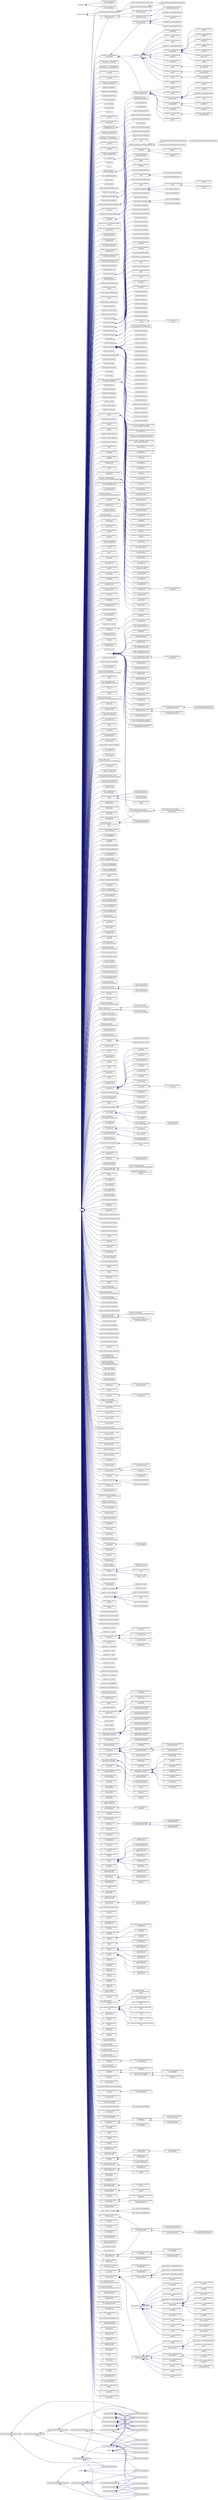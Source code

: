 digraph "Graphical Class Hierarchy"
{
 // LATEX_PDF_SIZE
  edge [fontname="Helvetica",fontsize="10",labelfontname="Helvetica",labelfontsize="10"];
  node [fontname="Helvetica",fontsize="10",shape=record];
  rankdir="LR";
  Node71 [label="_HTTPConnection",height=0.2,width=0.4,color="grey75", fillcolor="white", style="filled",tooltip=" "];
  Node71 -> Node0 [dir="back",color="midnightblue",fontsize="10",style="solid",fontname="Helvetica"];
  Node0 [label="pip._vendor.urllib3.connection.\lHTTPConnection",height=0.2,width=0.4,color="black", fillcolor="white", style="filled",URL="$classpip_1_1__vendor_1_1urllib3_1_1connection_1_1HTTPConnection.html",tooltip=" "];
  Node0 -> Node1 [dir="back",color="midnightblue",fontsize="10",style="solid",fontname="Helvetica"];
  Node1 [label="pip._vendor.urllib3.connection.\lHTTPSConnection",height=0.2,width=0.4,color="black", fillcolor="white", style="filled",URL="$classpip_1_1__vendor_1_1urllib3_1_1connection_1_1HTTPSConnection.html",tooltip=" "];
  Node1 -> Node2 [dir="back",color="midnightblue",fontsize="10",style="solid",fontname="Helvetica"];
  Node2 [label="pip._vendor.urllib3.contrib.socks.\lSOCKSHTTPSConnection",height=0.2,width=0.4,color="black", fillcolor="white", style="filled",URL="$classpip_1_1__vendor_1_1urllib3_1_1contrib_1_1socks_1_1SOCKSHTTPSConnection.html",tooltip=" "];
  Node0 -> Node3 [dir="back",color="midnightblue",fontsize="10",style="solid",fontname="Helvetica"];
  Node3 [label="pip._vendor.urllib3.contrib.socks.\lSOCKSConnection",height=0.2,width=0.4,color="black", fillcolor="white", style="filled",URL="$classpip_1_1__vendor_1_1urllib3_1_1contrib_1_1socks_1_1SOCKSConnection.html",tooltip=" "];
  Node3 -> Node2 [dir="back",color="midnightblue",fontsize="10",style="solid",fontname="Helvetica"];
  Node71 -> Node76 [dir="back",color="midnightblue",fontsize="10",style="solid",fontname="Helvetica"];
  Node76 [label="urllib3.connection.HTTPConnection",height=0.2,width=0.4,color="black", fillcolor="white", style="filled",URL="$classurllib3_1_1connection_1_1HTTPConnection.html",tooltip=" "];
  Node76 -> Node77 [dir="back",color="midnightblue",fontsize="10",style="solid",fontname="Helvetica"];
  Node77 [label="urllib3.connection.HTTPSConnection",height=0.2,width=0.4,color="black", fillcolor="white", style="filled",URL="$classurllib3_1_1connection_1_1HTTPSConnection.html",tooltip=" "];
  Node77 -> Node78 [dir="back",color="midnightblue",fontsize="10",style="solid",fontname="Helvetica"];
  Node78 [label="urllib3.contrib.socks.SOCKSHTTPSConnection",height=0.2,width=0.4,color="black", fillcolor="white", style="filled",URL="$classurllib3_1_1contrib_1_1socks_1_1SOCKSHTTPSConnection.html",tooltip=" "];
  Node76 -> Node79 [dir="back",color="midnightblue",fontsize="10",style="solid",fontname="Helvetica"];
  Node79 [label="urllib3.contrib.socks.SOCKSConnection",height=0.2,width=0.4,color="black", fillcolor="white", style="filled",URL="$classurllib3_1_1contrib_1_1socks_1_1SOCKSConnection.html",tooltip=" "];
  Node79 -> Node78 [dir="back",color="midnightblue",fontsize="10",style="solid",fontname="Helvetica"];
  Node258 [label="yaml.constructor.BaseConstructor",height=0.2,width=0.4,color="black", fillcolor="white", style="filled",URL="$classyaml_1_1constructor_1_1BaseConstructor.html",tooltip=" "];
  Node258 -> Node259 [dir="back",color="midnightblue",fontsize="10",style="solid",fontname="Helvetica"];
  Node259 [label="yaml.constructor.SafeConstructor",height=0.2,width=0.4,color="black", fillcolor="white", style="filled",URL="$classyaml_1_1constructor_1_1SafeConstructor.html",tooltip=" "];
  Node259 -> Node260 [dir="back",color="midnightblue",fontsize="10",style="solid",fontname="Helvetica"];
  Node260 [label="yaml.constructor.FullConstructor",height=0.2,width=0.4,color="black", fillcolor="white", style="filled",URL="$classyaml_1_1constructor_1_1FullConstructor.html",tooltip=" "];
  Node260 -> Node261 [dir="back",color="midnightblue",fontsize="10",style="solid",fontname="Helvetica"];
  Node261 [label="yaml.constructor.UnsafeConstructor",height=0.2,width=0.4,color="black", fillcolor="white", style="filled",URL="$classyaml_1_1constructor_1_1UnsafeConstructor.html",tooltip=" "];
  Node261 -> Node262 [dir="back",color="midnightblue",fontsize="10",style="solid",fontname="Helvetica"];
  Node262 [label="yaml.constructor.Constructor",height=0.2,width=0.4,color="black", fillcolor="white", style="filled",URL="$classyaml_1_1constructor_1_1Constructor.html",tooltip=" "];
  Node262 -> Node263 [dir="back",color="midnightblue",fontsize="10",style="solid",fontname="Helvetica"];
  Node263 [label="yaml.cyaml.CLoader",height=0.2,width=0.4,color="black", fillcolor="white", style="filled",URL="$classyaml_1_1cyaml_1_1CLoader.html",tooltip=" "];
  Node262 -> Node264 [dir="back",color="midnightblue",fontsize="10",style="solid",fontname="Helvetica"];
  Node264 [label="yaml.loader.Loader",height=0.2,width=0.4,color="black", fillcolor="white", style="filled",URL="$classyaml_1_1loader_1_1Loader.html",tooltip=" "];
  Node262 -> Node265 [dir="back",color="midnightblue",fontsize="10",style="solid",fontname="Helvetica"];
  Node265 [label="yaml.loader.UnsafeLoader",height=0.2,width=0.4,color="black", fillcolor="white", style="filled",URL="$classyaml_1_1loader_1_1UnsafeLoader.html",tooltip=" "];
  Node261 -> Node266 [dir="back",color="midnightblue",fontsize="10",style="solid",fontname="Helvetica"];
  Node266 [label="yaml.cyaml.CUnsafeLoader",height=0.2,width=0.4,color="black", fillcolor="white", style="filled",URL="$classyaml_1_1cyaml_1_1CUnsafeLoader.html",tooltip=" "];
  Node260 -> Node267 [dir="back",color="midnightblue",fontsize="10",style="solid",fontname="Helvetica"];
  Node267 [label="yaml.cyaml.CFullLoader",height=0.2,width=0.4,color="black", fillcolor="white", style="filled",URL="$classyaml_1_1cyaml_1_1CFullLoader.html",tooltip=" "];
  Node260 -> Node268 [dir="back",color="midnightblue",fontsize="10",style="solid",fontname="Helvetica"];
  Node268 [label="yaml.loader.FullLoader",height=0.2,width=0.4,color="black", fillcolor="white", style="filled",URL="$classyaml_1_1loader_1_1FullLoader.html",tooltip=" "];
  Node259 -> Node269 [dir="back",color="midnightblue",fontsize="10",style="solid",fontname="Helvetica"];
  Node269 [label="yaml.cyaml.CSafeLoader",height=0.2,width=0.4,color="black", fillcolor="white", style="filled",URL="$classyaml_1_1cyaml_1_1CSafeLoader.html",tooltip=" "];
  Node259 -> Node270 [dir="back",color="midnightblue",fontsize="10",style="solid",fontname="Helvetica"];
  Node270 [label="yaml.loader.SafeLoader",height=0.2,width=0.4,color="black", fillcolor="white", style="filled",URL="$classyaml_1_1loader_1_1SafeLoader.html",tooltip=" "];
  Node258 -> Node271 [dir="back",color="midnightblue",fontsize="10",style="solid",fontname="Helvetica"];
  Node271 [label="yaml.cyaml.CBaseLoader",height=0.2,width=0.4,color="black", fillcolor="white", style="filled",URL="$classyaml_1_1cyaml_1_1CBaseLoader.html",tooltip=" "];
  Node258 -> Node272 [dir="back",color="midnightblue",fontsize="10",style="solid",fontname="Helvetica"];
  Node272 [label="yaml.loader.BaseLoader",height=0.2,width=0.4,color="black", fillcolor="white", style="filled",URL="$classyaml_1_1loader_1_1BaseLoader.html",tooltip=" "];
  Node303 [label="yaml.representer.BaseRepresenter",height=0.2,width=0.4,color="black", fillcolor="white", style="filled",URL="$classyaml_1_1representer_1_1BaseRepresenter.html",tooltip=" "];
  Node303 -> Node304 [dir="back",color="midnightblue",fontsize="10",style="solid",fontname="Helvetica"];
  Node304 [label="yaml.cyaml.CBaseDumper",height=0.2,width=0.4,color="black", fillcolor="white", style="filled",URL="$classyaml_1_1cyaml_1_1CBaseDumper.html",tooltip=" "];
  Node303 -> Node305 [dir="back",color="midnightblue",fontsize="10",style="solid",fontname="Helvetica"];
  Node305 [label="yaml.dumper.BaseDumper",height=0.2,width=0.4,color="black", fillcolor="white", style="filled",URL="$classyaml_1_1dumper_1_1BaseDumper.html",tooltip=" "];
  Node303 -> Node306 [dir="back",color="midnightblue",fontsize="10",style="solid",fontname="Helvetica"];
  Node306 [label="yaml.representer.SafeRepresenter",height=0.2,width=0.4,color="black", fillcolor="white", style="filled",URL="$classyaml_1_1representer_1_1SafeRepresenter.html",tooltip=" "];
  Node306 -> Node307 [dir="back",color="midnightblue",fontsize="10",style="solid",fontname="Helvetica"];
  Node307 [label="yaml.cyaml.CSafeDumper",height=0.2,width=0.4,color="black", fillcolor="white", style="filled",URL="$classyaml_1_1cyaml_1_1CSafeDumper.html",tooltip=" "];
  Node306 -> Node308 [dir="back",color="midnightblue",fontsize="10",style="solid",fontname="Helvetica"];
  Node308 [label="yaml.dumper.SafeDumper",height=0.2,width=0.4,color="black", fillcolor="white", style="filled",URL="$classyaml_1_1dumper_1_1SafeDumper.html",tooltip=" "];
  Node306 -> Node309 [dir="back",color="midnightblue",fontsize="10",style="solid",fontname="Helvetica"];
  Node309 [label="yaml.representer.Representer",height=0.2,width=0.4,color="black", fillcolor="white", style="filled",URL="$classyaml_1_1representer_1_1Representer.html",tooltip=" "];
  Node309 -> Node310 [dir="back",color="midnightblue",fontsize="10",style="solid",fontname="Helvetica"];
  Node310 [label="yaml.cyaml.CDumper",height=0.2,width=0.4,color="black", fillcolor="white", style="filled",URL="$classyaml_1_1cyaml_1_1CDumper.html",tooltip=" "];
  Node309 -> Node311 [dir="back",color="midnightblue",fontsize="10",style="solid",fontname="Helvetica"];
  Node311 [label="yaml.dumper.Dumper",height=0.2,width=0.4,color="black", fillcolor="white", style="filled",URL="$classyaml_1_1dumper_1_1Dumper.html",tooltip=" "];
  Node315 [label="yaml.resolver.BaseResolver",height=0.2,width=0.4,color="black", fillcolor="white", style="filled",URL="$classyaml_1_1resolver_1_1BaseResolver.html",tooltip=" "];
  Node315 -> Node304 [dir="back",color="midnightblue",fontsize="10",style="solid",fontname="Helvetica"];
  Node315 -> Node271 [dir="back",color="midnightblue",fontsize="10",style="solid",fontname="Helvetica"];
  Node315 -> Node305 [dir="back",color="midnightblue",fontsize="10",style="solid",fontname="Helvetica"];
  Node315 -> Node272 [dir="back",color="midnightblue",fontsize="10",style="solid",fontname="Helvetica"];
  Node315 -> Node316 [dir="back",color="midnightblue",fontsize="10",style="solid",fontname="Helvetica"];
  Node316 [label="yaml.resolver.Resolver",height=0.2,width=0.4,color="black", fillcolor="white", style="filled",URL="$classyaml_1_1resolver_1_1Resolver.html",tooltip=" "];
  Node316 -> Node310 [dir="back",color="midnightblue",fontsize="10",style="solid",fontname="Helvetica"];
  Node316 -> Node267 [dir="back",color="midnightblue",fontsize="10",style="solid",fontname="Helvetica"];
  Node316 -> Node263 [dir="back",color="midnightblue",fontsize="10",style="solid",fontname="Helvetica"];
  Node316 -> Node307 [dir="back",color="midnightblue",fontsize="10",style="solid",fontname="Helvetica"];
  Node316 -> Node269 [dir="back",color="midnightblue",fontsize="10",style="solid",fontname="Helvetica"];
  Node316 -> Node266 [dir="back",color="midnightblue",fontsize="10",style="solid",fontname="Helvetica"];
  Node316 -> Node311 [dir="back",color="midnightblue",fontsize="10",style="solid",fontname="Helvetica"];
  Node316 -> Node308 [dir="back",color="midnightblue",fontsize="10",style="solid",fontname="Helvetica"];
  Node316 -> Node268 [dir="back",color="midnightblue",fontsize="10",style="solid",fontname="Helvetica"];
  Node316 -> Node264 [dir="back",color="midnightblue",fontsize="10",style="solid",fontname="Helvetica"];
  Node316 -> Node270 [dir="back",color="midnightblue",fontsize="10",style="solid",fontname="Helvetica"];
  Node316 -> Node265 [dir="back",color="midnightblue",fontsize="10",style="solid",fontname="Helvetica"];
  Node428 [label="yaml.composer.Composer",height=0.2,width=0.4,color="black", fillcolor="white", style="filled",URL="$classyaml_1_1composer_1_1Composer.html",tooltip=" "];
  Node428 -> Node272 [dir="back",color="midnightblue",fontsize="10",style="solid",fontname="Helvetica"];
  Node428 -> Node268 [dir="back",color="midnightblue",fontsize="10",style="solid",fontname="Helvetica"];
  Node428 -> Node264 [dir="back",color="midnightblue",fontsize="10",style="solid",fontname="Helvetica"];
  Node428 -> Node270 [dir="back",color="midnightblue",fontsize="10",style="solid",fontname="Helvetica"];
  Node428 -> Node265 [dir="back",color="midnightblue",fontsize="10",style="solid",fontname="Helvetica"];
  Node528 [label="yaml.emitter.Emitter",height=0.2,width=0.4,color="black", fillcolor="white", style="filled",URL="$classyaml_1_1emitter_1_1Emitter.html",tooltip=" "];
  Node528 -> Node305 [dir="back",color="midnightblue",fontsize="10",style="solid",fontname="Helvetica"];
  Node528 -> Node311 [dir="back",color="midnightblue",fontsize="10",style="solid",fontname="Helvetica"];
  Node528 -> Node308 [dir="back",color="midnightblue",fontsize="10",style="solid",fontname="Helvetica"];
  Node2021 [label="object",height=0.2,width=0.4,color="grey75", fillcolor="white", style="filled",tooltip=" "];
  Node2021 -> Node2022 [dir="back",color="midnightblue",fontsize="10",style="solid",fontname="Helvetica"];
  Node2022 [label="bottle.BaseRequest",height=0.2,width=0.4,color="black", fillcolor="white", style="filled",URL="$classbottle_1_1BaseRequest.html",tooltip=" "];
  Node2022 -> Node2023 [dir="back",color="midnightblue",fontsize="10",style="solid",fontname="Helvetica"];
  Node2023 [label="bottle.LocalRequest",height=0.2,width=0.4,color="black", fillcolor="white", style="filled",URL="$classbottle_1_1LocalRequest.html",tooltip=" "];
  Node2021 -> Node2024 [dir="back",color="midnightblue",fontsize="10",style="solid",fontname="Helvetica"];
  Node2024 [label="bottle.BaseResponse",height=0.2,width=0.4,color="black", fillcolor="white", style="filled",URL="$classbottle_1_1BaseResponse.html",tooltip=" "];
  Node2024 -> Node2025 [dir="back",color="midnightblue",fontsize="10",style="solid",fontname="Helvetica"];
  Node2025 [label="bottle.LocalResponse",height=0.2,width=0.4,color="black", fillcolor="white", style="filled",URL="$classbottle_1_1LocalResponse.html",tooltip=" "];
  Node2021 -> Node2026 [dir="back",color="midnightblue",fontsize="10",style="solid",fontname="Helvetica"];
  Node2026 [label="bottle.BaseTemplate",height=0.2,width=0.4,color="black", fillcolor="white", style="filled",URL="$classbottle_1_1BaseTemplate.html",tooltip=" "];
  Node2026 -> Node2027 [dir="back",color="midnightblue",fontsize="10",style="solid",fontname="Helvetica"];
  Node2027 [label="bottle.CheetahTemplate",height=0.2,width=0.4,color="black", fillcolor="white", style="filled",URL="$classbottle_1_1CheetahTemplate.html",tooltip=" "];
  Node2026 -> Node2028 [dir="back",color="midnightblue",fontsize="10",style="solid",fontname="Helvetica"];
  Node2028 [label="bottle.Jinja2Template",height=0.2,width=0.4,color="black", fillcolor="white", style="filled",URL="$classbottle_1_1Jinja2Template.html",tooltip=" "];
  Node2026 -> Node2029 [dir="back",color="midnightblue",fontsize="10",style="solid",fontname="Helvetica"];
  Node2029 [label="bottle.MakoTemplate",height=0.2,width=0.4,color="black", fillcolor="white", style="filled",URL="$classbottle_1_1MakoTemplate.html",tooltip=" "];
  Node2026 -> Node2030 [dir="back",color="midnightblue",fontsize="10",style="solid",fontname="Helvetica"];
  Node2030 [label="bottle.SimpleTemplate",height=0.2,width=0.4,color="black", fillcolor="white", style="filled",URL="$classbottle_1_1SimpleTemplate.html",tooltip=" "];
  Node2021 -> Node2031 [dir="back",color="midnightblue",fontsize="10",style="solid",fontname="Helvetica"];
  Node2031 [label="bottle.Bottle",height=0.2,width=0.4,color="black", fillcolor="white", style="filled",URL="$classbottle_1_1Bottle.html",tooltip=" "];
  Node2031 -> Node2032 [dir="back",color="midnightblue",fontsize="10",style="solid",fontname="Helvetica"];
  Node2032 [label="conans.server.rest.api\l_v1.ApiV1",height=0.2,width=0.4,color="black", fillcolor="white", style="filled",URL="$classconans_1_1server_1_1rest_1_1api__v1_1_1ApiV1.html",tooltip=" "];
  Node2032 -> Node2033 [dir="back",color="midnightblue",fontsize="10",style="solid",fontname="Helvetica"];
  Node2033 [label="conans.server.rest.api\l_v2.ApiV2",height=0.2,width=0.4,color="black", fillcolor="white", style="filled",URL="$classconans_1_1server_1_1rest_1_1api__v2_1_1ApiV2.html",tooltip=" "];
  Node2021 -> Node2034 [dir="back",color="midnightblue",fontsize="10",style="solid",fontname="Helvetica"];
  Node2034 [label="bottle.DictProperty",height=0.2,width=0.4,color="black", fillcolor="white", style="filled",URL="$classbottle_1_1DictProperty.html",tooltip=" "];
  Node2021 -> Node2035 [dir="back",color="midnightblue",fontsize="10",style="solid",fontname="Helvetica"];
  Node2035 [label="bottle.FileUpload",height=0.2,width=0.4,color="black", fillcolor="white", style="filled",URL="$classbottle_1_1FileUpload.html",tooltip=" "];
  Node2035 -> Node2036 [dir="back",color="midnightblue",fontsize="10",style="solid",fontname="Helvetica"];
  Node2036 [label="conans.server.rest.controller.v1.file\l_upload_download.ConanFileUpload",height=0.2,width=0.4,color="black", fillcolor="white", style="filled",URL="$classconans_1_1server_1_1rest_1_1controller_1_1v1_1_1file__upload__download_1_1ConanFileUpload.html",tooltip=" "];
  Node2021 -> Node2037 [dir="back",color="midnightblue",fontsize="10",style="solid",fontname="Helvetica"];
  Node2037 [label="bottle.HeaderProperty",height=0.2,width=0.4,color="black", fillcolor="white", style="filled",URL="$classbottle_1_1HeaderProperty.html",tooltip=" "];
  Node2021 -> Node2038 [dir="back",color="midnightblue",fontsize="10",style="solid",fontname="Helvetica"];
  Node2038 [label="bottle.JSONPlugin",height=0.2,width=0.4,color="black", fillcolor="white", style="filled",URL="$classbottle_1_1JSONPlugin.html",tooltip=" "];
  Node2021 -> Node2039 [dir="back",color="midnightblue",fontsize="10",style="solid",fontname="Helvetica"];
  Node2039 [label="bottle.ResourceManager",height=0.2,width=0.4,color="black", fillcolor="white", style="filled",URL="$classbottle_1_1ResourceManager.html",tooltip=" "];
  Node2021 -> Node2040 [dir="back",color="midnightblue",fontsize="10",style="solid",fontname="Helvetica"];
  Node2040 [label="bottle.Route",height=0.2,width=0.4,color="black", fillcolor="white", style="filled",URL="$classbottle_1_1Route.html",tooltip=" "];
  Node2021 -> Node2041 [dir="back",color="midnightblue",fontsize="10",style="solid",fontname="Helvetica"];
  Node2041 [label="bottle.Router",height=0.2,width=0.4,color="black", fillcolor="white", style="filled",URL="$classbottle_1_1Router.html",tooltip=" "];
  Node2021 -> Node2042 [dir="back",color="midnightblue",fontsize="10",style="solid",fontname="Helvetica"];
  Node2042 [label="bottle.ServerAdapter",height=0.2,width=0.4,color="black", fillcolor="white", style="filled",URL="$classbottle_1_1ServerAdapter.html",tooltip="Server Adapter ###############################################################."];
  Node2042 -> Node2043 [dir="back",color="midnightblue",fontsize="10",style="solid",fontname="Helvetica"];
  Node2043 [label="bottle.AppEngineServer",height=0.2,width=0.4,color="black", fillcolor="white", style="filled",URL="$classbottle_1_1AppEngineServer.html",tooltip=" "];
  Node2042 -> Node2044 [dir="back",color="midnightblue",fontsize="10",style="solid",fontname="Helvetica"];
  Node2044 [label="bottle.AutoServer",height=0.2,width=0.4,color="black", fillcolor="white", style="filled",URL="$classbottle_1_1AutoServer.html",tooltip=" "];
  Node2042 -> Node2045 [dir="back",color="midnightblue",fontsize="10",style="solid",fontname="Helvetica"];
  Node2045 [label="bottle.BjoernServer",height=0.2,width=0.4,color="black", fillcolor="white", style="filled",URL="$classbottle_1_1BjoernServer.html",tooltip=" "];
  Node2042 -> Node2046 [dir="back",color="midnightblue",fontsize="10",style="solid",fontname="Helvetica"];
  Node2046 [label="bottle.CGIServer",height=0.2,width=0.4,color="black", fillcolor="white", style="filled",URL="$classbottle_1_1CGIServer.html",tooltip=" "];
  Node2042 -> Node2047 [dir="back",color="midnightblue",fontsize="10",style="solid",fontname="Helvetica"];
  Node2047 [label="bottle.CherootServer",height=0.2,width=0.4,color="black", fillcolor="white", style="filled",URL="$classbottle_1_1CherootServer.html",tooltip=" "];
  Node2042 -> Node2048 [dir="back",color="midnightblue",fontsize="10",style="solid",fontname="Helvetica"];
  Node2048 [label="bottle.CherryPyServer",height=0.2,width=0.4,color="black", fillcolor="white", style="filled",URL="$classbottle_1_1CherryPyServer.html",tooltip=" "];
  Node2042 -> Node2049 [dir="back",color="midnightblue",fontsize="10",style="solid",fontname="Helvetica"];
  Node2049 [label="bottle.DieselServer",height=0.2,width=0.4,color="black", fillcolor="white", style="filled",URL="$classbottle_1_1DieselServer.html",tooltip=" "];
  Node2042 -> Node2050 [dir="back",color="midnightblue",fontsize="10",style="solid",fontname="Helvetica"];
  Node2050 [label="bottle.EventletServer",height=0.2,width=0.4,color="black", fillcolor="white", style="filled",URL="$classbottle_1_1EventletServer.html",tooltip=" "];
  Node2042 -> Node2051 [dir="back",color="midnightblue",fontsize="10",style="solid",fontname="Helvetica"];
  Node2051 [label="bottle.FapwsServer",height=0.2,width=0.4,color="black", fillcolor="white", style="filled",URL="$classbottle_1_1FapwsServer.html",tooltip=" "];
  Node2042 -> Node2052 [dir="back",color="midnightblue",fontsize="10",style="solid",fontname="Helvetica"];
  Node2052 [label="bottle.FlupFCGIServer",height=0.2,width=0.4,color="black", fillcolor="white", style="filled",URL="$classbottle_1_1FlupFCGIServer.html",tooltip=" "];
  Node2042 -> Node2053 [dir="back",color="midnightblue",fontsize="10",style="solid",fontname="Helvetica"];
  Node2053 [label="bottle.GeventServer",height=0.2,width=0.4,color="black", fillcolor="white", style="filled",URL="$classbottle_1_1GeventServer.html",tooltip=" "];
  Node2042 -> Node2054 [dir="back",color="midnightblue",fontsize="10",style="solid",fontname="Helvetica"];
  Node2054 [label="bottle.GeventSocketIOServer",height=0.2,width=0.4,color="black", fillcolor="white", style="filled",URL="$classbottle_1_1GeventSocketIOServer.html",tooltip=" "];
  Node2042 -> Node2055 [dir="back",color="midnightblue",fontsize="10",style="solid",fontname="Helvetica"];
  Node2055 [label="bottle.GunicornServer",height=0.2,width=0.4,color="black", fillcolor="white", style="filled",URL="$classbottle_1_1GunicornServer.html",tooltip=" "];
  Node2042 -> Node2056 [dir="back",color="midnightblue",fontsize="10",style="solid",fontname="Helvetica"];
  Node2056 [label="bottle.MeinheldServer",height=0.2,width=0.4,color="black", fillcolor="white", style="filled",URL="$classbottle_1_1MeinheldServer.html",tooltip=" "];
  Node2042 -> Node2057 [dir="back",color="midnightblue",fontsize="10",style="solid",fontname="Helvetica"];
  Node2057 [label="bottle.PasteServer",height=0.2,width=0.4,color="black", fillcolor="white", style="filled",URL="$classbottle_1_1PasteServer.html",tooltip=" "];
  Node2042 -> Node2058 [dir="back",color="midnightblue",fontsize="10",style="solid",fontname="Helvetica"];
  Node2058 [label="bottle.RocketServer",height=0.2,width=0.4,color="black", fillcolor="white", style="filled",URL="$classbottle_1_1RocketServer.html",tooltip=" "];
  Node2042 -> Node2059 [dir="back",color="midnightblue",fontsize="10",style="solid",fontname="Helvetica"];
  Node2059 [label="bottle.TornadoServer",height=0.2,width=0.4,color="black", fillcolor="white", style="filled",URL="$classbottle_1_1TornadoServer.html",tooltip=" "];
  Node2042 -> Node2060 [dir="back",color="midnightblue",fontsize="10",style="solid",fontname="Helvetica"];
  Node2060 [label="bottle.TwistedServer",height=0.2,width=0.4,color="black", fillcolor="white", style="filled",URL="$classbottle_1_1TwistedServer.html",tooltip=" "];
  Node2042 -> Node2061 [dir="back",color="midnightblue",fontsize="10",style="solid",fontname="Helvetica"];
  Node2061 [label="bottle.WSGIRefServer",height=0.2,width=0.4,color="black", fillcolor="white", style="filled",URL="$classbottle_1_1WSGIRefServer.html",tooltip=" "];
  Node2042 -> Node2062 [dir="back",color="midnightblue",fontsize="10",style="solid",fontname="Helvetica"];
  Node2062 [label="bottle.WaitressServer",height=0.2,width=0.4,color="black", fillcolor="white", style="filled",URL="$classbottle_1_1WaitressServer.html",tooltip=" "];
  Node2021 -> Node2063 [dir="back",color="midnightblue",fontsize="10",style="solid",fontname="Helvetica"];
  Node2063 [label="bottle.StplParser",height=0.2,width=0.4,color="black", fillcolor="white", style="filled",URL="$classbottle_1_1StplParser.html",tooltip=" "];
  Node2021 -> Node2064 [dir="back",color="midnightblue",fontsize="10",style="solid",fontname="Helvetica"];
  Node2064 [label="bottle.TemplatePlugin",height=0.2,width=0.4,color="black", fillcolor="white", style="filled",URL="$classbottle_1_1TemplatePlugin.html",tooltip=" "];
  Node2021 -> Node2065 [dir="back",color="midnightblue",fontsize="10",style="solid",fontname="Helvetica"];
  Node2065 [label="bottle.WSGIFileWrapper",height=0.2,width=0.4,color="black", fillcolor="white", style="filled",URL="$classbottle_1_1WSGIFileWrapper.html",tooltip=" "];
  Node2021 -> Node2066 [dir="back",color="midnightblue",fontsize="10",style="solid",fontname="Helvetica"];
  Node2066 [label="bottle._ImportRedirect",height=0.2,width=0.4,color="black", fillcolor="white", style="filled",URL="$classbottle_1_1__ImportRedirect.html",tooltip=" "];
  Node2021 -> Node2067 [dir="back",color="midnightblue",fontsize="10",style="solid",fontname="Helvetica"];
  Node2067 [label="bottle._closeiter",height=0.2,width=0.4,color="black", fillcolor="white", style="filled",URL="$classbottle_1_1__closeiter.html",tooltip=" "];
  Node2021 -> Node2068 [dir="back",color="midnightblue",fontsize="10",style="solid",fontname="Helvetica"];
  Node2068 [label="bottle.cached_property",height=0.2,width=0.4,color="black", fillcolor="white", style="filled",URL="$classbottle_1_1cached__property.html",tooltip=" "];
  Node2021 -> Node2069 [dir="back",color="midnightblue",fontsize="10",style="solid",fontname="Helvetica"];
  Node2069 [label="bottle.lazy_attribute",height=0.2,width=0.4,color="black", fillcolor="white", style="filled",URL="$classbottle_1_1lazy__attribute.html",tooltip=" "];
  Node2021 -> Node2070 [dir="back",color="midnightblue",fontsize="10",style="solid",fontname="Helvetica"];
  Node2070 [label="colorama.ansi.AnsiCodes",height=0.2,width=0.4,color="black", fillcolor="white", style="filled",URL="$classcolorama_1_1ansi_1_1AnsiCodes.html",tooltip=" "];
  Node2070 -> Node2071 [dir="back",color="midnightblue",fontsize="10",style="solid",fontname="Helvetica"];
  Node2071 [label="colorama.ansi.AnsiBack",height=0.2,width=0.4,color="black", fillcolor="white", style="filled",URL="$classcolorama_1_1ansi_1_1AnsiBack.html",tooltip=" "];
  Node2070 -> Node2072 [dir="back",color="midnightblue",fontsize="10",style="solid",fontname="Helvetica"];
  Node2072 [label="colorama.ansi.AnsiFore",height=0.2,width=0.4,color="black", fillcolor="white", style="filled",URL="$classcolorama_1_1ansi_1_1AnsiFore.html",tooltip=" "];
  Node2070 -> Node2073 [dir="back",color="midnightblue",fontsize="10",style="solid",fontname="Helvetica"];
  Node2073 [label="colorama.ansi.AnsiStyle",height=0.2,width=0.4,color="black", fillcolor="white", style="filled",URL="$classcolorama_1_1ansi_1_1AnsiStyle.html",tooltip=" "];
  Node2021 -> Node2074 [dir="back",color="midnightblue",fontsize="10",style="solid",fontname="Helvetica"];
  Node2074 [label="colorama.ansi.AnsiCursor",height=0.2,width=0.4,color="black", fillcolor="white", style="filled",URL="$classcolorama_1_1ansi_1_1AnsiCursor.html",tooltip=" "];
  Node2021 -> Node2075 [dir="back",color="midnightblue",fontsize="10",style="solid",fontname="Helvetica"];
  Node2075 [label="colorama.ansitowin32.Ansi\lToWin32",height=0.2,width=0.4,color="black", fillcolor="white", style="filled",URL="$classcolorama_1_1ansitowin32_1_1AnsiToWin32.html",tooltip=" "];
  Node2021 -> Node2076 [dir="back",color="midnightblue",fontsize="10",style="solid",fontname="Helvetica"];
  Node2076 [label="colorama.ansitowin32.Stream\lWrapper",height=0.2,width=0.4,color="black", fillcolor="white", style="filled",URL="$classcolorama_1_1ansitowin32_1_1StreamWrapper.html",tooltip=" "];
  Node2021 -> Node2077 [dir="back",color="midnightblue",fontsize="10",style="solid",fontname="Helvetica"];
  Node2077 [label="colorama.winterm.WinColor",height=0.2,width=0.4,color="black", fillcolor="white", style="filled",URL="$classcolorama_1_1winterm_1_1WinColor.html",tooltip=" "];
  Node2021 -> Node2078 [dir="back",color="midnightblue",fontsize="10",style="solid",fontname="Helvetica"];
  Node2078 [label="colorama.winterm.WinStyle",height=0.2,width=0.4,color="black", fillcolor="white", style="filled",URL="$classcolorama_1_1winterm_1_1WinStyle.html",tooltip=" "];
  Node2021 -> Node2079 [dir="back",color="midnightblue",fontsize="10",style="solid",fontname="Helvetica"];
  Node2079 [label="colorama.winterm.WinTerm",height=0.2,width=0.4,color="black", fillcolor="white", style="filled",URL="$classcolorama_1_1winterm_1_1WinTerm.html",tooltip=" "];
  Node2021 -> Node2080 [dir="back",color="midnightblue",fontsize="10",style="solid",fontname="Helvetica"];
  Node2080 [label="conan.tools.apple.apple.\lXCRun",height=0.2,width=0.4,color="black", fillcolor="white", style="filled",URL="$classconan_1_1tools_1_1apple_1_1apple_1_1XCRun.html",tooltip=" "];
  Node2021 -> Node2081 [dir="back",color="midnightblue",fontsize="10",style="solid",fontname="Helvetica"];
  Node2081 [label="conan.tools.apple.xcodebuild.\lXcodeBuild",height=0.2,width=0.4,color="black", fillcolor="white", style="filled",URL="$classconan_1_1tools_1_1apple_1_1xcodebuild_1_1XcodeBuild.html",tooltip=" "];
  Node2021 -> Node2082 [dir="back",color="midnightblue",fontsize="10",style="solid",fontname="Helvetica"];
  Node2082 [label="conan.tools.apple.xcodedeps.\lXcodeDeps",height=0.2,width=0.4,color="black", fillcolor="white", style="filled",URL="$classconan_1_1tools_1_1apple_1_1xcodedeps_1_1XcodeDeps.html",tooltip=" "];
  Node2021 -> Node2083 [dir="back",color="midnightblue",fontsize="10",style="solid",fontname="Helvetica"];
  Node2083 [label="conan.tools.apple.xcodetoolchain.\lXcodeToolchain",height=0.2,width=0.4,color="black", fillcolor="white", style="filled",URL="$classconan_1_1tools_1_1apple_1_1xcodetoolchain_1_1XcodeToolchain.html",tooltip=" "];
  Node2021 -> Node2084 [dir="back",color="midnightblue",fontsize="10",style="solid",fontname="Helvetica"];
  Node2084 [label="conan.tools.cmake.cmake.\lCMake",height=0.2,width=0.4,color="black", fillcolor="white", style="filled",URL="$classconan_1_1tools_1_1cmake_1_1cmake_1_1CMake.html",tooltip=" "];
  Node2021 -> Node2085 [dir="back",color="midnightblue",fontsize="10",style="solid",fontname="Helvetica"];
  Node2085 [label="conan.tools.cmake.cmakedeps.cmakedeps.\lCMakeDeps",height=0.2,width=0.4,color="black", fillcolor="white", style="filled",URL="$classconan_1_1tools_1_1cmake_1_1cmakedeps_1_1cmakedeps_1_1CMakeDeps.html",tooltip=" "];
  Node2021 -> Node2086 [dir="back",color="midnightblue",fontsize="10",style="solid",fontname="Helvetica"];
  Node2086 [label="conan.tools.cmake.cmakedeps.templates.\lCMakeDepsFileTemplate",height=0.2,width=0.4,color="black", fillcolor="white", style="filled",URL="$classconan_1_1tools_1_1cmake_1_1cmakedeps_1_1templates_1_1CMakeDepsFileTemplate.html",tooltip=" "];
  Node2086 -> Node2087 [dir="back",color="midnightblue",fontsize="10",style="solid",fontname="Helvetica"];
  Node2087 [label="conan.tools.cmake.cmakedeps.templates.config.\lConfigTemplate",height=0.2,width=0.4,color="black", fillcolor="white", style="filled",URL="$classconan_1_1tools_1_1cmake_1_1cmakedeps_1_1templates_1_1config_1_1ConfigTemplate.html",tooltip=" "];
  Node2086 -> Node2088 [dir="back",color="midnightblue",fontsize="10",style="solid",fontname="Helvetica"];
  Node2088 [label="conan.tools.cmake.cmakedeps.templates.config\l_version.ConfigVersionTemplate",height=0.2,width=0.4,color="black", fillcolor="white", style="filled",URL="$classconan_1_1tools_1_1cmake_1_1cmakedeps_1_1templates_1_1config__version_1_1ConfigVersionTemplate.html",tooltip=" "];
  Node2086 -> Node2089 [dir="back",color="midnightblue",fontsize="10",style="solid",fontname="Helvetica"];
  Node2089 [label="conan.tools.cmake.cmakedeps.templates.macros.\lMacrosTemplate",height=0.2,width=0.4,color="black", fillcolor="white", style="filled",URL="$classconan_1_1tools_1_1cmake_1_1cmakedeps_1_1templates_1_1macros_1_1MacrosTemplate.html",tooltip=" "];
  Node2086 -> Node2090 [dir="back",color="midnightblue",fontsize="10",style="solid",fontname="Helvetica"];
  Node2090 [label="conan.tools.cmake.cmakedeps.templates.target\l_configuration.TargetConfigurationTemplate",height=0.2,width=0.4,color="black", fillcolor="white", style="filled",URL="$classconan_1_1tools_1_1cmake_1_1cmakedeps_1_1templates_1_1target__configuration_1_1TargetConfigurationTemplate.html",tooltip=" "];
  Node2086 -> Node2091 [dir="back",color="midnightblue",fontsize="10",style="solid",fontname="Helvetica"];
  Node2091 [label="conan.tools.cmake.cmakedeps.templates.target\l_data.ConfigDataTemplate",height=0.2,width=0.4,color="black", fillcolor="white", style="filled",URL="$classconan_1_1tools_1_1cmake_1_1cmakedeps_1_1templates_1_1target__data_1_1ConfigDataTemplate.html",tooltip=" "];
  Node2086 -> Node2092 [dir="back",color="midnightblue",fontsize="10",style="solid",fontname="Helvetica"];
  Node2092 [label="conan.tools.cmake.cmakedeps.templates.targets.\lTargetsTemplate",height=0.2,width=0.4,color="black", fillcolor="white", style="filled",URL="$classconan_1_1tools_1_1cmake_1_1cmakedeps_1_1templates_1_1targets_1_1TargetsTemplate.html",tooltip=" "];
  Node2021 -> Node2093 [dir="back",color="midnightblue",fontsize="10",style="solid",fontname="Helvetica"];
  Node2093 [label="conan.tools.cmake.cmakedeps.templates.target\l_data._TargetDataContext",height=0.2,width=0.4,color="black", fillcolor="white", style="filled",URL="$classconan_1_1tools_1_1cmake_1_1cmakedeps_1_1templates_1_1target__data_1_1__TargetDataContext.html",tooltip=" "];
  Node2021 -> Node2094 [dir="back",color="midnightblue",fontsize="10",style="solid",fontname="Helvetica"];
  Node2094 [label="conan.tools.cmake.file\l_api.CMakeFileAPI",height=0.2,width=0.4,color="black", fillcolor="white", style="filled",URL="$classconan_1_1tools_1_1cmake_1_1file__api_1_1CMakeFileAPI.html",tooltip=" "];
  Node2021 -> Node2095 [dir="back",color="midnightblue",fontsize="10",style="solid",fontname="Helvetica"];
  Node2095 [label="conan.tools.cmake.file\l_api.CMakeFileAPI.CodeModelReplyV2",height=0.2,width=0.4,color="black", fillcolor="white", style="filled",URL="$classconan_1_1tools_1_1cmake_1_1file__api_1_1CMakeFileAPI_1_1CodeModelReplyV2.html",tooltip=" "];
  Node2021 -> Node2096 [dir="back",color="midnightblue",fontsize="10",style="solid",fontname="Helvetica"];
  Node2096 [label="conan.tools.cmake.toolchain.blocks.\lBlock",height=0.2,width=0.4,color="black", fillcolor="white", style="filled",URL="$classconan_1_1tools_1_1cmake_1_1toolchain_1_1blocks_1_1Block.html",tooltip=" "];
  Node2096 -> Node2097 [dir="back",color="midnightblue",fontsize="10",style="solid",fontname="Helvetica"];
  Node2097 [label="conan.tools.cmake.toolchain.blocks.\lAndroidSystemBlock",height=0.2,width=0.4,color="black", fillcolor="white", style="filled",URL="$classconan_1_1tools_1_1cmake_1_1toolchain_1_1blocks_1_1AndroidSystemBlock.html",tooltip=" "];
  Node2096 -> Node2098 [dir="back",color="midnightblue",fontsize="10",style="solid",fontname="Helvetica"];
  Node2098 [label="conan.tools.cmake.toolchain.blocks.\lAppleSystemBlock",height=0.2,width=0.4,color="black", fillcolor="white", style="filled",URL="$classconan_1_1tools_1_1cmake_1_1toolchain_1_1blocks_1_1AppleSystemBlock.html",tooltip=" "];
  Node2096 -> Node2099 [dir="back",color="midnightblue",fontsize="10",style="solid",fontname="Helvetica"];
  Node2099 [label="conan.tools.cmake.toolchain.blocks.\lArchitectureBlock",height=0.2,width=0.4,color="black", fillcolor="white", style="filled",URL="$classconan_1_1tools_1_1cmake_1_1toolchain_1_1blocks_1_1ArchitectureBlock.html",tooltip=" "];
  Node2096 -> Node2100 [dir="back",color="midnightblue",fontsize="10",style="solid",fontname="Helvetica"];
  Node2100 [label="conan.tools.cmake.toolchain.blocks.\lCMakeFlagsInitBlock",height=0.2,width=0.4,color="black", fillcolor="white", style="filled",URL="$classconan_1_1tools_1_1cmake_1_1toolchain_1_1blocks_1_1CMakeFlagsInitBlock.html",tooltip=" "];
  Node2096 -> Node2101 [dir="back",color="midnightblue",fontsize="10",style="solid",fontname="Helvetica"];
  Node2101 [label="conan.tools.cmake.toolchain.blocks.\lCompilersBlock",height=0.2,width=0.4,color="black", fillcolor="white", style="filled",URL="$classconan_1_1tools_1_1cmake_1_1toolchain_1_1blocks_1_1CompilersBlock.html",tooltip=" "];
  Node2096 -> Node2102 [dir="back",color="midnightblue",fontsize="10",style="solid",fontname="Helvetica"];
  Node2102 [label="conan.tools.cmake.toolchain.blocks.\lCppStdBlock",height=0.2,width=0.4,color="black", fillcolor="white", style="filled",URL="$classconan_1_1tools_1_1cmake_1_1toolchain_1_1blocks_1_1CppStdBlock.html",tooltip=" "];
  Node2096 -> Node2103 [dir="back",color="midnightblue",fontsize="10",style="solid",fontname="Helvetica"];
  Node2103 [label="conan.tools.cmake.toolchain.blocks.\lExtraFlagsBlock",height=0.2,width=0.4,color="black", fillcolor="white", style="filled",URL="$classconan_1_1tools_1_1cmake_1_1toolchain_1_1blocks_1_1ExtraFlagsBlock.html",tooltip=" "];
  Node2096 -> Node2104 [dir="back",color="midnightblue",fontsize="10",style="solid",fontname="Helvetica"];
  Node2104 [label="conan.tools.cmake.toolchain.blocks.\lFPicBlock",height=0.2,width=0.4,color="black", fillcolor="white", style="filled",URL="$classconan_1_1tools_1_1cmake_1_1toolchain_1_1blocks_1_1FPicBlock.html",tooltip=" "];
  Node2096 -> Node2105 [dir="back",color="midnightblue",fontsize="10",style="solid",fontname="Helvetica"];
  Node2105 [label="conan.tools.cmake.toolchain.blocks.\lFindFiles",height=0.2,width=0.4,color="black", fillcolor="white", style="filled",URL="$classconan_1_1tools_1_1cmake_1_1toolchain_1_1blocks_1_1FindFiles.html",tooltip=" "];
  Node2096 -> Node2106 [dir="back",color="midnightblue",fontsize="10",style="solid",fontname="Helvetica"];
  Node2106 [label="conan.tools.cmake.toolchain.blocks.\lGLibCXXBlock",height=0.2,width=0.4,color="black", fillcolor="white", style="filled",URL="$classconan_1_1tools_1_1cmake_1_1toolchain_1_1blocks_1_1GLibCXXBlock.html",tooltip=" "];
  Node2096 -> Node2107 [dir="back",color="midnightblue",fontsize="10",style="solid",fontname="Helvetica"];
  Node2107 [label="conan.tools.cmake.toolchain.blocks.\lGenericSystemBlock",height=0.2,width=0.4,color="black", fillcolor="white", style="filled",URL="$classconan_1_1tools_1_1cmake_1_1toolchain_1_1blocks_1_1GenericSystemBlock.html",tooltip=" "];
  Node2096 -> Node2108 [dir="back",color="midnightblue",fontsize="10",style="solid",fontname="Helvetica"];
  Node2108 [label="conan.tools.cmake.toolchain.blocks.\lLinkerScriptsBlock",height=0.2,width=0.4,color="black", fillcolor="white", style="filled",URL="$classconan_1_1tools_1_1cmake_1_1toolchain_1_1blocks_1_1LinkerScriptsBlock.html",tooltip=" "];
  Node2096 -> Node2109 [dir="back",color="midnightblue",fontsize="10",style="solid",fontname="Helvetica"];
  Node2109 [label="conan.tools.cmake.toolchain.blocks.\lOutputDirsBlock",height=0.2,width=0.4,color="black", fillcolor="white", style="filled",URL="$classconan_1_1tools_1_1cmake_1_1toolchain_1_1blocks_1_1OutputDirsBlock.html",tooltip=" "];
  Node2096 -> Node2110 [dir="back",color="midnightblue",fontsize="10",style="solid",fontname="Helvetica"];
  Node2110 [label="conan.tools.cmake.toolchain.blocks.\lParallelBlock",height=0.2,width=0.4,color="black", fillcolor="white", style="filled",URL="$classconan_1_1tools_1_1cmake_1_1toolchain_1_1blocks_1_1ParallelBlock.html",tooltip=" "];
  Node2096 -> Node2111 [dir="back",color="midnightblue",fontsize="10",style="solid",fontname="Helvetica"];
  Node2111 [label="conan.tools.cmake.toolchain.blocks.\lPkgConfigBlock",height=0.2,width=0.4,color="black", fillcolor="white", style="filled",URL="$classconan_1_1tools_1_1cmake_1_1toolchain_1_1blocks_1_1PkgConfigBlock.html",tooltip=" "];
  Node2096 -> Node2112 [dir="back",color="midnightblue",fontsize="10",style="solid",fontname="Helvetica"];
  Node2112 [label="conan.tools.cmake.toolchain.blocks.\lSharedLibBock",height=0.2,width=0.4,color="black", fillcolor="white", style="filled",URL="$classconan_1_1tools_1_1cmake_1_1toolchain_1_1blocks_1_1SharedLibBock.html",tooltip=" "];
  Node2096 -> Node2113 [dir="back",color="midnightblue",fontsize="10",style="solid",fontname="Helvetica"];
  Node2113 [label="conan.tools.cmake.toolchain.blocks.\lSkipRPath",height=0.2,width=0.4,color="black", fillcolor="white", style="filled",URL="$classconan_1_1tools_1_1cmake_1_1toolchain_1_1blocks_1_1SkipRPath.html",tooltip=" "];
  Node2096 -> Node2114 [dir="back",color="midnightblue",fontsize="10",style="solid",fontname="Helvetica"];
  Node2114 [label="conan.tools.cmake.toolchain.blocks.\lTryCompileBlock",height=0.2,width=0.4,color="black", fillcolor="white", style="filled",URL="$classconan_1_1tools_1_1cmake_1_1toolchain_1_1blocks_1_1TryCompileBlock.html",tooltip=" "];
  Node2096 -> Node2115 [dir="back",color="midnightblue",fontsize="10",style="solid",fontname="Helvetica"];
  Node2115 [label="conan.tools.cmake.toolchain.blocks.\lUserToolchain",height=0.2,width=0.4,color="black", fillcolor="white", style="filled",URL="$classconan_1_1tools_1_1cmake_1_1toolchain_1_1blocks_1_1UserToolchain.html",tooltip=" "];
  Node2096 -> Node2116 [dir="back",color="midnightblue",fontsize="10",style="solid",fontname="Helvetica"];
  Node2116 [label="conan.tools.cmake.toolchain.blocks.\lVSRuntimeBlock",height=0.2,width=0.4,color="black", fillcolor="white", style="filled",URL="$classconan_1_1tools_1_1cmake_1_1toolchain_1_1blocks_1_1VSRuntimeBlock.html",tooltip=" "];
  Node2021 -> Node2117 [dir="back",color="midnightblue",fontsize="10",style="solid",fontname="Helvetica"];
  Node2117 [label="conan.tools.cmake.toolchain.toolchain.\lCMakeToolchain",height=0.2,width=0.4,color="black", fillcolor="white", style="filled",URL="$classconan_1_1tools_1_1cmake_1_1toolchain_1_1toolchain_1_1CMakeToolchain.html",tooltip=" "];
  Node2021 -> Node2118 [dir="back",color="midnightblue",fontsize="10",style="solid",fontname="Helvetica"];
  Node2118 [label="conan.tools.files.cpp\l_package.CppPackage",height=0.2,width=0.4,color="black", fillcolor="white", style="filled",URL="$classconan_1_1tools_1_1files_1_1cpp__package_1_1CppPackage.html",tooltip=" "];
  Node2021 -> Node2119 [dir="back",color="midnightblue",fontsize="10",style="solid",fontname="Helvetica"];
  Node2119 [label="conan.tools.files.cpp\l_package.CppPackage.Component",height=0.2,width=0.4,color="black", fillcolor="white", style="filled",URL="$classconan_1_1tools_1_1files_1_1cpp__package_1_1CppPackage_1_1Component.html",tooltip=" "];
  Node2021 -> Node2120 [dir="back",color="midnightblue",fontsize="10",style="solid",fontname="Helvetica"];
  Node2120 [label="conan.tools.files.packager.\lAutoPackager",height=0.2,width=0.4,color="black", fillcolor="white", style="filled",URL="$classconan_1_1tools_1_1files_1_1packager_1_1AutoPackager.html",tooltip=" "];
  Node2021 -> Node2121 [dir="back",color="midnightblue",fontsize="10",style="solid",fontname="Helvetica"];
  Node2121 [label="conan.tools.files.packager.\l_PatternEntry",height=0.2,width=0.4,color="black", fillcolor="white", style="filled",URL="$classconan_1_1tools_1_1files_1_1packager_1_1__PatternEntry.html",tooltip=" "];
  Node2021 -> Node2122 [dir="back",color="midnightblue",fontsize="10",style="solid",fontname="Helvetica"];
  Node2122 [label="conan.tools.files.packager.\l_Patterns",height=0.2,width=0.4,color="black", fillcolor="white", style="filled",URL="$classconan_1_1tools_1_1files_1_1packager_1_1__Patterns.html",tooltip=" "];
  Node2021 -> Node2123 [dir="back",color="midnightblue",fontsize="10",style="solid",fontname="Helvetica"];
  Node2123 [label="conan.tools.gnu.autotools.\lAutotools",height=0.2,width=0.4,color="black", fillcolor="white", style="filled",URL="$classconan_1_1tools_1_1gnu_1_1autotools_1_1Autotools.html",tooltip=" "];
  Node2021 -> Node2124 [dir="back",color="midnightblue",fontsize="10",style="solid",fontname="Helvetica"];
  Node2124 [label="conan.tools.gnu.gnudeps\l_flags.GnuDepsFlags",height=0.2,width=0.4,color="black", fillcolor="white", style="filled",URL="$classconan_1_1tools_1_1gnu_1_1gnudeps__flags_1_1GnuDepsFlags.html",tooltip=" "];
  Node2021 -> Node2125 [dir="back",color="midnightblue",fontsize="10",style="solid",fontname="Helvetica"];
  Node2125 [label="conan.tools.google.bazel.\lBazel",height=0.2,width=0.4,color="black", fillcolor="white", style="filled",URL="$classconan_1_1tools_1_1google_1_1bazel_1_1Bazel.html",tooltip=" "];
  Node2021 -> Node2126 [dir="back",color="midnightblue",fontsize="10",style="solid",fontname="Helvetica"];
  Node2126 [label="conan.tools.meson.meson.\lMeson",height=0.2,width=0.4,color="black", fillcolor="white", style="filled",URL="$classconan_1_1tools_1_1meson_1_1meson_1_1Meson.html",tooltip=" "];
  Node2021 -> Node2127 [dir="back",color="midnightblue",fontsize="10",style="solid",fontname="Helvetica"];
  Node2127 [label="conan.tools.meson.mesondeps.\lMesonDeps",height=0.2,width=0.4,color="black", fillcolor="white", style="filled",URL="$classconan_1_1tools_1_1meson_1_1mesondeps_1_1MesonDeps.html",tooltip=" "];
  Node2021 -> Node2128 [dir="back",color="midnightblue",fontsize="10",style="solid",fontname="Helvetica"];
  Node2128 [label="conan.tools.meson.toolchain.\lMesonToolchain",height=0.2,width=0.4,color="black", fillcolor="white", style="filled",URL="$classconan_1_1tools_1_1meson_1_1toolchain_1_1MesonToolchain.html",tooltip=" "];
  Node2021 -> Node2129 [dir="back",color="midnightblue",fontsize="10",style="solid",fontname="Helvetica"];
  Node2129 [label="conan.tools.microsoft.msbuild.\lMSBuild",height=0.2,width=0.4,color="black", fillcolor="white", style="filled",URL="$classconan_1_1tools_1_1microsoft_1_1msbuild_1_1MSBuild.html",tooltip=" "];
  Node2021 -> Node2130 [dir="back",color="midnightblue",fontsize="10",style="solid",fontname="Helvetica"];
  Node2130 [label="conan.tools.microsoft.msbuilddeps.\lMSBuildDeps",height=0.2,width=0.4,color="black", fillcolor="white", style="filled",URL="$classconan_1_1tools_1_1microsoft_1_1msbuilddeps_1_1MSBuildDeps.html",tooltip=" "];
  Node2021 -> Node2131 [dir="back",color="midnightblue",fontsize="10",style="solid",fontname="Helvetica"];
  Node2131 [label="conan.tools.microsoft.nmakedeps.\lNMakeDeps",height=0.2,width=0.4,color="black", fillcolor="white", style="filled",URL="$classconan_1_1tools_1_1microsoft_1_1nmakedeps_1_1NMakeDeps.html",tooltip=" "];
  Node2021 -> Node2132 [dir="back",color="midnightblue",fontsize="10",style="solid",fontname="Helvetica"];
  Node2132 [label="conan.tools.microsoft.nmaketoolchain.\lNMakeToolchain",height=0.2,width=0.4,color="black", fillcolor="white", style="filled",URL="$classconan_1_1tools_1_1microsoft_1_1nmaketoolchain_1_1NMakeToolchain.html",tooltip=" "];
  Node2021 -> Node2133 [dir="back",color="midnightblue",fontsize="10",style="solid",fontname="Helvetica"];
  Node2133 [label="conan.tools.microsoft.toolchain.\lMSBuildToolchain",height=0.2,width=0.4,color="black", fillcolor="white", style="filled",URL="$classconan_1_1tools_1_1microsoft_1_1toolchain_1_1MSBuildToolchain.html",tooltip=" "];
  Node2021 -> Node2134 [dir="back",color="midnightblue",fontsize="10",style="solid",fontname="Helvetica"];
  Node2134 [label="conan.tools.premake.premake.\lPremake",height=0.2,width=0.4,color="black", fillcolor="white", style="filled",URL="$classconan_1_1tools_1_1premake_1_1premake_1_1Premake.html",tooltip=" "];
  Node2021 -> Node2135 [dir="back",color="midnightblue",fontsize="10",style="solid",fontname="Helvetica"];
  Node2135 [label="conan.tools.premake.premakedeps.\lPremakeDeps",height=0.2,width=0.4,color="black", fillcolor="white", style="filled",URL="$classconan_1_1tools_1_1premake_1_1premakedeps_1_1PremakeDeps.html",tooltip=" "];
  Node2021 -> Node2136 [dir="back",color="midnightblue",fontsize="10",style="solid",fontname="Helvetica"];
  Node2136 [label="conan.tools.premake.premakedeps.\l_PremakeTemplate",height=0.2,width=0.4,color="black", fillcolor="white", style="filled",URL="$classconan_1_1tools_1_1premake_1_1premakedeps_1_1__PremakeTemplate.html",tooltip=" "];
  Node2021 -> Node2137 [dir="back",color="midnightblue",fontsize="10",style="solid",fontname="Helvetica"];
  Node2137 [label="conan.tools.qbs.qbs.Qbs",height=0.2,width=0.4,color="black", fillcolor="white", style="filled",URL="$classconan_1_1tools_1_1qbs_1_1qbs_1_1Qbs.html",tooltip=" "];
  Node2021 -> Node2138 [dir="back",color="midnightblue",fontsize="10",style="solid",fontname="Helvetica"];
  Node2138 [label="conan.tools.qbs.qbsprofile.\lLinkerFlagsParser",height=0.2,width=0.4,color="black", fillcolor="white", style="filled",URL="$classconan_1_1tools_1_1qbs_1_1qbsprofile_1_1LinkerFlagsParser.html",tooltip=" "];
  Node2021 -> Node2139 [dir="back",color="midnightblue",fontsize="10",style="solid",fontname="Helvetica"];
  Node2139 [label="conan.tools.qbs.qbsprofile.\lQbsProfile",height=0.2,width=0.4,color="black", fillcolor="white", style="filled",URL="$classconan_1_1tools_1_1qbs_1_1qbsprofile_1_1QbsProfile.html",tooltip=" "];
  Node2021 -> Node2140 [dir="back",color="midnightblue",fontsize="10",style="solid",fontname="Helvetica"];
  Node2140 [label="conan.tools.scm.git.Git",height=0.2,width=0.4,color="black", fillcolor="white", style="filled",URL="$classconan_1_1tools_1_1scm_1_1git_1_1Git.html",tooltip=" "];
  Node2021 -> Node2141 [dir="back",color="midnightblue",fontsize="10",style="solid",fontname="Helvetica"];
  Node2141 [label="conan.tools.system.package\l_manager._SystemPackageManagerTool",height=0.2,width=0.4,color="black", fillcolor="white", style="filled",URL="$classconan_1_1tools_1_1system_1_1package__manager_1_1__SystemPackageManagerTool.html",tooltip=" "];
  Node2141 -> Node2142 [dir="back",color="midnightblue",fontsize="10",style="solid",fontname="Helvetica"];
  Node2142 [label="conan.tools.system.package\l_manager.Apt",height=0.2,width=0.4,color="black", fillcolor="white", style="filled",URL="$classconan_1_1tools_1_1system_1_1package__manager_1_1Apt.html",tooltip=" "];
  Node2141 -> Node2143 [dir="back",color="midnightblue",fontsize="10",style="solid",fontname="Helvetica"];
  Node2143 [label="conan.tools.system.package\l_manager.Brew",height=0.2,width=0.4,color="black", fillcolor="white", style="filled",URL="$classconan_1_1tools_1_1system_1_1package__manager_1_1Brew.html",tooltip=" "];
  Node2141 -> Node2144 [dir="back",color="midnightblue",fontsize="10",style="solid",fontname="Helvetica"];
  Node2144 [label="conan.tools.system.package\l_manager.Chocolatey",height=0.2,width=0.4,color="black", fillcolor="white", style="filled",URL="$classconan_1_1tools_1_1system_1_1package__manager_1_1Chocolatey.html",tooltip=" "];
  Node2141 -> Node2145 [dir="back",color="midnightblue",fontsize="10",style="solid",fontname="Helvetica"];
  Node2145 [label="conan.tools.system.package\l_manager.PacMan",height=0.2,width=0.4,color="black", fillcolor="white", style="filled",URL="$classconan_1_1tools_1_1system_1_1package__manager_1_1PacMan.html",tooltip=" "];
  Node2141 -> Node2146 [dir="back",color="midnightblue",fontsize="10",style="solid",fontname="Helvetica"];
  Node2146 [label="conan.tools.system.package\l_manager.Pkg",height=0.2,width=0.4,color="black", fillcolor="white", style="filled",URL="$classconan_1_1tools_1_1system_1_1package__manager_1_1Pkg.html",tooltip=" "];
  Node2141 -> Node2147 [dir="back",color="midnightblue",fontsize="10",style="solid",fontname="Helvetica"];
  Node2147 [label="conan.tools.system.package\l_manager.PkgUtil",height=0.2,width=0.4,color="black", fillcolor="white", style="filled",URL="$classconan_1_1tools_1_1system_1_1package__manager_1_1PkgUtil.html",tooltip=" "];
  Node2141 -> Node2148 [dir="back",color="midnightblue",fontsize="10",style="solid",fontname="Helvetica"];
  Node2148 [label="conan.tools.system.package\l_manager.Yum",height=0.2,width=0.4,color="black", fillcolor="white", style="filled",URL="$classconan_1_1tools_1_1system_1_1package__manager_1_1Yum.html",tooltip=" "];
  Node2148 -> Node2149 [dir="back",color="midnightblue",fontsize="10",style="solid",fontname="Helvetica"];
  Node2149 [label="conan.tools.system.package\l_manager.Dnf",height=0.2,width=0.4,color="black", fillcolor="white", style="filled",URL="$classconan_1_1tools_1_1system_1_1package__manager_1_1Dnf.html",tooltip=" "];
  Node2141 -> Node2150 [dir="back",color="midnightblue",fontsize="10",style="solid",fontname="Helvetica"];
  Node2150 [label="conan.tools.system.package\l_manager.Zypper",height=0.2,width=0.4,color="black", fillcolor="white", style="filled",URL="$classconan_1_1tools_1_1system_1_1package__manager_1_1Zypper.html",tooltip=" "];
  Node2021 -> Node2151 [dir="back",color="midnightblue",fontsize="10",style="solid",fontname="Helvetica"];
  Node2151 [label="conans.build_info.build\l_info.BuildInfoCreator",height=0.2,width=0.4,color="black", fillcolor="white", style="filled",URL="$classconans_1_1build__info_1_1build__info_1_1BuildInfoCreator.html",tooltip=" "];
  Node2021 -> Node2152 [dir="back",color="midnightblue",fontsize="10",style="solid",fontname="Helvetica"];
  Node2152 [label="conans.build_info.model.\lBuildInfo",height=0.2,width=0.4,color="black", fillcolor="white", style="filled",URL="$classconans_1_1build__info_1_1model_1_1BuildInfo.html",tooltip=" "];
  Node2021 -> Node2153 [dir="back",color="midnightblue",fontsize="10",style="solid",fontname="Helvetica"];
  Node2153 [label="conans.build_info.model.\lBuildInfoModule",height=0.2,width=0.4,color="black", fillcolor="white", style="filled",URL="$classconans_1_1build__info_1_1model_1_1BuildInfoModule.html",tooltip=" "];
  Node2021 -> Node2154 [dir="back",color="midnightblue",fontsize="10",style="solid",fontname="Helvetica"];
  Node2154 [label="conans.cli.cli.Cli",height=0.2,width=0.4,color="black", fillcolor="white", style="filled",URL="$classconans_1_1cli_1_1cli_1_1Cli.html",tooltip=" "];
  Node2021 -> Node2155 [dir="back",color="midnightblue",fontsize="10",style="solid",fontname="Helvetica"];
  Node2155 [label="conans.cli.command.BaseConan\lCommand",height=0.2,width=0.4,color="black", fillcolor="white", style="filled",URL="$classconans_1_1cli_1_1command_1_1BaseConanCommand.html",tooltip=" "];
  Node2155 -> Node2156 [dir="back",color="midnightblue",fontsize="10",style="solid",fontname="Helvetica"];
  Node2156 [label="conans.cli.command.Conan\lCommand",height=0.2,width=0.4,color="black", fillcolor="white", style="filled",URL="$classconans_1_1cli_1_1command_1_1ConanCommand.html",tooltip=" "];
  Node2155 -> Node2157 [dir="back",color="midnightblue",fontsize="10",style="solid",fontname="Helvetica"];
  Node2157 [label="conans.cli.command.Conan\lSubCommand",height=0.2,width=0.4,color="black", fillcolor="white", style="filled",URL="$classconans_1_1cli_1_1command_1_1ConanSubCommand.html",tooltip=" "];
  Node2021 -> Node2158 [dir="back",color="midnightblue",fontsize="10",style="solid",fontname="Helvetica"];
  Node2158 [label="conans.cli.output.Color",height=0.2,width=0.4,color="black", fillcolor="white", style="filled",URL="$classconans_1_1cli_1_1output_1_1Color.html",tooltip=" "];
  Node2021 -> Node2159 [dir="back",color="midnightblue",fontsize="10",style="solid",fontname="Helvetica"];
  Node2159 [label="conans.cli.output.ConanOutput",height=0.2,width=0.4,color="black", fillcolor="white", style="filled",URL="$classconans_1_1cli_1_1output_1_1ConanOutput.html",tooltip=" "];
  Node2021 -> Node2160 [dir="back",color="midnightblue",fontsize="10",style="solid",fontname="Helvetica"];
  Node2160 [label="conans.client.api.conan\l_api.ConanAPIV2",height=0.2,width=0.4,color="black", fillcolor="white", style="filled",URL="$classconans_1_1client_1_1api_1_1conan__api_1_1ConanAPIV2.html",tooltip=" "];
  Node2021 -> Node2161 [dir="back",color="midnightblue",fontsize="10",style="solid",fontname="Helvetica"];
  Node2161 [label="conans.client.build.autotools\l_environment.AutoToolsBuildEnvironment",height=0.2,width=0.4,color="black", fillcolor="white", style="filled",URL="$classconans_1_1client_1_1build_1_1autotools__environment_1_1AutoToolsBuildEnvironment.html",tooltip=" "];
  Node2021 -> Node2162 [dir="back",color="midnightblue",fontsize="10",style="solid",fontname="Helvetica"];
  Node2162 [label="conans.client.build.cmake.\lCMake",height=0.2,width=0.4,color="black", fillcolor="white", style="filled",URL="$classconans_1_1client_1_1build_1_1cmake_1_1CMake.html",tooltip=" "];
  Node2021 -> Node2163 [dir="back",color="midnightblue",fontsize="10",style="solid",fontname="Helvetica"];
  Node2163 [label="conans.client.build.cmake\l_flags.CMakeDefinitionsBuilder",height=0.2,width=0.4,color="black", fillcolor="white", style="filled",URL="$classconans_1_1client_1_1build_1_1cmake__flags_1_1CMakeDefinitionsBuilder.html",tooltip=" "];
  Node2021 -> Node2164 [dir="back",color="midnightblue",fontsize="10",style="solid",fontname="Helvetica"];
  Node2164 [label="conans.client.build.meson.\lMeson",height=0.2,width=0.4,color="black", fillcolor="white", style="filled",URL="$classconans_1_1client_1_1build_1_1meson_1_1Meson.html",tooltip=" "];
  Node2021 -> Node2165 [dir="back",color="midnightblue",fontsize="10",style="solid",fontname="Helvetica"];
  Node2165 [label="conans.client.build.msbuild.\lMSBuild",height=0.2,width=0.4,color="black", fillcolor="white", style="filled",URL="$classconans_1_1client_1_1build_1_1msbuild_1_1MSBuild.html",tooltip=" "];
  Node2021 -> Node2166 [dir="back",color="midnightblue",fontsize="10",style="solid",fontname="Helvetica"];
  Node2166 [label="conans.client.build.visual\l_environment.VisualStudioBuildEnvironment",height=0.2,width=0.4,color="black", fillcolor="white", style="filled",URL="$classconans_1_1client_1_1build_1_1visual__environment_1_1VisualStudioBuildEnvironment.html",tooltip=" "];
  Node2021 -> Node2167 [dir="back",color="midnightblue",fontsize="10",style="solid",fontname="Helvetica"];
  Node2167 [label="conans.client.cache.cache.\lClientCache",height=0.2,width=0.4,color="black", fillcolor="white", style="filled",URL="$classconans_1_1client_1_1cache_1_1cache_1_1ClientCache.html",tooltip=" "];
  Node2021 -> Node2168 [dir="back",color="midnightblue",fontsize="10",style="solid",fontname="Helvetica"];
  Node2168 [label="conans.client.cache.editable.\lEditablePackages",height=0.2,width=0.4,color="black", fillcolor="white", style="filled",URL="$classconans_1_1client_1_1cache_1_1editable_1_1EditablePackages.html",tooltip=" "];
  Node2021 -> Node2169 [dir="back",color="midnightblue",fontsize="10",style="solid",fontname="Helvetica"];
  Node2169 [label="conans.client.cache.remote\l_registry.RemoteRegistry",height=0.2,width=0.4,color="black", fillcolor="white", style="filled",URL="$classconans_1_1client_1_1cache_1_1remote__registry_1_1RemoteRegistry.html",tooltip=" "];
  Node2021 -> Node2170 [dir="back",color="midnightblue",fontsize="10",style="solid",fontname="Helvetica"];
  Node2170 [label="conans.client.cache.remote\l_registry.Remotes",height=0.2,width=0.4,color="black", fillcolor="white", style="filled",URL="$classconans_1_1client_1_1cache_1_1remote__registry_1_1Remotes.html",tooltip=" "];
  Node2021 -> Node2171 [dir="back",color="midnightblue",fontsize="10",style="solid",fontname="Helvetica"];
  Node2171 [label="conans.client.cmd.search.\lSearch",height=0.2,width=0.4,color="black", fillcolor="white", style="filled",URL="$classconans_1_1client_1_1cmd_1_1search_1_1Search.html",tooltip=" "];
  Node2021 -> Node2172 [dir="back",color="midnightblue",fontsize="10",style="solid",fontname="Helvetica"];
  Node2172 [label="conans.client.cmd.uploader.\lCmdUpload",height=0.2,width=0.4,color="black", fillcolor="white", style="filled",URL="$classconans_1_1client_1_1cmd_1_1uploader_1_1CmdUpload.html",tooltip=" "];
  Node2021 -> Node2173 [dir="back",color="midnightblue",fontsize="10",style="solid",fontname="Helvetica"];
  Node2173 [label="conans.client.cmd.uploader.\l_PackagePreparator",height=0.2,width=0.4,color="black", fillcolor="white", style="filled",URL="$classconans_1_1client_1_1cmd_1_1uploader_1_1__PackagePreparator.html",tooltip=" "];
  Node2021 -> Node2174 [dir="back",color="midnightblue",fontsize="10",style="solid",fontname="Helvetica"];
  Node2174 [label="conans.client.cmd.uploader.\l_UploadCollecter",height=0.2,width=0.4,color="black", fillcolor="white", style="filled",URL="$classconans_1_1client_1_1cmd_1_1uploader_1_1__UploadCollecter.html",tooltip=" "];
  Node2021 -> Node2175 [dir="back",color="midnightblue",fontsize="10",style="solid",fontname="Helvetica"];
  Node2175 [label="conans.client.command.Command",height=0.2,width=0.4,color="black", fillcolor="white", style="filled",URL="$classconans_1_1client_1_1command_1_1Command.html",tooltip=" "];
  Node2021 -> Node2176 [dir="back",color="midnightblue",fontsize="10",style="solid",fontname="Helvetica"];
  Node2176 [label="conans.client.conan\l_api.ConanAPIV1",height=0.2,width=0.4,color="black", fillcolor="white", style="filled",URL="$classconans_1_1client_1_1conan__api_1_1ConanAPIV1.html",tooltip=" "];
  Node2021 -> Node2177 [dir="back",color="midnightblue",fontsize="10",style="solid",fontname="Helvetica"];
  Node2177 [label="conans.client.conan\l_api.ConanApp",height=0.2,width=0.4,color="black", fillcolor="white", style="filled",URL="$classconans_1_1client_1_1conan__api_1_1ConanApp.html",tooltip=" "];
  Node2021 -> Node2178 [dir="back",color="midnightblue",fontsize="10",style="solid",fontname="Helvetica"];
  Node2178 [label="conans.client.conan\l_command_output.CommandOutputer",height=0.2,width=0.4,color="black", fillcolor="white", style="filled",URL="$classconans_1_1client_1_1conan__command__output_1_1CommandOutputer.html",tooltip=" "];
  Node2021 -> Node2179 [dir="back",color="midnightblue",fontsize="10",style="solid",fontname="Helvetica"];
  Node2179 [label="conans.client.conf.Conan\lClientConfigParser",height=0.2,width=0.4,color="black", fillcolor="white", style="filled",URL="$classconans_1_1client_1_1conf_1_1ConanClientConfigParser.html",tooltip=" "];
  Node2021 -> Node2180 [dir="back",color="midnightblue",fontsize="10",style="solid",fontname="Helvetica"];
  Node2180 [label="conans.client.conf.compiler\l_id.CompilerId",height=0.2,width=0.4,color="black", fillcolor="white", style="filled",URL="$classconans_1_1client_1_1conf_1_1compiler__id_1_1CompilerId.html",tooltip=" "];
  Node2021 -> Node2181 [dir="back",color="midnightblue",fontsize="10",style="solid",fontname="Helvetica"];
  Node2181 [label="conans.client.conf.config\l_installer._ConfigOrigin",height=0.2,width=0.4,color="black", fillcolor="white", style="filled",URL="$classconans_1_1client_1_1conf_1_1config__installer_1_1__ConfigOrigin.html",tooltip=" "];
  Node2021 -> Node2182 [dir="back",color="midnightblue",fontsize="10",style="solid",fontname="Helvetica"];
  Node2182 [label="conans.client.downloaders.cached\l_file_downloader.CachedFileDownloader",height=0.2,width=0.4,color="black", fillcolor="white", style="filled",URL="$classconans_1_1client_1_1downloaders_1_1cached__file__downloader_1_1CachedFileDownloader.html",tooltip=" "];
  Node2021 -> Node2183 [dir="back",color="midnightblue",fontsize="10",style="solid",fontname="Helvetica"];
  Node2183 [label="conans.client.downloaders.file\l_downloader.FileDownloader",height=0.2,width=0.4,color="black", fillcolor="white", style="filled",URL="$classconans_1_1client_1_1downloaders_1_1file__downloader_1_1FileDownloader.html",tooltip=" "];
  Node2021 -> Node2184 [dir="back",color="midnightblue",fontsize="10",style="solid",fontname="Helvetica"];
  Node2184 [label="conans.client.file\l_copier.FileCopier",height=0.2,width=0.4,color="black", fillcolor="white", style="filled",URL="$classconans_1_1client_1_1file__copier_1_1FileCopier.html",tooltip=" "];
  Node2021 -> Node2185 [dir="back",color="midnightblue",fontsize="10",style="solid",fontname="Helvetica"];
  Node2185 [label="conans.client.generators.\lGeneratorManager",height=0.2,width=0.4,color="black", fillcolor="white", style="filled",URL="$classconans_1_1client_1_1generators_1_1GeneratorManager.html",tooltip=" "];
  Node2021 -> Node2186 [dir="back",color="midnightblue",fontsize="10",style="solid",fontname="Helvetica"];
  Node2186 [label="conans.client.generators.cmake.\lDepsCppCmake",height=0.2,width=0.4,color="black", fillcolor="white", style="filled",URL="$classconans_1_1client_1_1generators_1_1cmake_1_1DepsCppCmake.html",tooltip=" "];
  Node2021 -> Node2187 [dir="back",color="midnightblue",fontsize="10",style="solid",fontname="Helvetica"];
  Node2187 [label="conans.client.generators.premake.\lPremakeDeps",height=0.2,width=0.4,color="black", fillcolor="white", style="filled",URL="$classconans_1_1client_1_1generators_1_1premake_1_1PremakeDeps.html",tooltip=" "];
  Node2021 -> Node2188 [dir="back",color="midnightblue",fontsize="10",style="solid",fontname="Helvetica"];
  Node2188 [label="conans.client.generators.qbs.\lDepsCppQbs",height=0.2,width=0.4,color="black", fillcolor="white", style="filled",URL="$classconans_1_1client_1_1generators_1_1qbs_1_1DepsCppQbs.html",tooltip=" "];
  Node2021 -> Node2189 [dir="back",color="midnightblue",fontsize="10",style="solid",fontname="Helvetica"];
  Node2189 [label="conans.client.generators.qmake.\lDepsCppQmake",height=0.2,width=0.4,color="black", fillcolor="white", style="filled",URL="$classconans_1_1client_1_1generators_1_1qmake_1_1DepsCppQmake.html",tooltip=" "];
  Node2021 -> Node2190 [dir="back",color="midnightblue",fontsize="10",style="solid",fontname="Helvetica"];
  Node2190 [label="conans.client.generators.text.\lRootCppTXT",height=0.2,width=0.4,color="black", fillcolor="white", style="filled",URL="$classconans_1_1client_1_1generators_1_1text_1_1RootCppTXT.html",tooltip=" "];
  Node2190 -> Node2191 [dir="back",color="midnightblue",fontsize="10",style="solid",fontname="Helvetica"];
  Node2191 [label="conans.client.generators.text.\lDepCppTXT",height=0.2,width=0.4,color="black", fillcolor="white", style="filled",URL="$classconans_1_1client_1_1generators_1_1text_1_1DepCppTXT.html",tooltip=" "];
  Node2021 -> Node2192 [dir="back",color="midnightblue",fontsize="10",style="solid",fontname="Helvetica"];
  Node2192 [label="conans.client.generators.visualstudio\l_multi._VSSettings",height=0.2,width=0.4,color="black", fillcolor="white", style="filled",URL="$classconans_1_1client_1_1generators_1_1visualstudio__multi_1_1__VSSettings.html",tooltip=" "];
  Node2021 -> Node2193 [dir="back",color="midnightblue",fontsize="10",style="solid",fontname="Helvetica"];
  Node2193 [label="conans.client.graph.build\l_mode.BuildMode",height=0.2,width=0.4,color="black", fillcolor="white", style="filled",URL="$classconans_1_1client_1_1graph_1_1build__mode_1_1BuildMode.html",tooltip=" "];
  Node2021 -> Node2194 [dir="back",color="midnightblue",fontsize="10",style="solid",fontname="Helvetica"];
  Node2194 [label="conans.client.graph.graph.\lDepsGraph",height=0.2,width=0.4,color="black", fillcolor="white", style="filled",URL="$classconans_1_1client_1_1graph_1_1graph_1_1DepsGraph.html",tooltip=" "];
  Node2021 -> Node2195 [dir="back",color="midnightblue",fontsize="10",style="solid",fontname="Helvetica"];
  Node2195 [label="conans.client.graph.graph.Edge",height=0.2,width=0.4,color="black", fillcolor="white", style="filled",URL="$classconans_1_1client_1_1graph_1_1graph_1_1Edge.html",tooltip=" "];
  Node2021 -> Node2196 [dir="back",color="midnightblue",fontsize="10",style="solid",fontname="Helvetica"];
  Node2196 [label="conans.client.graph.graph.Node",height=0.2,width=0.4,color="black", fillcolor="white", style="filled",URL="$classconans_1_1client_1_1graph_1_1graph_1_1Node.html",tooltip=" "];
  Node2021 -> Node2197 [dir="back",color="midnightblue",fontsize="10",style="solid",fontname="Helvetica"];
  Node2197 [label="conans.client.graph.graph.\l_NodeOrderedDict",height=0.2,width=0.4,color="black", fillcolor="white", style="filled",URL="$classconans_1_1client_1_1graph_1_1graph_1_1__NodeOrderedDict.html",tooltip=" "];
  Node2021 -> Node2198 [dir="back",color="midnightblue",fontsize="10",style="solid",fontname="Helvetica"];
  Node2198 [label="conans.client.graph.graph\l_binaries.GraphBinariesAnalyzer",height=0.2,width=0.4,color="black", fillcolor="white", style="filled",URL="$classconans_1_1client_1_1graph_1_1graph__binaries_1_1GraphBinariesAnalyzer.html",tooltip=" "];
  Node2021 -> Node2199 [dir="back",color="midnightblue",fontsize="10",style="solid",fontname="Helvetica"];
  Node2199 [label="conans.client.graph.graph\l_builder.DepsGraphBuilder",height=0.2,width=0.4,color="black", fillcolor="white", style="filled",URL="$classconans_1_1client_1_1graph_1_1graph__builder_1_1DepsGraphBuilder.html",tooltip=" "];
  Node2021 -> Node2200 [dir="back",color="midnightblue",fontsize="10",style="solid",fontname="Helvetica"];
  Node2200 [label="conans.client.graph.graph\l_manager.GraphManager",height=0.2,width=0.4,color="black", fillcolor="white", style="filled",URL="$classconans_1_1client_1_1graph_1_1graph__manager_1_1GraphManager.html",tooltip=" "];
  Node2021 -> Node2201 [dir="back",color="midnightblue",fontsize="10",style="solid",fontname="Helvetica"];
  Node2201 [label="conans.client.graph.grapher.\lGrapher",height=0.2,width=0.4,color="black", fillcolor="white", style="filled",URL="$classconans_1_1client_1_1graph_1_1grapher_1_1Grapher.html",tooltip=" "];
  Node2021 -> Node2202 [dir="back",color="midnightblue",fontsize="10",style="solid",fontname="Helvetica"];
  Node2202 [label="conans.client.graph.grapher.Node",height=0.2,width=0.4,color="black", fillcolor="white", style="filled",URL="$classconans_1_1client_1_1graph_1_1grapher_1_1Node.html",tooltip=" "];
  Node2021 -> Node2203 [dir="back",color="midnightblue",fontsize="10",style="solid",fontname="Helvetica"];
  Node2203 [label="conans.client.graph.proxy.\lConanProxy",height=0.2,width=0.4,color="black", fillcolor="white", style="filled",URL="$classconans_1_1client_1_1graph_1_1proxy_1_1ConanProxy.html",tooltip=" "];
  Node2021 -> Node2204 [dir="back",color="midnightblue",fontsize="10",style="solid",fontname="Helvetica"];
  Node2204 [label="conans.client.graph.python\l_requires.ConanPythonRequire",height=0.2,width=0.4,color="black", fillcolor="white", style="filled",URL="$classconans_1_1client_1_1graph_1_1python__requires_1_1ConanPythonRequire.html",tooltip=" "];
  Node2021 -> Node2205 [dir="back",color="midnightblue",fontsize="10",style="solid",fontname="Helvetica"];
  Node2205 [label="conans.client.graph.python\l_requires.PyRequire",height=0.2,width=0.4,color="black", fillcolor="white", style="filled",URL="$classconans_1_1client_1_1graph_1_1python__requires_1_1PyRequire.html",tooltip=" "];
  Node2021 -> Node2206 [dir="back",color="midnightblue",fontsize="10",style="solid",fontname="Helvetica"];
  Node2206 [label="conans.client.graph.python\l_requires.PyRequireLoader",height=0.2,width=0.4,color="black", fillcolor="white", style="filled",URL="$classconans_1_1client_1_1graph_1_1python__requires_1_1PyRequireLoader.html",tooltip=" "];
  Node2021 -> Node2207 [dir="back",color="midnightblue",fontsize="10",style="solid",fontname="Helvetica"];
  Node2207 [label="conans.client.graph.python\l_requires.PyRequires",height=0.2,width=0.4,color="black", fillcolor="white", style="filled",URL="$classconans_1_1client_1_1graph_1_1python__requires_1_1PyRequires.html",tooltip=" "];
  Node2021 -> Node2208 [dir="back",color="midnightblue",fontsize="10",style="solid",fontname="Helvetica"];
  Node2208 [label="conans.client.graph.range\l_resolver.RangeResolver",height=0.2,width=0.4,color="black", fillcolor="white", style="filled",URL="$classconans_1_1client_1_1graph_1_1range__resolver_1_1RangeResolver.html",tooltip=" "];
  Node2021 -> Node2209 [dir="back",color="midnightblue",fontsize="10",style="solid",fontname="Helvetica"];
  Node2209 [label="conans.client.hook\l_manager.HookManager",height=0.2,width=0.4,color="black", fillcolor="white", style="filled",URL="$classconans_1_1client_1_1hook__manager_1_1HookManager.html",tooltip=" "];
  Node2021 -> Node2210 [dir="back",color="midnightblue",fontsize="10",style="solid",fontname="Helvetica"];
  Node2210 [label="conans.client.importer.\l_FileImporter",height=0.2,width=0.4,color="black", fillcolor="white", style="filled",URL="$classconans_1_1client_1_1importer_1_1__FileImporter.html",tooltip=" "];
  Node2021 -> Node2211 [dir="back",color="midnightblue",fontsize="10",style="solid",fontname="Helvetica"];
  Node2211 [label="conans.client.installer.\lBinaryInstaller",height=0.2,width=0.4,color="black", fillcolor="white", style="filled",URL="$classconans_1_1client_1_1installer_1_1BinaryInstaller.html",tooltip=" "];
  Node2021 -> Node2212 [dir="back",color="midnightblue",fontsize="10",style="solid",fontname="Helvetica"];
  Node2212 [label="conans.client.installer.\l_PackageBuilder",height=0.2,width=0.4,color="black", fillcolor="white", style="filled",URL="$classconans_1_1client_1_1installer_1_1__PackageBuilder.html",tooltip=" "];
  Node2021 -> Node2213 [dir="back",color="midnightblue",fontsize="10",style="solid",fontname="Helvetica"];
  Node2213 [label="conans.client.loader.Conan\lFileLoader",height=0.2,width=0.4,color="black", fillcolor="white", style="filled",URL="$classconans_1_1client_1_1loader_1_1ConanFileLoader.html",tooltip=" "];
  Node2021 -> Node2214 [dir="back",color="midnightblue",fontsize="10",style="solid",fontname="Helvetica"];
  Node2214 [label="conans.client.loader\l_txt.ConanFileTextLoader",height=0.2,width=0.4,color="black", fillcolor="white", style="filled",URL="$classconans_1_1client_1_1loader__txt_1_1ConanFileTextLoader.html",tooltip=" "];
  Node2021 -> Node2215 [dir="back",color="midnightblue",fontsize="10",style="solid",fontname="Helvetica"];
  Node2215 [label="conans.client.manifest\l_manager.ManifestManager",height=0.2,width=0.4,color="black", fillcolor="white", style="filled",URL="$classconans_1_1client_1_1manifest__manager_1_1ManifestManager.html",tooltip=" "];
  Node2021 -> Node2216 [dir="back",color="midnightblue",fontsize="10",style="solid",fontname="Helvetica"];
  Node2216 [label="conans.client.output.Color",height=0.2,width=0.4,color="black", fillcolor="white", style="filled",URL="$classconans_1_1client_1_1output_1_1Color.html",tooltip=" "];
  Node2021 -> Node2217 [dir="back",color="midnightblue",fontsize="10",style="solid",fontname="Helvetica"];
  Node2217 [label="conans.client.output.Conan\lOutput",height=0.2,width=0.4,color="black", fillcolor="white", style="filled",URL="$classconans_1_1client_1_1output_1_1ConanOutput.html",tooltip=" "];
  Node2217 -> Node2218 [dir="back",color="midnightblue",fontsize="10",style="solid",fontname="Helvetica"];
  Node2218 [label="conans.client.output.Scoped\lOutput",height=0.2,width=0.4,color="black", fillcolor="white", style="filled",URL="$classconans_1_1client_1_1output_1_1ScopedOutput.html",tooltip=" "];
  Node2217 -> Node2219 [dir="back",color="midnightblue",fontsize="10",style="solid",fontname="Helvetica"];
  Node2219 [label="conans.test.utils.mocks.\lTestBufferConanOutput",height=0.2,width=0.4,color="black", fillcolor="white", style="filled",URL="$classconans_1_1test_1_1utils_1_1mocks_1_1TestBufferConanOutput.html",tooltip=" "];
  Node2217 -> Node2220 [dir="back",color="midnightblue",fontsize="10",style="solid",fontname="Helvetica"];
  Node2220 [label="conans.util.progress\l_bar.ProgressOutput",height=0.2,width=0.4,color="black", fillcolor="white", style="filled",URL="$classconans_1_1util_1_1progress__bar_1_1ProgressOutput.html",tooltip=" "];
  Node2021 -> Node2221 [dir="back",color="midnightblue",fontsize="10",style="solid",fontname="Helvetica"];
  Node2221 [label="conans.client.printer.Printer",height=0.2,width=0.4,color="black", fillcolor="white", style="filled",URL="$classconans_1_1client_1_1printer_1_1Printer.html",tooltip=" "];
  Node2021 -> Node2222 [dir="back",color="midnightblue",fontsize="10",style="solid",fontname="Helvetica"];
  Node2222 [label="conans.client.profile\l_loader.ProfileParser",height=0.2,width=0.4,color="black", fillcolor="white", style="filled",URL="$classconans_1_1client_1_1profile__loader_1_1ProfileParser.html",tooltip=" "];
  Node2021 -> Node2223 [dir="back",color="midnightblue",fontsize="10",style="solid",fontname="Helvetica"];
  Node2223 [label="conans.client.recorder.action\l_recorder.ActionRecorder",height=0.2,width=0.4,color="black", fillcolor="white", style="filled",URL="$classconans_1_1client_1_1recorder_1_1action__recorder_1_1ActionRecorder.html",tooltip=" "];
  Node2021 -> Node2224 [dir="back",color="midnightblue",fontsize="10",style="solid",fontname="Helvetica"];
  Node2224 [label="conans.client.recorder.search\l_recorder.SearchRecorder",height=0.2,width=0.4,color="black", fillcolor="white", style="filled",URL="$classconans_1_1client_1_1recorder_1_1search__recorder_1_1SearchRecorder.html",tooltip=" "];
  Node2021 -> Node2225 [dir="back",color="midnightblue",fontsize="10",style="solid",fontname="Helvetica"];
  Node2225 [label="conans.client.recorder.upload\l_recoder.UploadRecorder",height=0.2,width=0.4,color="black", fillcolor="white", style="filled",URL="$classconans_1_1client_1_1recorder_1_1upload__recoder_1_1UploadRecorder.html",tooltip=" "];
  Node2021 -> Node2226 [dir="back",color="midnightblue",fontsize="10",style="solid",fontname="Helvetica"];
  Node2226 [label="conans.client.remote\l_manager.RemoteManager",height=0.2,width=0.4,color="black", fillcolor="white", style="filled",URL="$classconans_1_1client_1_1remote__manager_1_1RemoteManager.html",tooltip=" "];
  Node2021 -> Node2227 [dir="back",color="midnightblue",fontsize="10",style="solid",fontname="Helvetica"];
  Node2227 [label="conans.client.remover.Conan\lRemover",height=0.2,width=0.4,color="black", fillcolor="white", style="filled",URL="$classconans_1_1client_1_1remover_1_1ConanRemover.html",tooltip=" "];
  Node2021 -> Node2228 [dir="back",color="midnightblue",fontsize="10",style="solid",fontname="Helvetica"];
  Node2228 [label="conans.client.remover.Disk\lRemover",height=0.2,width=0.4,color="black", fillcolor="white", style="filled",URL="$classconans_1_1client_1_1remover_1_1DiskRemover.html",tooltip=" "];
  Node2021 -> Node2229 [dir="back",color="midnightblue",fontsize="10",style="solid",fontname="Helvetica"];
  Node2229 [label="conans.client.rest.auth\l_manager.ConanApiAuthManager",height=0.2,width=0.4,color="black", fillcolor="white", style="filled",URL="$classconans_1_1client_1_1rest_1_1auth__manager_1_1ConanApiAuthManager.html",tooltip=" "];
  Node2021 -> Node2230 [dir="back",color="midnightblue",fontsize="10",style="solid",fontname="Helvetica"];
  Node2230 [label="conans.client.rest.client\l_routes.ClientCommonRouter",height=0.2,width=0.4,color="black", fillcolor="white", style="filled",URL="$classconans_1_1client_1_1rest_1_1client__routes_1_1ClientCommonRouter.html",tooltip=" "];
  Node2230 -> Node2231 [dir="back",color="midnightblue",fontsize="10",style="solid",fontname="Helvetica"];
  Node2231 [label="conans.client.rest.client\l_routes.ClientV1Router",height=0.2,width=0.4,color="black", fillcolor="white", style="filled",URL="$classconans_1_1client_1_1rest_1_1client__routes_1_1ClientV1Router.html",tooltip=" "];
  Node2230 -> Node2232 [dir="back",color="midnightblue",fontsize="10",style="solid",fontname="Helvetica"];
  Node2232 [label="conans.client.rest.client\l_routes.ClientV2Router",height=0.2,width=0.4,color="black", fillcolor="white", style="filled",URL="$classconans_1_1client_1_1rest_1_1client__routes_1_1ClientV2Router.html",tooltip=" "];
  Node2021 -> Node2233 [dir="back",color="midnightblue",fontsize="10",style="solid",fontname="Helvetica"];
  Node2233 [label="conans.client.rest.conan\l_requester.ConanRequester",height=0.2,width=0.4,color="black", fillcolor="white", style="filled",URL="$classconans_1_1client_1_1rest_1_1conan__requester_1_1ConanRequester.html",tooltip=" "];
  Node2021 -> Node2234 [dir="back",color="midnightblue",fontsize="10",style="solid",fontname="Helvetica"];
  Node2234 [label="conans.client.rest.file\l_uploader.FileUploader",height=0.2,width=0.4,color="black", fillcolor="white", style="filled",URL="$classconans_1_1client_1_1rest_1_1file__uploader_1_1FileUploader.html",tooltip=" "];
  Node2021 -> Node2235 [dir="back",color="midnightblue",fontsize="10",style="solid",fontname="Helvetica"];
  Node2235 [label="conans.client.rest.file\l_uploader.IterableToFileAdapter",height=0.2,width=0.4,color="black", fillcolor="white", style="filled",URL="$classconans_1_1client_1_1rest_1_1file__uploader_1_1IterableToFileAdapter.html",tooltip=" "];
  Node2021 -> Node2236 [dir="back",color="midnightblue",fontsize="10",style="solid",fontname="Helvetica"];
  Node2236 [label="conans.client.rest.rest\l_client.RestApiClient",height=0.2,width=0.4,color="black", fillcolor="white", style="filled",URL="$classconans_1_1client_1_1rest_1_1rest__client_1_1RestApiClient.html",tooltip=" "];
  Node2021 -> Node2237 [dir="back",color="midnightblue",fontsize="10",style="solid",fontname="Helvetica"];
  Node2237 [label="conans.client.rest.rest\l_client.RestApiClientFactory",height=0.2,width=0.4,color="black", fillcolor="white", style="filled",URL="$classconans_1_1client_1_1rest_1_1rest__client_1_1RestApiClientFactory.html",tooltip=" "];
  Node2021 -> Node2238 [dir="back",color="midnightblue",fontsize="10",style="solid",fontname="Helvetica"];
  Node2238 [label="conans.client.rest.rest\l_client_common.RestCommonMethods",height=0.2,width=0.4,color="black", fillcolor="white", style="filled",URL="$classconans_1_1client_1_1rest_1_1rest__client__common_1_1RestCommonMethods.html",tooltip=" "];
  Node2238 -> Node2239 [dir="back",color="midnightblue",fontsize="10",style="solid",fontname="Helvetica"];
  Node2239 [label="conans.client.rest.rest\l_client_v1.RestV1Methods",height=0.2,width=0.4,color="black", fillcolor="white", style="filled",URL="$classconans_1_1client_1_1rest_1_1rest__client__v1_1_1RestV1Methods.html",tooltip=" "];
  Node2238 -> Node2240 [dir="back",color="midnightblue",fontsize="10",style="solid",fontname="Helvetica"];
  Node2240 [label="conans.client.rest.rest\l_client_v2.RestV2Methods",height=0.2,width=0.4,color="black", fillcolor="white", style="filled",URL="$classconans_1_1client_1_1rest_1_1rest__client__v2_1_1RestV2Methods.html",tooltip=" "];
  Node2021 -> Node2241 [dir="back",color="midnightblue",fontsize="10",style="solid",fontname="Helvetica"];
  Node2241 [label="conans.client.run_environment.\lRunEnvironment",height=0.2,width=0.4,color="black", fillcolor="white", style="filled",URL="$classconans_1_1client_1_1run__environment_1_1RunEnvironment.html",tooltip=" "];
  Node2021 -> Node2242 [dir="back",color="midnightblue",fontsize="10",style="solid",fontname="Helvetica"];
  Node2242 [label="conans.client.runner.Conan\lRunner",height=0.2,width=0.4,color="black", fillcolor="white", style="filled",URL="$classconans_1_1client_1_1runner_1_1ConanRunner.html",tooltip=" "];
  Node2021 -> Node2243 [dir="back",color="midnightblue",fontsize="10",style="solid",fontname="Helvetica"];
  Node2243 [label="conans.client.runner.\l_UnbufferedWrite",height=0.2,width=0.4,color="black", fillcolor="white", style="filled",URL="$classconans_1_1client_1_1runner_1_1__UnbufferedWrite.html",tooltip=" "];
  Node2021 -> Node2244 [dir="back",color="midnightblue",fontsize="10",style="solid",fontname="Helvetica"];
  Node2244 [label="conans.client.store.localdb.\lLocalDB",height=0.2,width=0.4,color="black", fillcolor="white", style="filled",URL="$classconans_1_1client_1_1store_1_1localdb_1_1LocalDB.html",tooltip=" "];
  Node2021 -> Node2245 [dir="back",color="midnightblue",fontsize="10",style="solid",fontname="Helvetica"];
  Node2245 [label="conans.client.tools.apple.\lXCRun",height=0.2,width=0.4,color="black", fillcolor="white", style="filled",URL="$classconans_1_1client_1_1tools_1_1apple_1_1XCRun.html",tooltip=" "];
  Node2021 -> Node2246 [dir="back",color="midnightblue",fontsize="10",style="solid",fontname="Helvetica"];
  Node2246 [label="conans.client.tools.oss.\lCpuProperties",height=0.2,width=0.4,color="black", fillcolor="white", style="filled",URL="$classconans_1_1client_1_1tools_1_1oss_1_1CpuProperties.html",tooltip=" "];
  Node2021 -> Node2247 [dir="back",color="midnightblue",fontsize="10",style="solid",fontname="Helvetica"];
  Node2247 [label="conans.client.tools.oss.\lOSInfo",height=0.2,width=0.4,color="black", fillcolor="white", style="filled",URL="$classconans_1_1client_1_1tools_1_1oss_1_1OSInfo.html",tooltip=" "];
  Node2021 -> Node2248 [dir="back",color="midnightblue",fontsize="10",style="solid",fontname="Helvetica"];
  Node2248 [label="conans.client.tools.pkg\l_config.PkgConfig",height=0.2,width=0.4,color="black", fillcolor="white", style="filled",URL="$classconans_1_1client_1_1tools_1_1pkg__config_1_1PkgConfig.html",tooltip=" "];
  Node2021 -> Node2249 [dir="back",color="midnightblue",fontsize="10",style="solid",fontname="Helvetica"];
  Node2249 [label="conans.client.tools.scm.\lSCMBase",height=0.2,width=0.4,color="black", fillcolor="white", style="filled",URL="$classconans_1_1client_1_1tools_1_1scm_1_1SCMBase.html",tooltip=" "];
  Node2249 -> Node2250 [dir="back",color="midnightblue",fontsize="10",style="solid",fontname="Helvetica"];
  Node2250 [label="conans.client.tools.scm.Git",height=0.2,width=0.4,color="black", fillcolor="white", style="filled",URL="$classconans_1_1client_1_1tools_1_1scm_1_1Git.html",tooltip=" "];
  Node2249 -> Node2251 [dir="back",color="midnightblue",fontsize="10",style="solid",fontname="Helvetica"];
  Node2251 [label="conans.client.tools.scm.SVN",height=0.2,width=0.4,color="black", fillcolor="white", style="filled",URL="$classconans_1_1client_1_1tools_1_1scm_1_1SVN.html",tooltip=" "];
  Node2021 -> Node2252 [dir="back",color="midnightblue",fontsize="10",style="solid",fontname="Helvetica"];
  Node2252 [label="conans.client.tools.system\l_pm.BaseTool",height=0.2,width=0.4,color="black", fillcolor="white", style="filled",URL="$classconans_1_1client_1_1tools_1_1system__pm_1_1BaseTool.html",tooltip=" "];
  Node2252 -> Node2253 [dir="back",color="midnightblue",fontsize="10",style="solid",fontname="Helvetica"];
  Node2253 [label="conans.client.tools.system\l_pm.AptTool",height=0.2,width=0.4,color="black", fillcolor="white", style="filled",URL="$classconans_1_1client_1_1tools_1_1system__pm_1_1AptTool.html",tooltip=" "];
  Node2252 -> Node2254 [dir="back",color="midnightblue",fontsize="10",style="solid",fontname="Helvetica"];
  Node2254 [label="conans.client.tools.system\l_pm.BrewTool",height=0.2,width=0.4,color="black", fillcolor="white", style="filled",URL="$classconans_1_1client_1_1tools_1_1system__pm_1_1BrewTool.html",tooltip=" "];
  Node2252 -> Node2255 [dir="back",color="midnightblue",fontsize="10",style="solid",fontname="Helvetica"];
  Node2255 [label="conans.client.tools.system\l_pm.ChocolateyTool",height=0.2,width=0.4,color="black", fillcolor="white", style="filled",URL="$classconans_1_1client_1_1tools_1_1system__pm_1_1ChocolateyTool.html",tooltip=" "];
  Node2252 -> Node2256 [dir="back",color="midnightblue",fontsize="10",style="solid",fontname="Helvetica"];
  Node2256 [label="conans.client.tools.system\l_pm.NullTool",height=0.2,width=0.4,color="black", fillcolor="white", style="filled",URL="$classconans_1_1client_1_1tools_1_1system__pm_1_1NullTool.html",tooltip=" "];
  Node2252 -> Node2257 [dir="back",color="midnightblue",fontsize="10",style="solid",fontname="Helvetica"];
  Node2257 [label="conans.client.tools.system\l_pm.PacManTool",height=0.2,width=0.4,color="black", fillcolor="white", style="filled",URL="$classconans_1_1client_1_1tools_1_1system__pm_1_1PacManTool.html",tooltip=" "];
  Node2252 -> Node2258 [dir="back",color="midnightblue",fontsize="10",style="solid",fontname="Helvetica"];
  Node2258 [label="conans.client.tools.system\l_pm.PkgTool",height=0.2,width=0.4,color="black", fillcolor="white", style="filled",URL="$classconans_1_1client_1_1tools_1_1system__pm_1_1PkgTool.html",tooltip=" "];
  Node2252 -> Node2259 [dir="back",color="midnightblue",fontsize="10",style="solid",fontname="Helvetica"];
  Node2259 [label="conans.client.tools.system\l_pm.PkgUtilTool",height=0.2,width=0.4,color="black", fillcolor="white", style="filled",URL="$classconans_1_1client_1_1tools_1_1system__pm_1_1PkgUtilTool.html",tooltip=" "];
  Node2252 -> Node2260 [dir="back",color="midnightblue",fontsize="10",style="solid",fontname="Helvetica"];
  Node2260 [label="conans.client.tools.system\l_pm.YumTool",height=0.2,width=0.4,color="black", fillcolor="white", style="filled",URL="$classconans_1_1client_1_1tools_1_1system__pm_1_1YumTool.html",tooltip=" "];
  Node2260 -> Node2261 [dir="back",color="midnightblue",fontsize="10",style="solid",fontname="Helvetica"];
  Node2261 [label="conans.client.tools.system\l_pm.DnfTool",height=0.2,width=0.4,color="black", fillcolor="white", style="filled",URL="$classconans_1_1client_1_1tools_1_1system__pm_1_1DnfTool.html",tooltip=" "];
  Node2252 -> Node2262 [dir="back",color="midnightblue",fontsize="10",style="solid",fontname="Helvetica"];
  Node2262 [label="conans.client.tools.system\l_pm.ZypperTool",height=0.2,width=0.4,color="black", fillcolor="white", style="filled",URL="$classconans_1_1client_1_1tools_1_1system__pm_1_1ZypperTool.html",tooltip=" "];
  Node2021 -> Node2263 [dir="back",color="midnightblue",fontsize="10",style="solid",fontname="Helvetica"];
  Node2263 [label="conans.client.tools.system\l_pm.SystemPackageTool",height=0.2,width=0.4,color="black", fillcolor="white", style="filled",URL="$classconans_1_1client_1_1tools_1_1system__pm_1_1SystemPackageTool.html",tooltip=" "];
  Node2021 -> Node2264 [dir="back",color="midnightblue",fontsize="10",style="solid",fontname="Helvetica"];
  Node2264 [label="conans.client.tools.version.\lVersion",height=0.2,width=0.4,color="black", fillcolor="white", style="filled",URL="$classconans_1_1client_1_1tools_1_1version_1_1Version.html",tooltip=" "];
  Node2021 -> Node2265 [dir="back",color="midnightblue",fontsize="10",style="solid",fontname="Helvetica"];
  Node2265 [label="conans.client.userio.UserIO",height=0.2,width=0.4,color="black", fillcolor="white", style="filled",URL="$classconans_1_1client_1_1userio_1_1UserIO.html",tooltip=" "];
  Node2265 -> Node2266 [dir="back",color="midnightblue",fontsize="10",style="solid",fontname="Helvetica"];
  Node2266 [label="conans.test.utils.mocks.\lMockedUserIO",height=0.2,width=0.4,color="black", fillcolor="white", style="filled",URL="$classconans_1_1test_1_1utils_1_1mocks_1_1MockedUserIO.html",tooltip=" "];
  Node2021 -> Node2267 [dir="back",color="midnightblue",fontsize="10",style="solid",fontname="Helvetica"];
  Node2267 [label="conans.migrations.Migrator",height=0.2,width=0.4,color="black", fillcolor="white", style="filled",URL="$classconans_1_1migrations_1_1Migrator.html",tooltip=" "];
  Node2267 -> Node2268 [dir="back",color="midnightblue",fontsize="10",style="solid",fontname="Helvetica"];
  Node2268 [label="conans.client.migrations.\lClientMigrator",height=0.2,width=0.4,color="black", fillcolor="white", style="filled",URL="$classconans_1_1client_1_1migrations_1_1ClientMigrator.html",tooltip=" "];
  Node2267 -> Node2269 [dir="back",color="midnightblue",fontsize="10",style="solid",fontname="Helvetica"];
  Node2269 [label="conans.server.migrations.\lServerMigrator",height=0.2,width=0.4,color="black", fillcolor="white", style="filled",URL="$classconans_1_1server_1_1migrations_1_1ServerMigrator.html",tooltip=" "];
  Node2021 -> Node2270 [dir="back",color="midnightblue",fontsize="10",style="solid",fontname="Helvetica"];
  Node2270 [label="conans.model.build\l_info.CppInfoDefaultValues",height=0.2,width=0.4,color="black", fillcolor="white", style="filled",URL="$classconans_1_1model_1_1build__info_1_1CppInfoDefaultValues.html",tooltip=" "];
  Node2021 -> Node2271 [dir="back",color="midnightblue",fontsize="10",style="solid",fontname="Helvetica"];
  Node2271 [label="conans.model.build\l_info.DepCppInfo",height=0.2,width=0.4,color="black", fillcolor="white", style="filled",URL="$classconans_1_1model_1_1build__info_1_1DepCppInfo.html",tooltip=" "];
  Node2021 -> Node2272 [dir="back",color="midnightblue",fontsize="10",style="solid",fontname="Helvetica"];
  Node2272 [label="conans.model.build\l_info._CppInfo",height=0.2,width=0.4,color="black", fillcolor="white", style="filled",URL="$classconans_1_1model_1_1build__info_1_1__CppInfo.html",tooltip=" "];
  Node2272 -> Node2273 [dir="back",color="midnightblue",fontsize="10",style="solid",fontname="Helvetica"];
  Node2273 [label="conans.model.build\l_info.Component",height=0.2,width=0.4,color="black", fillcolor="white", style="filled",URL="$classconans_1_1model_1_1build__info_1_1Component.html",tooltip=" "];
  Node2272 -> Node2274 [dir="back",color="midnightblue",fontsize="10",style="solid",fontname="Helvetica"];
  Node2274 [label="conans.model.build\l_info.CppInfo",height=0.2,width=0.4,color="black", fillcolor="white", style="filled",URL="$classconans_1_1model_1_1build__info_1_1CppInfo.html",tooltip=" "];
  Node2272 -> Node2275 [dir="back",color="midnightblue",fontsize="10",style="solid",fontname="Helvetica"];
  Node2275 [label="conans.model.build\l_info._BaseDepsCppInfo",height=0.2,width=0.4,color="black", fillcolor="white", style="filled",URL="$classconans_1_1model_1_1build__info_1_1__BaseDepsCppInfo.html",tooltip=" "];
  Node2275 -> Node2276 [dir="back",color="midnightblue",fontsize="10",style="solid",fontname="Helvetica"];
  Node2276 [label="conans.model.build\l_info.DepsCppInfo",height=0.2,width=0.4,color="black", fillcolor="white", style="filled",URL="$classconans_1_1model_1_1build__info_1_1DepsCppInfo.html",tooltip=" "];
  Node2021 -> Node2277 [dir="back",color="midnightblue",fontsize="10",style="solid",fontname="Helvetica"];
  Node2277 [label="conans.model.conan\l_file.ConanFile",height=0.2,width=0.4,color="black", fillcolor="white", style="filled",URL="$classconans_1_1model_1_1conan__file_1_1ConanFile.html",tooltip=" "];
  Node2277 -> Node2278 [dir="back",color="midnightblue",fontsize="10",style="solid",fontname="Helvetica"];
  Node2278 [label="conans.test.utils.mocks.\lConanFileMock",height=0.2,width=0.4,color="black", fillcolor="white", style="filled",URL="$classconans_1_1test_1_1utils_1_1mocks_1_1ConanFileMock.html",tooltip=" "];
  Node2277 -> Node2279 [dir="back",color="midnightblue",fontsize="10",style="solid",fontname="Helvetica"];
  Node2279 [label="conans.test.utils.mocks.\lMockConanfile",height=0.2,width=0.4,color="black", fillcolor="white", style="filled",URL="$classconans_1_1test_1_1utils_1_1mocks_1_1MockConanfile.html",tooltip=" "];
  Node2021 -> Node2280 [dir="back",color="midnightblue",fontsize="10",style="solid",fontname="Helvetica"];
  Node2280 [label="conans.model.conan\l_generator.Generator",height=0.2,width=0.4,color="black", fillcolor="white", style="filled",URL="$classconans_1_1model_1_1conan__generator_1_1Generator.html",tooltip=" "];
  Node2021 -> Node2281 [dir="back",color="midnightblue",fontsize="10",style="solid",fontname="Helvetica"];
  Node2281 [label="conans.model.conan\l_generator.GeneratorComponents\lMixin",height=0.2,width=0.4,color="black", fillcolor="white", style="filled",URL="$classconans_1_1model_1_1conan__generator_1_1GeneratorComponentsMixin.html",tooltip=" "];
  Node2281 -> Node2282 [dir="back",color="midnightblue",fontsize="10",style="solid",fontname="Helvetica"];
  Node2282 [label="conans.client.generators.cmake\l_find_package.CMakeFindPackageGenerator",height=0.2,width=0.4,color="black", fillcolor="white", style="filled",URL="$classconans_1_1client_1_1generators_1_1cmake__find__package_1_1CMakeFindPackageGenerator.html",tooltip=" "];
  Node2282 -> Node2283 [dir="back",color="midnightblue",fontsize="10",style="solid",fontname="Helvetica"];
  Node2283 [label="conans.client.generators.cmake\l_find_package_multi.CMakeFindPackage\lMultiGenerator",height=0.2,width=0.4,color="black", fillcolor="white", style="filled",URL="$classconans_1_1client_1_1generators_1_1cmake__find__package__multi_1_1CMakeFindPackageMultiGenerator.html",tooltip=" "];
  Node2281 -> Node2284 [dir="back",color="midnightblue",fontsize="10",style="solid",fontname="Helvetica"];
  Node2284 [label="conans.client.generators.pkg\l_config.PkgConfigGenerator",height=0.2,width=0.4,color="black", fillcolor="white", style="filled",URL="$classconans_1_1client_1_1generators_1_1pkg__config_1_1PkgConfigGenerator.html",tooltip=" "];
  Node2021 -> Node2285 [dir="back",color="midnightblue",fontsize="10",style="solid",fontname="Helvetica"];
  Node2285 [label="conans.model.conf.\l_ConfValue",height=0.2,width=0.4,color="black", fillcolor="white", style="filled",URL="$classconans_1_1model_1_1conf_1_1__ConfValue.html",tooltip=" "];
  Node2021 -> Node2286 [dir="back",color="midnightblue",fontsize="10",style="solid",fontname="Helvetica"];
  Node2286 [label="conans.model.dependencies.\lRequirement",height=0.2,width=0.4,color="black", fillcolor="white", style="filled",URL="$classconans_1_1model_1_1dependencies_1_1Requirement.html",tooltip=" "];
  Node2021 -> Node2287 [dir="back",color="midnightblue",fontsize="10",style="solid",fontname="Helvetica"];
  Node2287 [label="conans.model.dependencies.\lUserRequirementsDict",height=0.2,width=0.4,color="black", fillcolor="white", style="filled",URL="$classconans_1_1model_1_1dependencies_1_1UserRequirementsDict.html",tooltip=" "];
  Node2287 -> Node2288 [dir="back",color="midnightblue",fontsize="10",style="solid",fontname="Helvetica"];
  Node2288 [label="conans.model.dependencies.\lConanFileDependencies",height=0.2,width=0.4,color="black", fillcolor="white", style="filled",URL="$classconans_1_1model_1_1dependencies_1_1ConanFileDependencies.html",tooltip=" "];
  Node2021 -> Node2289 [dir="back",color="midnightblue",fontsize="10",style="solid",fontname="Helvetica"];
  Node2289 [label="conans.model.editable\l_layout.EditableLayout",height=0.2,width=0.4,color="black", fillcolor="white", style="filled",URL="$classconans_1_1model_1_1editable__layout_1_1EditableLayout.html",tooltip=" "];
  Node2021 -> Node2290 [dir="back",color="midnightblue",fontsize="10",style="solid",fontname="Helvetica"];
  Node2290 [label="conans.model.env_info.EnvInfo",height=0.2,width=0.4,color="black", fillcolor="white", style="filled",URL="$classconans_1_1model_1_1env__info_1_1EnvInfo.html",tooltip=" "];
  Node2290 -> Node2291 [dir="back",color="midnightblue",fontsize="10",style="solid",fontname="Helvetica"];
  Node2291 [label="conans.model.env_info.Deps\lEnvInfo",height=0.2,width=0.4,color="black", fillcolor="white", style="filled",URL="$classconans_1_1model_1_1env__info_1_1DepsEnvInfo.html",tooltip=" "];
  Node2021 -> Node2292 [dir="back",color="midnightblue",fontsize="10",style="solid",fontname="Helvetica"];
  Node2292 [label="conans.model.env_info.Env\lValues",height=0.2,width=0.4,color="black", fillcolor="white", style="filled",URL="$classconans_1_1model_1_1env__info_1_1EnvValues.html",tooltip=" "];
  Node2021 -> Node2293 [dir="back",color="midnightblue",fontsize="10",style="solid",fontname="Helvetica"];
  Node2293 [label="conans.model.graph\l_info.GraphInfo",height=0.2,width=0.4,color="black", fillcolor="white", style="filled",URL="$classconans_1_1model_1_1graph__info_1_1GraphInfo.html",tooltip=" "];
  Node2021 -> Node2294 [dir="back",color="midnightblue",fontsize="10",style="solid",fontname="Helvetica"];
  Node2294 [label="conans.model.graph\l_lock.GraphLock",height=0.2,width=0.4,color="black", fillcolor="white", style="filled",URL="$classconans_1_1model_1_1graph__lock_1_1GraphLock.html",tooltip=" "];
  Node2021 -> Node2295 [dir="back",color="midnightblue",fontsize="10",style="solid",fontname="Helvetica"];
  Node2295 [label="conans.model.graph\l_lock.GraphLockFile",height=0.2,width=0.4,color="black", fillcolor="white", style="filled",URL="$classconans_1_1model_1_1graph__lock_1_1GraphLockFile.html",tooltip=" "];
  Node2021 -> Node2296 [dir="back",color="midnightblue",fontsize="10",style="solid",fontname="Helvetica"];
  Node2296 [label="conans.model.graph\l_lock.GraphLockNode",height=0.2,width=0.4,color="black", fillcolor="white", style="filled",URL="$classconans_1_1model_1_1graph__lock_1_1GraphLockNode.html",tooltip=" "];
  Node2021 -> Node2297 [dir="back",color="midnightblue",fontsize="10",style="solid",fontname="Helvetica"];
  Node2297 [label="conans.model.info.ConanInfo",height=0.2,width=0.4,color="black", fillcolor="white", style="filled",URL="$classconans_1_1model_1_1info_1_1ConanInfo.html",tooltip=" "];
  Node2021 -> Node2298 [dir="back",color="midnightblue",fontsize="10",style="solid",fontname="Helvetica"];
  Node2298 [label="conans.model.info.Python\lRequireInfo",height=0.2,width=0.4,color="black", fillcolor="white", style="filled",URL="$classconans_1_1model_1_1info_1_1PythonRequireInfo.html",tooltip=" "];
  Node2021 -> Node2299 [dir="back",color="midnightblue",fontsize="10",style="solid",fontname="Helvetica"];
  Node2299 [label="conans.model.info.Python\lRequiresInfo",height=0.2,width=0.4,color="black", fillcolor="white", style="filled",URL="$classconans_1_1model_1_1info_1_1PythonRequiresInfo.html",tooltip=" "];
  Node2021 -> Node2300 [dir="back",color="midnightblue",fontsize="10",style="solid",fontname="Helvetica"];
  Node2300 [label="conans.model.info.RequirementInfo",height=0.2,width=0.4,color="black", fillcolor="white", style="filled",URL="$classconans_1_1model_1_1info_1_1RequirementInfo.html",tooltip=" "];
  Node2021 -> Node2301 [dir="back",color="midnightblue",fontsize="10",style="solid",fontname="Helvetica"];
  Node2301 [label="conans.model.info.RequirementsInfo",height=0.2,width=0.4,color="black", fillcolor="white", style="filled",URL="$classconans_1_1model_1_1info_1_1RequirementsInfo.html",tooltip=" "];
  Node2021 -> Node2302 [dir="back",color="midnightblue",fontsize="10",style="solid",fontname="Helvetica"];
  Node2302 [label="conans.model.layout.Folders",height=0.2,width=0.4,color="black", fillcolor="white", style="filled",URL="$classconans_1_1model_1_1layout_1_1Folders.html",tooltip=" "];
  Node2021 -> Node2303 [dir="back",color="midnightblue",fontsize="10",style="solid",fontname="Helvetica"];
  Node2303 [label="conans.model.layout.Infos",height=0.2,width=0.4,color="black", fillcolor="white", style="filled",URL="$classconans_1_1model_1_1layout_1_1Infos.html",tooltip=" "];
  Node2021 -> Node2304 [dir="back",color="midnightblue",fontsize="10",style="solid",fontname="Helvetica"];
  Node2304 [label="conans.model.layout.Layouts",height=0.2,width=0.4,color="black", fillcolor="white", style="filled",URL="$classconans_1_1model_1_1layout_1_1Layouts.html",tooltip=" "];
  Node2021 -> Node2305 [dir="back",color="midnightblue",fontsize="10",style="solid",fontname="Helvetica"];
  Node2305 [label="conans.model.layout.Partial\lLayout",height=0.2,width=0.4,color="black", fillcolor="white", style="filled",URL="$classconans_1_1model_1_1layout_1_1PartialLayout.html",tooltip=" "];
  Node2021 -> Node2306 [dir="back",color="midnightblue",fontsize="10",style="solid",fontname="Helvetica"];
  Node2306 [label="conans.model.lock_bundle.\lLockBundle",height=0.2,width=0.4,color="black", fillcolor="white", style="filled",URL="$classconans_1_1model_1_1lock__bundle_1_1LockBundle.html",tooltip=" "];
  Node2021 -> Node2307 [dir="back",color="midnightblue",fontsize="10",style="solid",fontname="Helvetica"];
  Node2307 [label="conans.model.manifest.File\lTreeManifest",height=0.2,width=0.4,color="black", fillcolor="white", style="filled",URL="$classconans_1_1model_1_1manifest_1_1FileTreeManifest.html",tooltip=" "];
  Node2021 -> Node2308 [dir="back",color="midnightblue",fontsize="10",style="solid",fontname="Helvetica"];
  Node2308 [label="conans.model.new_build\l_info.NewCppInfo",height=0.2,width=0.4,color="black", fillcolor="white", style="filled",URL="$classconans_1_1model_1_1new__build__info_1_1NewCppInfo.html",tooltip=" "];
  Node2021 -> Node2309 [dir="back",color="midnightblue",fontsize="10",style="solid",fontname="Helvetica"];
  Node2309 [label="conans.model.new_build\l_info._NewComponent",height=0.2,width=0.4,color="black", fillcolor="white", style="filled",URL="$classconans_1_1model_1_1new__build__info_1_1__NewComponent.html",tooltip=" "];
  Node2021 -> Node2310 [dir="back",color="midnightblue",fontsize="10",style="solid",fontname="Helvetica"];
  Node2310 [label="conans.model.options.Options",height=0.2,width=0.4,color="black", fillcolor="white", style="filled",URL="$classconans_1_1model_1_1options_1_1Options.html",tooltip=" "];
  Node2021 -> Node2311 [dir="back",color="midnightblue",fontsize="10",style="solid",fontname="Helvetica"];
  Node2311 [label="conans.model.options.Options\lValues",height=0.2,width=0.4,color="black", fillcolor="white", style="filled",URL="$classconans_1_1model_1_1options_1_1OptionsValues.html",tooltip=" "];
  Node2021 -> Node2312 [dir="back",color="midnightblue",fontsize="10",style="solid",fontname="Helvetica"];
  Node2312 [label="conans.model.options.Package\lOption",height=0.2,width=0.4,color="black", fillcolor="white", style="filled",URL="$classconans_1_1model_1_1options_1_1PackageOption.html",tooltip=" "];
  Node2021 -> Node2313 [dir="back",color="midnightblue",fontsize="10",style="solid",fontname="Helvetica"];
  Node2313 [label="conans.model.options.Package\lOptionValues",height=0.2,width=0.4,color="black", fillcolor="white", style="filled",URL="$classconans_1_1model_1_1options_1_1PackageOptionValues.html",tooltip=" "];
  Node2021 -> Node2314 [dir="back",color="midnightblue",fontsize="10",style="solid",fontname="Helvetica"];
  Node2314 [label="conans.model.options.Package\lOptions",height=0.2,width=0.4,color="black", fillcolor="white", style="filled",URL="$classconans_1_1model_1_1options_1_1PackageOptions.html",tooltip=" "];
  Node2021 -> Node2315 [dir="back",color="midnightblue",fontsize="10",style="solid",fontname="Helvetica"];
  Node2315 [label="conans.model.package\l_metadata.PackageMetadata",height=0.2,width=0.4,color="black", fillcolor="white", style="filled",URL="$classconans_1_1model_1_1package__metadata_1_1PackageMetadata.html",tooltip=" "];
  Node2021 -> Node2316 [dir="back",color="midnightblue",fontsize="10",style="solid",fontname="Helvetica"];
  Node2316 [label="conans.model.package\l_metadata._BinaryPackageMetadata",height=0.2,width=0.4,color="black", fillcolor="white", style="filled",URL="$classconans_1_1model_1_1package__metadata_1_1__BinaryPackageMetadata.html",tooltip=" "];
  Node2021 -> Node2317 [dir="back",color="midnightblue",fontsize="10",style="solid",fontname="Helvetica"];
  Node2317 [label="conans.model.package\l_metadata._RecipeMetadata",height=0.2,width=0.4,color="black", fillcolor="white", style="filled",URL="$classconans_1_1model_1_1package__metadata_1_1__RecipeMetadata.html",tooltip=" "];
  Node2021 -> Node2318 [dir="back",color="midnightblue",fontsize="10",style="solid",fontname="Helvetica"];
  Node2318 [label="conans.model.profile.Profile",height=0.2,width=0.4,color="black", fillcolor="white", style="filled",URL="$classconans_1_1model_1_1profile_1_1Profile.html",tooltip=" "];
  Node2021 -> Node2319 [dir="back",color="midnightblue",fontsize="10",style="solid",fontname="Helvetica"];
  Node2319 [label="conans.model.ref.ConanName",height=0.2,width=0.4,color="black", fillcolor="white", style="filled",URL="$classconans_1_1model_1_1ref_1_1ConanName.html",tooltip=" "];
  Node2021 -> Node2320 [dir="back",color="midnightblue",fontsize="10",style="solid",fontname="Helvetica"];
  Node2320 [label="conans.model.requires.Requirement",height=0.2,width=0.4,color="black", fillcolor="white", style="filled",URL="$classconans_1_1model_1_1requires_1_1Requirement.html",tooltip=" "];
  Node2021 -> Node2321 [dir="back",color="midnightblue",fontsize="10",style="solid",fontname="Helvetica"];
  Node2321 [label="conans.model.rest_routes.\lRestRoutes",height=0.2,width=0.4,color="black", fillcolor="white", style="filled",URL="$classconans_1_1model_1_1rest__routes_1_1RestRoutes.html",tooltip=" "];
  Node2321 -> Node2322 [dir="back",color="midnightblue",fontsize="10",style="solid",fontname="Helvetica"];
  Node2322 [label="conans.server.rest.bottle\l_routes.BottleRoutes",height=0.2,width=0.4,color="black", fillcolor="white", style="filled",URL="$classconans_1_1server_1_1rest_1_1bottle__routes_1_1BottleRoutes.html",tooltip=" "];
  Node2021 -> Node2323 [dir="back",color="midnightblue",fontsize="10",style="solid",fontname="Helvetica"];
  Node2323 [label="conans.model.scm.SCM",height=0.2,width=0.4,color="black", fillcolor="white", style="filled",URL="$classconans_1_1model_1_1scm_1_1SCM.html",tooltip=" "];
  Node2021 -> Node2324 [dir="back",color="midnightblue",fontsize="10",style="solid",fontname="Helvetica"];
  Node2324 [label="conans.model.scm.SCMData",height=0.2,width=0.4,color="black", fillcolor="white", style="filled",URL="$classconans_1_1model_1_1scm_1_1SCMData.html",tooltip=" "];
  Node2021 -> Node2325 [dir="back",color="midnightblue",fontsize="10",style="solid",fontname="Helvetica"];
  Node2325 [label="conans.model.settings.Settings",height=0.2,width=0.4,color="black", fillcolor="white", style="filled",URL="$classconans_1_1model_1_1settings_1_1Settings.html",tooltip=" "];
  Node2021 -> Node2326 [dir="back",color="midnightblue",fontsize="10",style="solid",fontname="Helvetica"];
  Node2326 [label="conans.model.settings.SettingsItem",height=0.2,width=0.4,color="black", fillcolor="white", style="filled",URL="$classconans_1_1model_1_1settings_1_1SettingsItem.html",tooltip=" "];
  Node2021 -> Node2327 [dir="back",color="midnightblue",fontsize="10",style="solid",fontname="Helvetica"];
  Node2327 [label="conans.model.user_info.UserInfo",height=0.2,width=0.4,color="black", fillcolor="white", style="filled",URL="$classconans_1_1model_1_1user__info_1_1UserInfo.html",tooltip=" "];
  Node2021 -> Node2328 [dir="back",color="midnightblue",fontsize="10",style="solid",fontname="Helvetica"];
  Node2328 [label="conans.model.values.Values",height=0.2,width=0.4,color="black", fillcolor="white", style="filled",URL="$classconans_1_1model_1_1values_1_1Values.html",tooltip=" "];
  Node2021 -> Node2329 [dir="back",color="midnightblue",fontsize="10",style="solid",fontname="Helvetica"];
  Node2329 [label="conans.model.workspace.Local\lPackage",height=0.2,width=0.4,color="black", fillcolor="white", style="filled",URL="$classconans_1_1model_1_1workspace_1_1LocalPackage.html",tooltip=" "];
  Node2021 -> Node2330 [dir="back",color="midnightblue",fontsize="10",style="solid",fontname="Helvetica"];
  Node2330 [label="conans.model.workspace.Workspace",height=0.2,width=0.4,color="black", fillcolor="white", style="filled",URL="$classconans_1_1model_1_1workspace_1_1Workspace.html",tooltip=" "];
  Node2021 -> Node2331 [dir="back",color="midnightblue",fontsize="10",style="solid",fontname="Helvetica"];
  Node2331 [label="conans.paths.package\l_layouts.package_cache\l_layout.PackageCacheLayout",height=0.2,width=0.4,color="black", fillcolor="white", style="filled",URL="$classconans_1_1paths_1_1package__layouts_1_1package__cache__layout_1_1PackageCacheLayout.html",tooltip=" "];
  Node2021 -> Node2332 [dir="back",color="midnightblue",fontsize="10",style="solid",fontname="Helvetica"];
  Node2332 [label="conans.paths.package\l_layouts.package_editable\l_layout.PackageEditableLayout",height=0.2,width=0.4,color="black", fillcolor="white", style="filled",URL="$classconans_1_1paths_1_1package__layouts_1_1package__editable__layout_1_1PackageEditableLayout.html",tooltip=" "];
  Node2021 -> Node2333 [dir="back",color="midnightblue",fontsize="10",style="solid",fontname="Helvetica"];
  Node2333 [label="conans.search.binary\l_html_table.Headers",height=0.2,width=0.4,color="black", fillcolor="white", style="filled",URL="$classconans_1_1search_1_1binary__html__table_1_1Headers.html",tooltip=" "];
  Node2021 -> Node2334 [dir="back",color="midnightblue",fontsize="10",style="solid",fontname="Helvetica"];
  Node2334 [label="conans.search.binary\l_html_table.Results",height=0.2,width=0.4,color="black", fillcolor="white", style="filled",URL="$classconans_1_1search_1_1binary__html__table_1_1Results.html",tooltip=" "];
  Node2021 -> Node2335 [dir="back",color="midnightblue",fontsize="10",style="solid",fontname="Helvetica"];
  Node2335 [label="conans.search.binary\l_html_table.RowResult",height=0.2,width=0.4,color="black", fillcolor="white", style="filled",URL="$classconans_1_1search_1_1binary__html__table_1_1RowResult.html",tooltip=" "];
  Node2021 -> Node2336 [dir="back",color="midnightblue",fontsize="10",style="solid",fontname="Helvetica"];
  Node2336 [label="conans.server.crypto.jwt.jwt\l_manager.JWTManager",height=0.2,width=0.4,color="black", fillcolor="white", style="filled",URL="$classconans_1_1server_1_1crypto_1_1jwt_1_1jwt__manager_1_1JWTManager.html",tooltip=" "];
  Node2336 -> Node2337 [dir="back",color="midnightblue",fontsize="10",style="solid",fontname="Helvetica"];
  Node2337 [label="conans.server.crypto.jwt.jwt\l_credentials_manager.JWTCredentials\lManager",height=0.2,width=0.4,color="black", fillcolor="white", style="filled",URL="$classconans_1_1server_1_1crypto_1_1jwt_1_1jwt__credentials__manager_1_1JWTCredentialsManager.html",tooltip=" "];
  Node2336 -> Node2338 [dir="back",color="midnightblue",fontsize="10",style="solid",fontname="Helvetica"];
  Node2338 [label="conans.server.crypto.jwt.jwt\l_updown_manager.JWTUpDownAuthManager",height=0.2,width=0.4,color="black", fillcolor="white", style="filled",URL="$classconans_1_1server_1_1crypto_1_1jwt_1_1jwt__updown__manager_1_1JWTUpDownAuthManager.html",tooltip=" "];
  Node2021 -> Node2339 [dir="back",color="midnightblue",fontsize="10",style="solid",fontname="Helvetica"];
  Node2339 [label="conans.server.launcher.Server\lLauncher",height=0.2,width=0.4,color="black", fillcolor="white", style="filled",URL="$classconans_1_1server_1_1launcher_1_1ServerLauncher.html",tooltip=" "];
  Node2021 -> Node2340 [dir="back",color="midnightblue",fontsize="10",style="solid",fontname="Helvetica"];
  Node2340 [label="conans.server.rest.bottle\l_plugins.authorization\l_header.AuthorizationHeader",height=0.2,width=0.4,color="black", fillcolor="white", style="filled",URL="$classconans_1_1server_1_1rest_1_1bottle__plugins_1_1authorization__header_1_1AuthorizationHeader.html",tooltip=" "];
  Node2340 -> Node2341 [dir="back",color="midnightblue",fontsize="10",style="solid",fontname="Helvetica"];
  Node2341 [label="conans.server.rest.bottle\l_plugins.http_basic_authentication.\lHttpBasicAuthentication",height=0.2,width=0.4,color="black", fillcolor="white", style="filled",URL="$classconans_1_1server_1_1rest_1_1bottle__plugins_1_1http__basic__authentication_1_1HttpBasicAuthentication.html",tooltip=" "];
  Node2340 -> Node2342 [dir="back",color="midnightblue",fontsize="10",style="solid",fontname="Helvetica"];
  Node2342 [label="conans.server.rest.bottle\l_plugins.jwt_authentication.JWTAuthentication",height=0.2,width=0.4,color="black", fillcolor="white", style="filled",URL="$classconans_1_1server_1_1rest_1_1bottle__plugins_1_1jwt__authentication_1_1JWTAuthentication.html",tooltip=" "];
  Node2021 -> Node2343 [dir="back",color="midnightblue",fontsize="10",style="solid",fontname="Helvetica"];
  Node2343 [label="conans.server.rest.bottle\l_plugins.return_handler.Return\lHandlerPlugin",height=0.2,width=0.4,color="black", fillcolor="white", style="filled",URL="$classconans_1_1server_1_1rest_1_1bottle__plugins_1_1return__handler_1_1ReturnHandlerPlugin.html",tooltip=" "];
  Node2021 -> Node2344 [dir="back",color="midnightblue",fontsize="10",style="solid",fontname="Helvetica"];
  Node2344 [label="conans.server.rest.controller.common.ping.\lPingController",height=0.2,width=0.4,color="black", fillcolor="white", style="filled",URL="$classconans_1_1server_1_1rest_1_1controller_1_1common_1_1ping_1_1PingController.html",tooltip=" "];
  Node2021 -> Node2345 [dir="back",color="midnightblue",fontsize="10",style="solid",fontname="Helvetica"];
  Node2345 [label="conans.server.rest.controller.common.users.\lUsersController",height=0.2,width=0.4,color="black", fillcolor="white", style="filled",URL="$classconans_1_1server_1_1rest_1_1controller_1_1common_1_1users_1_1UsersController.html",tooltip=" "];
  Node2021 -> Node2346 [dir="back",color="midnightblue",fontsize="10",style="solid",fontname="Helvetica"];
  Node2346 [label="conans.server.rest.controller.v1.conan.\lConanController",height=0.2,width=0.4,color="black", fillcolor="white", style="filled",URL="$classconans_1_1server_1_1rest_1_1controller_1_1v1_1_1conan_1_1ConanController.html",tooltip=" "];
  Node2021 -> Node2347 [dir="back",color="midnightblue",fontsize="10",style="solid",fontname="Helvetica"];
  Node2347 [label="conans.server.rest.controller.v1.delete.\lDeleteController",height=0.2,width=0.4,color="black", fillcolor="white", style="filled",URL="$classconans_1_1server_1_1rest_1_1controller_1_1v1_1_1delete_1_1DeleteController.html",tooltip=" "];
  Node2021 -> Node2348 [dir="back",color="midnightblue",fontsize="10",style="solid",fontname="Helvetica"];
  Node2348 [label="conans.server.rest.controller.v1.file\l_upload_download.FileUploadDownloadController",height=0.2,width=0.4,color="black", fillcolor="white", style="filled",URL="$classconans_1_1server_1_1rest_1_1controller_1_1v1_1_1file__upload__download_1_1FileUploadDownloadController.html",tooltip=" "];
  Node2021 -> Node2349 [dir="back",color="midnightblue",fontsize="10",style="solid",fontname="Helvetica"];
  Node2349 [label="conans.server.rest.controller.v1.search.\lSearchController",height=0.2,width=0.4,color="black", fillcolor="white", style="filled",URL="$classconans_1_1server_1_1rest_1_1controller_1_1v1_1_1search_1_1SearchController.html",tooltip=" "];
  Node2021 -> Node2350 [dir="back",color="midnightblue",fontsize="10",style="solid",fontname="Helvetica"];
  Node2350 [label="conans.server.rest.controller.v2.conan.\lConanControllerV2",height=0.2,width=0.4,color="black", fillcolor="white", style="filled",URL="$classconans_1_1server_1_1rest_1_1controller_1_1v2_1_1conan_1_1ConanControllerV2.html",tooltip=" "];
  Node2021 -> Node2351 [dir="back",color="midnightblue",fontsize="10",style="solid",fontname="Helvetica"];
  Node2351 [label="conans.server.rest.controller.v2.delete.\lDeleteControllerV2",height=0.2,width=0.4,color="black", fillcolor="white", style="filled",URL="$classconans_1_1server_1_1rest_1_1controller_1_1v2_1_1delete_1_1DeleteControllerV2.html",tooltip=" "];
  Node2021 -> Node2352 [dir="back",color="midnightblue",fontsize="10",style="solid",fontname="Helvetica"];
  Node2352 [label="conans.server.rest.controller.v2.revisions.\lRevisionsController",height=0.2,width=0.4,color="black", fillcolor="white", style="filled",URL="$classconans_1_1server_1_1rest_1_1controller_1_1v2_1_1revisions_1_1RevisionsController.html",tooltip=" "];
  Node2021 -> Node2353 [dir="back",color="midnightblue",fontsize="10",style="solid",fontname="Helvetica"];
  Node2353 [label="conans.server.rest.controller.v2.search.\lSearchControllerV2",height=0.2,width=0.4,color="black", fillcolor="white", style="filled",URL="$classconans_1_1server_1_1rest_1_1controller_1_1v2_1_1search_1_1SearchControllerV2.html",tooltip=" "];
  Node2021 -> Node2354 [dir="back",color="midnightblue",fontsize="10",style="solid",fontname="Helvetica"];
  Node2354 [label="conans.server.rest.server.\lConanServer",height=0.2,width=0.4,color="black", fillcolor="white", style="filled",URL="$classconans_1_1server_1_1rest_1_1server_1_1ConanServer.html",tooltip=" "];
  Node2021 -> Node2355 [dir="back",color="midnightblue",fontsize="10",style="solid",fontname="Helvetica"];
  Node2355 [label="conans.server.revision\l_list.RevisionList",height=0.2,width=0.4,color="black", fillcolor="white", style="filled",URL="$classconans_1_1server_1_1revision__list_1_1RevisionList.html",tooltip=" "];
  Node2021 -> Node2356 [dir="back",color="midnightblue",fontsize="10",style="solid",fontname="Helvetica"];
  Node2356 [label="conans.server.service.authorize.\lAuthenticator",height=0.2,width=0.4,color="black", fillcolor="white", style="filled",URL="$classconans_1_1server_1_1service_1_1authorize_1_1Authenticator.html",tooltip=" "];
  Node2356 -> Node2357 [dir="back",color="midnightblue",fontsize="10",style="solid",fontname="Helvetica"];
  Node2357 [label="conans.server.service.authorize.\lBasicAuthenticator",height=0.2,width=0.4,color="black", fillcolor="white", style="filled",URL="$classconans_1_1server_1_1service_1_1authorize_1_1BasicAuthenticator.html",tooltip=" "];
  Node2021 -> Node2358 [dir="back",color="midnightblue",fontsize="10",style="solid",fontname="Helvetica"];
  Node2358 [label="conans.server.service.authorize.\lAuthorizer",height=0.2,width=0.4,color="black", fillcolor="white", style="filled",URL="$classconans_1_1server_1_1service_1_1authorize_1_1Authorizer.html",tooltip=" "];
  Node2358 -> Node2359 [dir="back",color="midnightblue",fontsize="10",style="solid",fontname="Helvetica"];
  Node2359 [label="conans.server.service.authorize.\lBasicAuthorizer",height=0.2,width=0.4,color="black", fillcolor="white", style="filled",URL="$classconans_1_1server_1_1service_1_1authorize_1_1BasicAuthorizer.html",tooltip=" "];
  Node2021 -> Node2360 [dir="back",color="midnightblue",fontsize="10",style="solid",fontname="Helvetica"];
  Node2360 [label="conans.server.service.common.common.\lCommonService",height=0.2,width=0.4,color="black", fillcolor="white", style="filled",URL="$classconans_1_1server_1_1service_1_1common_1_1common_1_1CommonService.html",tooltip=" "];
  Node2360 -> Node2361 [dir="back",color="midnightblue",fontsize="10",style="solid",fontname="Helvetica"];
  Node2361 [label="conans.server.service.v1.service.\lConanService",height=0.2,width=0.4,color="black", fillcolor="white", style="filled",URL="$classconans_1_1server_1_1service_1_1v1_1_1service_1_1ConanService.html",tooltip=" "];
  Node2360 -> Node2362 [dir="back",color="midnightblue",fontsize="10",style="solid",fontname="Helvetica"];
  Node2362 [label="conans.server.service.v2.service\l_v2.ConanServiceV2",height=0.2,width=0.4,color="black", fillcolor="white", style="filled",URL="$classconans_1_1server_1_1service_1_1v2_1_1service__v2_1_1ConanServiceV2.html",tooltip=" "];
  Node2021 -> Node2363 [dir="back",color="midnightblue",fontsize="10",style="solid",fontname="Helvetica"];
  Node2363 [label="conans.server.service.common.search.\lSearchService",height=0.2,width=0.4,color="black", fillcolor="white", style="filled",URL="$classconans_1_1server_1_1service_1_1common_1_1search_1_1SearchService.html",tooltip=" "];
  Node2021 -> Node2364 [dir="back",color="midnightblue",fontsize="10",style="solid",fontname="Helvetica"];
  Node2364 [label="conans.server.service.user\l_service.UserService",height=0.2,width=0.4,color="black", fillcolor="white", style="filled",URL="$classconans_1_1server_1_1service_1_1user__service_1_1UserService.html",tooltip=" "];
  Node2021 -> Node2365 [dir="back",color="midnightblue",fontsize="10",style="solid",fontname="Helvetica"];
  Node2365 [label="conans.server.service.v1.upload\l_download_service.FileUploadDownload\lService",height=0.2,width=0.4,color="black", fillcolor="white", style="filled",URL="$classconans_1_1server_1_1service_1_1v1_1_1upload__download__service_1_1FileUploadDownloadService.html",tooltip=" "];
  Node2021 -> Node2366 [dir="back",color="midnightblue",fontsize="10",style="solid",fontname="Helvetica"];
  Node2366 [label="conans.server.store.disk\l_adapter.ServerDiskAdapter",height=0.2,width=0.4,color="black", fillcolor="white", style="filled",URL="$classconans_1_1server_1_1store_1_1disk__adapter_1_1ServerDiskAdapter.html",tooltip=" "];
  Node2021 -> Node2367 [dir="back",color="midnightblue",fontsize="10",style="solid",fontname="Helvetica"];
  Node2367 [label="conans.server.store.server\l_store.ServerStore",height=0.2,width=0.4,color="black", fillcolor="white", style="filled",URL="$classconans_1_1server_1_1store_1_1server__store_1_1ServerStore.html",tooltip=" "];
  Node2021 -> Node2368 [dir="back",color="midnightblue",fontsize="10",style="solid",fontname="Helvetica"];
  Node2368 [label="conans.test.utils.artifactory.\lArtifactoryServer",height=0.2,width=0.4,color="black", fillcolor="white", style="filled",URL="$classconans_1_1test_1_1utils_1_1artifactory_1_1ArtifactoryServer.html",tooltip=" "];
  Node2021 -> Node2369 [dir="back",color="midnightblue",fontsize="10",style="solid",fontname="Helvetica"];
  Node2369 [label="conans.test.utils.artifactory.\l_ArtifactoryServerStore",height=0.2,width=0.4,color="black", fillcolor="white", style="filled",URL="$classconans_1_1test_1_1utils_1_1artifactory_1_1__ArtifactoryServerStore.html",tooltip=" "];
  Node2021 -> Node2370 [dir="back",color="midnightblue",fontsize="10",style="solid",fontname="Helvetica"];
  Node2370 [label="conans.test.utils.mocks.\lLocalDBMock",height=0.2,width=0.4,color="black", fillcolor="white", style="filled",URL="$classconans_1_1test_1_1utils_1_1mocks_1_1LocalDBMock.html",tooltip=" "];
  Node2021 -> Node2371 [dir="back",color="midnightblue",fontsize="10",style="solid",fontname="Helvetica"];
  Node2371 [label="conans.test.utils.mocks.\lMockCppInfo",height=0.2,width=0.4,color="black", fillcolor="white", style="filled",URL="$classconans_1_1test_1_1utils_1_1mocks_1_1MockCppInfo.html",tooltip=" "];
  Node2021 -> Node2372 [dir="back",color="midnightblue",fontsize="10",style="solid",fontname="Helvetica"];
  Node2372 [label="conans.test.utils.mocks.\lMockSettings",height=0.2,width=0.4,color="black", fillcolor="white", style="filled",URL="$classconans_1_1test_1_1utils_1_1mocks_1_1MockSettings.html",tooltip=" "];
  Node2021 -> Node2373 [dir="back",color="midnightblue",fontsize="10",style="solid",fontname="Helvetica"];
  Node2373 [label="conans.test.utils.server\l_launcher.TestServerLauncher",height=0.2,width=0.4,color="black", fillcolor="white", style="filled",URL="$classconans_1_1test_1_1utils_1_1server__launcher_1_1TestServerLauncher.html",tooltip=" "];
  Node2021 -> Node2374 [dir="back",color="midnightblue",fontsize="10",style="solid",fontname="Helvetica"];
  Node2374 [label="conans.test.utils.tools.\lTestClient",height=0.2,width=0.4,color="black", fillcolor="white", style="filled",URL="$classconans_1_1test_1_1utils_1_1tools_1_1TestClient.html",tooltip=" "];
  Node2374 -> Node2375 [dir="back",color="midnightblue",fontsize="10",style="solid",fontname="Helvetica"];
  Node2375 [label="conans.test.utils.tools.\lTurboTestClient",height=0.2,width=0.4,color="black", fillcolor="white", style="filled",URL="$classconans_1_1test_1_1utils_1_1tools_1_1TurboTestClient.html",tooltip=" "];
  Node2021 -> Node2376 [dir="back",color="midnightblue",fontsize="10",style="solid",fontname="Helvetica"];
  Node2376 [label="conans.test.utils.tools.\lTestRequester",height=0.2,width=0.4,color="black", fillcolor="white", style="filled",URL="$classconans_1_1test_1_1utils_1_1tools_1_1TestRequester.html",tooltip=" "];
  Node2021 -> Node2377 [dir="back",color="midnightblue",fontsize="10",style="solid",fontname="Helvetica"];
  Node2377 [label="conans.test.utils.tools.\lTestServer",height=0.2,width=0.4,color="black", fillcolor="white", style="filled",URL="$classconans_1_1test_1_1utils_1_1tools_1_1TestServer.html",tooltip=" "];
  Node2021 -> Node2378 [dir="back",color="midnightblue",fontsize="10",style="solid",fontname="Helvetica"];
  Node2378 [label="conans.test.utils.tools.\lTestingResponse",height=0.2,width=0.4,color="black", fillcolor="white", style="filled",URL="$classconans_1_1test_1_1utils_1_1tools_1_1TestingResponse.html",tooltip=" "];
  Node2021 -> Node2379 [dir="back",color="midnightblue",fontsize="10",style="solid",fontname="Helvetica"];
  Node2379 [label="conans.util.config\l_parser.ConfigParser",height=0.2,width=0.4,color="black", fillcolor="white", style="filled",URL="$classconans_1_1util_1_1config__parser_1_1ConfigParser.html",tooltip=" "];
  Node2021 -> Node2380 [dir="back",color="midnightblue",fontsize="10",style="solid",fontname="Helvetica"];
  Node2380 [label="conans.util.locks.Lock",height=0.2,width=0.4,color="black", fillcolor="white", style="filled",URL="$classconans_1_1util_1_1locks_1_1Lock.html",tooltip=" "];
  Node2380 -> Node2381 [dir="back",color="midnightblue",fontsize="10",style="solid",fontname="Helvetica"];
  Node2381 [label="conans.util.locks.ReadLock",height=0.2,width=0.4,color="black", fillcolor="white", style="filled",URL="$classconans_1_1util_1_1locks_1_1ReadLock.html",tooltip=" "];
  Node2380 -> Node2382 [dir="back",color="midnightblue",fontsize="10",style="solid",fontname="Helvetica"];
  Node2382 [label="conans.util.locks.WriteLock",height=0.2,width=0.4,color="black", fillcolor="white", style="filled",URL="$classconans_1_1util_1_1locks_1_1WriteLock.html",tooltip=" "];
  Node2021 -> Node2383 [dir="back",color="midnightblue",fontsize="10",style="solid",fontname="Helvetica"];
  Node2383 [label="conans.util.locks.NoLock",height=0.2,width=0.4,color="black", fillcolor="white", style="filled",URL="$classconans_1_1util_1_1locks_1_1NoLock.html",tooltip=" "];
  Node2021 -> Node2384 [dir="back",color="midnightblue",fontsize="10",style="solid",fontname="Helvetica"];
  Node2384 [label="conans.util.locks.SimpleLock",height=0.2,width=0.4,color="black", fillcolor="white", style="filled",URL="$classconans_1_1util_1_1locks_1_1SimpleLock.html",tooltip=" "];
  Node2021 -> Node2385 [dir="back",color="midnightblue",fontsize="10",style="solid",fontname="Helvetica"];
  Node2385 [label="conans.util.progress\l_bar.ListWrapper",height=0.2,width=0.4,color="black", fillcolor="white", style="filled",URL="$classconans_1_1util_1_1progress__bar_1_1ListWrapper.html",tooltip=" "];
  Node2021 -> Node2386 [dir="back",color="midnightblue",fontsize="10",style="solid",fontname="Helvetica"];
  Node2386 [label="conans.util.progress\l_bar.Progress",height=0.2,width=0.4,color="black", fillcolor="white", style="filled",URL="$classconans_1_1util_1_1progress__bar_1_1Progress.html",tooltip=" "];
  Node2386 -> Node2387 [dir="back",color="midnightblue",fontsize="10",style="solid",fontname="Helvetica"];
  Node2387 [label="conans.util.progress\l_bar.FileWrapper",height=0.2,width=0.4,color="black", fillcolor="white", style="filled",URL="$classconans_1_1util_1_1progress__bar_1_1FileWrapper.html",tooltip=" "];
  Node2021 -> Node2388 [dir="back",color="midnightblue",fontsize="10",style="solid",fontname="Helvetica"];
  Node2388 [label="dateutil._common.weekday",height=0.2,width=0.4,color="black", fillcolor="white", style="filled",URL="$classdateutil_1_1__common_1_1weekday.html",tooltip=" "];
  Node2021 -> Node2389 [dir="back",color="midnightblue",fontsize="10",style="solid",fontname="Helvetica"];
  Node2389 [label="dateutil.parser._parser.\l_resultbase",height=0.2,width=0.4,color="black", fillcolor="white", style="filled",URL="$classdateutil_1_1parser_1_1__parser_1_1__resultbase.html",tooltip=" "];
  Node2389 -> Node2390 [dir="back",color="midnightblue",fontsize="10",style="solid",fontname="Helvetica"];
  Node2390 [label="dateutil.parser._parser.\l_tzparser._result",height=0.2,width=0.4,color="black", fillcolor="white", style="filled",URL="$classdateutil_1_1parser_1_1__parser_1_1__tzparser_1_1__result.html",tooltip=" "];
  Node2389 -> Node2391 [dir="back",color="midnightblue",fontsize="10",style="solid",fontname="Helvetica"];
  Node2391 [label="dateutil.parser._parser.\l_tzparser._result._attr",height=0.2,width=0.4,color="black", fillcolor="white", style="filled",URL="$classdateutil_1_1parser_1_1__parser_1_1__tzparser_1_1__result_1_1__attr.html",tooltip=" "];
  Node2389 -> Node2392 [dir="back",color="midnightblue",fontsize="10",style="solid",fontname="Helvetica"];
  Node2392 [label="dateutil.parser._parser.parser.\l_result",height=0.2,width=0.4,color="black", fillcolor="white", style="filled",URL="$classdateutil_1_1parser_1_1__parser_1_1parser_1_1__result.html",tooltip=" "];
  Node2021 -> Node2393 [dir="back",color="midnightblue",fontsize="10",style="solid",fontname="Helvetica"];
  Node2393 [label="dateutil.parser._parser.\l_timelex",height=0.2,width=0.4,color="black", fillcolor="white", style="filled",URL="$classdateutil_1_1parser_1_1__parser_1_1__timelex.html",tooltip=" "];
  Node2021 -> Node2394 [dir="back",color="midnightblue",fontsize="10",style="solid",fontname="Helvetica"];
  Node2394 [label="dateutil.parser._parser.\l_tzparser",height=0.2,width=0.4,color="black", fillcolor="white", style="filled",URL="$classdateutil_1_1parser_1_1__parser_1_1__tzparser.html",tooltip=" "];
  Node2021 -> Node2395 [dir="back",color="midnightblue",fontsize="10",style="solid",fontname="Helvetica"];
  Node2395 [label="dateutil.parser._parser.parser",height=0.2,width=0.4,color="black", fillcolor="white", style="filled",URL="$classdateutil_1_1parser_1_1__parser_1_1parser.html",tooltip=" "];
  Node2021 -> Node2396 [dir="back",color="midnightblue",fontsize="10",style="solid",fontname="Helvetica"];
  Node2396 [label="dateutil.parser._parser.parserinfo",height=0.2,width=0.4,color="black", fillcolor="white", style="filled",URL="$classdateutil_1_1parser_1_1__parser_1_1parserinfo.html",tooltip=" "];
  Node2021 -> Node2397 [dir="back",color="midnightblue",fontsize="10",style="solid",fontname="Helvetica"];
  Node2397 [label="dateutil.parser.isoparser.isoparser",height=0.2,width=0.4,color="black", fillcolor="white", style="filled",URL="$classdateutil_1_1parser_1_1isoparser_1_1isoparser.html",tooltip=" "];
  Node2021 -> Node2398 [dir="back",color="midnightblue",fontsize="10",style="solid",fontname="Helvetica"];
  Node2398 [label="dateutil.relativedelta.relativedelta",height=0.2,width=0.4,color="black", fillcolor="white", style="filled",URL="$classdateutil_1_1relativedelta_1_1relativedelta.html",tooltip=" "];
  Node2021 -> Node2399 [dir="back",color="midnightblue",fontsize="10",style="solid",fontname="Helvetica"];
  Node2399 [label="dateutil.rrule._iterinfo",height=0.2,width=0.4,color="black", fillcolor="white", style="filled",URL="$classdateutil_1_1rrule_1_1__iterinfo.html",tooltip=" "];
  Node2021 -> Node2400 [dir="back",color="midnightblue",fontsize="10",style="solid",fontname="Helvetica"];
  Node2400 [label="dateutil.rrule._rrulestr",height=0.2,width=0.4,color="black", fillcolor="white", style="filled",URL="$classdateutil_1_1rrule_1_1__rrulestr.html",tooltip=" "];
  Node2021 -> Node2401 [dir="back",color="midnightblue",fontsize="10",style="solid",fontname="Helvetica"];
  Node2401 [label="dateutil.rrule.rrulebase",height=0.2,width=0.4,color="black", fillcolor="white", style="filled",URL="$classdateutil_1_1rrule_1_1rrulebase.html",tooltip=" "];
  Node2401 -> Node2402 [dir="back",color="midnightblue",fontsize="10",style="solid",fontname="Helvetica"];
  Node2402 [label="dateutil.rrule.rrule",height=0.2,width=0.4,color="black", fillcolor="white", style="filled",URL="$classdateutil_1_1rrule_1_1rrule.html",tooltip=" "];
  Node2401 -> Node2403 [dir="back",color="midnightblue",fontsize="10",style="solid",fontname="Helvetica"];
  Node2403 [label="dateutil.rrule.rruleset",height=0.2,width=0.4,color="black", fillcolor="white", style="filled",URL="$classdateutil_1_1rrule_1_1rruleset.html",tooltip=" "];
  Node2021 -> Node2404 [dir="back",color="midnightblue",fontsize="10",style="solid",fontname="Helvetica"];
  Node2404 [label="dateutil.rrule.rruleset.\l_genitem",height=0.2,width=0.4,color="black", fillcolor="white", style="filled",URL="$classdateutil_1_1rrule_1_1rruleset_1_1__genitem.html",tooltip=" "];
  Node2021 -> Node2405 [dir="back",color="midnightblue",fontsize="10",style="solid",fontname="Helvetica"];
  Node2405 [label="dateutil.tz.tz._nullcontext",height=0.2,width=0.4,color="black", fillcolor="white", style="filled",URL="$classdateutil_1_1tz_1_1tz_1_1__nullcontext.html",tooltip=" "];
  Node2021 -> Node2406 [dir="back",color="midnightblue",fontsize="10",style="solid",fontname="Helvetica"];
  Node2406 [label="dateutil.tz.tz._ttinfo",height=0.2,width=0.4,color="black", fillcolor="white", style="filled",URL="$classdateutil_1_1tz_1_1tz_1_1__ttinfo.html",tooltip=" "];
  Node2021 -> Node2407 [dir="back",color="midnightblue",fontsize="10",style="solid",fontname="Helvetica"];
  Node2407 [label="dateutil.tz.tz._tzfile",height=0.2,width=0.4,color="black", fillcolor="white", style="filled",URL="$classdateutil_1_1tz_1_1tz_1_1__tzfile.html",tooltip=" "];
  Node2021 -> Node2408 [dir="back",color="midnightblue",fontsize="10",style="solid",fontname="Helvetica"];
  Node2408 [label="dateutil.tz.tz._tzicalvtzcomp",height=0.2,width=0.4,color="black", fillcolor="white", style="filled",URL="$classdateutil_1_1tz_1_1tz_1_1__tzicalvtzcomp.html",tooltip=" "];
  Node2021 -> Node2409 [dir="back",color="midnightblue",fontsize="10",style="solid",fontname="Helvetica"];
  Node2409 [label="dateutil.tz.tz.tzical",height=0.2,width=0.4,color="black", fillcolor="white", style="filled",URL="$classdateutil_1_1tz_1_1tz_1_1tzical.html",tooltip=" "];
  Node2021 -> Node2410 [dir="back",color="midnightblue",fontsize="10",style="solid",fontname="Helvetica"];
  Node2410 [label="dateutil.tz.win.tzres",height=0.2,width=0.4,color="black", fillcolor="white", style="filled",URL="$classdateutil_1_1tz_1_1win_1_1tzres.html",tooltip=" "];
  Node2021 -> Node2411 [dir="back",color="midnightblue",fontsize="10",style="solid",fontname="Helvetica"];
  Node2411 [label="dateutil.zoneinfo.ZoneInfoFile",height=0.2,width=0.4,color="black", fillcolor="white", style="filled",URL="$classdateutil_1_1zoneinfo_1_1ZoneInfoFile.html",tooltip=" "];
  Node2021 -> Node2412 [dir="back",color="midnightblue",fontsize="10",style="solid",fontname="Helvetica"];
  Node2412 [label="fasteners._utils.LockStack",height=0.2,width=0.4,color="black", fillcolor="white", style="filled",URL="$classfasteners_1_1__utils_1_1LockStack.html",tooltip=" "];
  Node2021 -> Node2413 [dir="back",color="midnightblue",fontsize="10",style="solid",fontname="Helvetica"];
  Node2413 [label="fasteners._utils.Retry",height=0.2,width=0.4,color="black", fillcolor="white", style="filled",URL="$classfasteners_1_1__utils_1_1Retry.html",tooltip=" "];
  Node2021 -> Node2414 [dir="back",color="midnightblue",fontsize="10",style="solid",fontname="Helvetica"];
  Node2414 [label="fasteners._utils.StopWatch",height=0.2,width=0.4,color="black", fillcolor="white", style="filled",URL="$classfasteners_1_1__utils_1_1StopWatch.html",tooltip=" "];
  Node2021 -> Node2415 [dir="back",color="midnightblue",fontsize="10",style="solid",fontname="Helvetica"];
  Node2415 [label="fasteners.lock.ReaderWriterLock",height=0.2,width=0.4,color="black", fillcolor="white", style="filled",URL="$classfasteners_1_1lock_1_1ReaderWriterLock.html",tooltip=" "];
  Node2021 -> Node2416 [dir="back",color="midnightblue",fontsize="10",style="solid",fontname="Helvetica"];
  Node2416 [label="gcovr.formats.gcov.read.\lGcovProgram.LockContext",height=0.2,width=0.4,color="black", fillcolor="white", style="filled",URL="$classgcovr_1_1formats_1_1gcov_1_1read_1_1GcovProgram_1_1LockContext.html",tooltip=" "];
  Node2021 -> Node2417 [dir="back",color="midnightblue",fontsize="10",style="solid",fontname="Helvetica"];
  Node2417 [label="gcovr.formats.gcov.workers.\lLockedDirectories",height=0.2,width=0.4,color="black", fillcolor="white", style="filled",URL="$classgcovr_1_1formats_1_1gcov_1_1workers_1_1LockedDirectories.html",tooltip=" "];
  Node2021 -> Node2418 [dir="back",color="midnightblue",fontsize="10",style="solid",fontname="Helvetica"];
  Node2418 [label="gcovr.formats.gcov.workers.\lWorkers",height=0.2,width=0.4,color="black", fillcolor="white", style="filled",URL="$classgcovr_1_1formats_1_1gcov_1_1workers_1_1Workers.html",tooltip=" "];
  Node2021 -> Node2419 [dir="back",color="midnightblue",fontsize="10",style="solid",fontname="Helvetica"];
  Node2419 [label="gcovr.options.Options",height=0.2,width=0.4,color="black", fillcolor="white", style="filled",URL="$classgcovr_1_1options_1_1Options.html",tooltip=" "];
  Node2021 -> Node2420 [dir="back",color="midnightblue",fontsize="10",style="solid",fontname="Helvetica"];
  Node2420 [label="gcovr.utils.Filter",height=0.2,width=0.4,color="black", fillcolor="white", style="filled",URL="$classgcovr_1_1utils_1_1Filter.html",tooltip=" "];
  Node2420 -> Node2421 [dir="back",color="midnightblue",fontsize="10",style="solid",fontname="Helvetica"];
  Node2421 [label="gcovr.utils.AbsoluteFilter",height=0.2,width=0.4,color="black", fillcolor="white", style="filled",URL="$classgcovr_1_1utils_1_1AbsoluteFilter.html",tooltip=" "];
  Node2420 -> Node2422 [dir="back",color="midnightblue",fontsize="10",style="solid",fontname="Helvetica"];
  Node2422 [label="gcovr.utils.AlwaysMatchFilter",height=0.2,width=0.4,color="black", fillcolor="white", style="filled",URL="$classgcovr_1_1utils_1_1AlwaysMatchFilter.html",tooltip=" "];
  Node2420 -> Node2423 [dir="back",color="midnightblue",fontsize="10",style="solid",fontname="Helvetica"];
  Node2423 [label="gcovr.utils.DirectoryPrefix\lFilter",height=0.2,width=0.4,color="black", fillcolor="white", style="filled",URL="$classgcovr_1_1utils_1_1DirectoryPrefixFilter.html",tooltip=" "];
  Node2420 -> Node2424 [dir="back",color="midnightblue",fontsize="10",style="solid",fontname="Helvetica"];
  Node2424 [label="gcovr.utils.RelativeFilter",height=0.2,width=0.4,color="black", fillcolor="white", style="filled",URL="$classgcovr_1_1utils_1_1RelativeFilter.html",tooltip=" "];
  Node2021 -> Node2425 [dir="back",color="midnightblue",fontsize="10",style="solid",fontname="Helvetica"];
  Node2425 [label="gcovr.utils.LoopChecker",height=0.2,width=0.4,color="black", fillcolor="white", style="filled",URL="$classgcovr_1_1utils_1_1LoopChecker.html",tooltip=" "];
  Node2021 -> Node2426 [dir="back",color="midnightblue",fontsize="10",style="solid",fontname="Helvetica"];
  Node2426 [label="patch_ng.Hunk",height=0.2,width=0.4,color="black", fillcolor="white", style="filled",URL="$classpatch__ng_1_1Hunk.html",tooltip=" "];
  Node2021 -> Node2427 [dir="back",color="midnightblue",fontsize="10",style="solid",fontname="Helvetica"];
  Node2427 [label="patch_ng.Patch",height=0.2,width=0.4,color="black", fillcolor="white", style="filled",URL="$classpatch__ng_1_1Patch.html",tooltip=" "];
  Node2021 -> Node2428 [dir="back",color="midnightblue",fontsize="10",style="solid",fontname="Helvetica"];
  Node2428 [label="patch_ng.PatchSet",height=0.2,width=0.4,color="black", fillcolor="white", style="filled",URL="$classpatch__ng_1_1PatchSet.html",tooltip=" "];
  Node2021 -> Node2429 [dir="back",color="midnightblue",fontsize="10",style="solid",fontname="Helvetica"];
  Node2429 [label="pip._vendor.cachecontrol.cache.\lBaseCache",height=0.2,width=0.4,color="black", fillcolor="white", style="filled",URL="$classpip_1_1__vendor_1_1cachecontrol_1_1cache_1_1BaseCache.html",tooltip=" "];
  Node2429 -> Node2430 [dir="back",color="midnightblue",fontsize="10",style="solid",fontname="Helvetica"];
  Node2430 [label="pip._internal.network.cache.\lSafeFileCache",height=0.2,width=0.4,color="black", fillcolor="white", style="filled",URL="$classpip_1_1__internal_1_1network_1_1cache_1_1SafeFileCache.html",tooltip=" "];
  Node2429 -> Node2431 [dir="back",color="midnightblue",fontsize="10",style="solid",fontname="Helvetica"];
  Node2431 [label="pip._vendor.cachecontrol.cache.\lDictCache",height=0.2,width=0.4,color="black", fillcolor="white", style="filled",URL="$classpip_1_1__vendor_1_1cachecontrol_1_1cache_1_1DictCache.html",tooltip=" "];
  Node2429 -> Node2432 [dir="back",color="midnightblue",fontsize="10",style="solid",fontname="Helvetica"];
  Node2432 [label="pip._vendor.cachecontrol.caches.file\l_cache.FileCache",height=0.2,width=0.4,color="black", fillcolor="white", style="filled",URL="$classpip_1_1__vendor_1_1cachecontrol_1_1caches_1_1file__cache_1_1FileCache.html",tooltip=" "];
  Node2429 -> Node2433 [dir="back",color="midnightblue",fontsize="10",style="solid",fontname="Helvetica"];
  Node2433 [label="pip._vendor.cachecontrol.caches.redis\l_cache.RedisCache",height=0.2,width=0.4,color="black", fillcolor="white", style="filled",URL="$classpip_1_1__vendor_1_1cachecontrol_1_1caches_1_1redis__cache_1_1RedisCache.html",tooltip=" "];
  Node2021 -> Node2434 [dir="back",color="midnightblue",fontsize="10",style="solid",fontname="Helvetica"];
  Node2434 [label="pip._vendor.cachecontrol.controller.\lCacheController",height=0.2,width=0.4,color="black", fillcolor="white", style="filled",URL="$classpip_1_1__vendor_1_1cachecontrol_1_1controller_1_1CacheController.html",tooltip=" "];
  Node2021 -> Node2435 [dir="back",color="midnightblue",fontsize="10",style="solid",fontname="Helvetica"];
  Node2435 [label="pip._vendor.cachecontrol.filewrapper.\lCallbackFileWrapper",height=0.2,width=0.4,color="black", fillcolor="white", style="filled",URL="$classpip_1_1__vendor_1_1cachecontrol_1_1filewrapper_1_1CallbackFileWrapper.html",tooltip=" "];
  Node2021 -> Node2436 [dir="back",color="midnightblue",fontsize="10",style="solid",fontname="Helvetica"];
  Node2436 [label="pip._vendor.cachecontrol.heuristics.\lBaseHeuristic",height=0.2,width=0.4,color="black", fillcolor="white", style="filled",URL="$classpip_1_1__vendor_1_1cachecontrol_1_1heuristics_1_1BaseHeuristic.html",tooltip=" "];
  Node2436 -> Node2437 [dir="back",color="midnightblue",fontsize="10",style="solid",fontname="Helvetica"];
  Node2437 [label="pip._vendor.cachecontrol.heuristics.\lExpiresAfter",height=0.2,width=0.4,color="black", fillcolor="white", style="filled",URL="$classpip_1_1__vendor_1_1cachecontrol_1_1heuristics_1_1ExpiresAfter.html",tooltip=" "];
  Node2436 -> Node2438 [dir="back",color="midnightblue",fontsize="10",style="solid",fontname="Helvetica"];
  Node2438 [label="pip._vendor.cachecontrol.heuristics.\lLastModified",height=0.2,width=0.4,color="black", fillcolor="white", style="filled",URL="$classpip_1_1__vendor_1_1cachecontrol_1_1heuristics_1_1LastModified.html",tooltip=" "];
  Node2436 -> Node2439 [dir="back",color="midnightblue",fontsize="10",style="solid",fontname="Helvetica"];
  Node2439 [label="pip._vendor.cachecontrol.heuristics.\lOneDayCache",height=0.2,width=0.4,color="black", fillcolor="white", style="filled",URL="$classpip_1_1__vendor_1_1cachecontrol_1_1heuristics_1_1OneDayCache.html",tooltip=" "];
  Node2021 -> Node2440 [dir="back",color="midnightblue",fontsize="10",style="solid",fontname="Helvetica"];
  Node2440 [label="pip._vendor.cachecontrol.serialize.\lSerializer",height=0.2,width=0.4,color="black", fillcolor="white", style="filled",URL="$classpip_1_1__vendor_1_1cachecontrol_1_1serialize_1_1Serializer.html",tooltip=" "];
  Node2021 -> Node2441 [dir="back",color="midnightblue",fontsize="10",style="solid",fontname="Helvetica"];
  Node2441 [label="pip._vendor.chardet.chardistribution.\lCharDistributionAnalysis",height=0.2,width=0.4,color="black", fillcolor="white", style="filled",URL="$classpip_1_1__vendor_1_1chardet_1_1chardistribution_1_1CharDistributionAnalysis.html",tooltip=" "];
  Node2441 -> Node2442 [dir="back",color="midnightblue",fontsize="10",style="solid",fontname="Helvetica"];
  Node2442 [label="pip._vendor.chardet.chardistribution.\lBig5DistributionAnalysis",height=0.2,width=0.4,color="black", fillcolor="white", style="filled",URL="$classpip_1_1__vendor_1_1chardet_1_1chardistribution_1_1Big5DistributionAnalysis.html",tooltip=" "];
  Node2441 -> Node2443 [dir="back",color="midnightblue",fontsize="10",style="solid",fontname="Helvetica"];
  Node2443 [label="pip._vendor.chardet.chardistribution.\lEUCJPDistributionAnalysis",height=0.2,width=0.4,color="black", fillcolor="white", style="filled",URL="$classpip_1_1__vendor_1_1chardet_1_1chardistribution_1_1EUCJPDistributionAnalysis.html",tooltip=" "];
  Node2441 -> Node2444 [dir="back",color="midnightblue",fontsize="10",style="solid",fontname="Helvetica"];
  Node2444 [label="pip._vendor.chardet.chardistribution.\lEUCKRDistributionAnalysis",height=0.2,width=0.4,color="black", fillcolor="white", style="filled",URL="$classpip_1_1__vendor_1_1chardet_1_1chardistribution_1_1EUCKRDistributionAnalysis.html",tooltip=" "];
  Node2441 -> Node2445 [dir="back",color="midnightblue",fontsize="10",style="solid",fontname="Helvetica"];
  Node2445 [label="pip._vendor.chardet.chardistribution.\lEUCTWDistributionAnalysis",height=0.2,width=0.4,color="black", fillcolor="white", style="filled",URL="$classpip_1_1__vendor_1_1chardet_1_1chardistribution_1_1EUCTWDistributionAnalysis.html",tooltip=" "];
  Node2441 -> Node2446 [dir="back",color="midnightblue",fontsize="10",style="solid",fontname="Helvetica"];
  Node2446 [label="pip._vendor.chardet.chardistribution.\lGB2312DistributionAnalysis",height=0.2,width=0.4,color="black", fillcolor="white", style="filled",URL="$classpip_1_1__vendor_1_1chardet_1_1chardistribution_1_1GB2312DistributionAnalysis.html",tooltip=" "];
  Node2441 -> Node2447 [dir="back",color="midnightblue",fontsize="10",style="solid",fontname="Helvetica"];
  Node2447 [label="pip._vendor.chardet.chardistribution.\lSJISDistributionAnalysis",height=0.2,width=0.4,color="black", fillcolor="white", style="filled",URL="$classpip_1_1__vendor_1_1chardet_1_1chardistribution_1_1SJISDistributionAnalysis.html",tooltip=" "];
  Node2021 -> Node2448 [dir="back",color="midnightblue",fontsize="10",style="solid",fontname="Helvetica"];
  Node2448 [label="pip._vendor.chardet.charsetprober.\lCharSetProber",height=0.2,width=0.4,color="black", fillcolor="white", style="filled",URL="$classpip_1_1__vendor_1_1chardet_1_1charsetprober_1_1CharSetProber.html",tooltip=" "];
  Node2448 -> Node2449 [dir="back",color="midnightblue",fontsize="10",style="solid",fontname="Helvetica"];
  Node2449 [label="pip._vendor.chardet.charsetgroupprober.\lCharSetGroupProber",height=0.2,width=0.4,color="black", fillcolor="white", style="filled",URL="$classpip_1_1__vendor_1_1chardet_1_1charsetgroupprober_1_1CharSetGroupProber.html",tooltip=" "];
  Node2449 -> Node2450 [dir="back",color="midnightblue",fontsize="10",style="solid",fontname="Helvetica"];
  Node2450 [label="pip._vendor.chardet.mbcsgroupprober.\lMBCSGroupProber",height=0.2,width=0.4,color="black", fillcolor="white", style="filled",URL="$classpip_1_1__vendor_1_1chardet_1_1mbcsgroupprober_1_1MBCSGroupProber.html",tooltip=" "];
  Node2449 -> Node2451 [dir="back",color="midnightblue",fontsize="10",style="solid",fontname="Helvetica"];
  Node2451 [label="pip._vendor.chardet.sbcsgroupprober.\lSBCSGroupProber",height=0.2,width=0.4,color="black", fillcolor="white", style="filled",URL="$classpip_1_1__vendor_1_1chardet_1_1sbcsgroupprober_1_1SBCSGroupProber.html",tooltip=" "];
  Node2448 -> Node2452 [dir="back",color="midnightblue",fontsize="10",style="solid",fontname="Helvetica"];
  Node2452 [label="pip._vendor.chardet.escprober.\lEscCharSetProber",height=0.2,width=0.4,color="black", fillcolor="white", style="filled",URL="$classpip_1_1__vendor_1_1chardet_1_1escprober_1_1EscCharSetProber.html",tooltip=" "];
  Node2448 -> Node2453 [dir="back",color="midnightblue",fontsize="10",style="solid",fontname="Helvetica"];
  Node2453 [label="pip._vendor.chardet.hebrewprober.\lHebrewProber",height=0.2,width=0.4,color="black", fillcolor="white", style="filled",URL="$classpip_1_1__vendor_1_1chardet_1_1hebrewprober_1_1HebrewProber.html",tooltip="General ideas of the Hebrew charset recognition ###."];
  Node2448 -> Node2454 [dir="back",color="midnightblue",fontsize="10",style="solid",fontname="Helvetica"];
  Node2454 [label="pip._vendor.chardet.latin1prober.\lLatin1Prober",height=0.2,width=0.4,color="black", fillcolor="white", style="filled",URL="$classpip_1_1__vendor_1_1chardet_1_1latin1prober_1_1Latin1Prober.html",tooltip=" "];
  Node2448 -> Node2455 [dir="back",color="midnightblue",fontsize="10",style="solid",fontname="Helvetica"];
  Node2455 [label="pip._vendor.chardet.mbcharsetprober.\lMultiByteCharSetProber",height=0.2,width=0.4,color="black", fillcolor="white", style="filled",URL="$classpip_1_1__vendor_1_1chardet_1_1mbcharsetprober_1_1MultiByteCharSetProber.html",tooltip=" "];
  Node2455 -> Node2456 [dir="back",color="midnightblue",fontsize="10",style="solid",fontname="Helvetica"];
  Node2456 [label="pip._vendor.chardet.big5prober.\lBig5Prober",height=0.2,width=0.4,color="black", fillcolor="white", style="filled",URL="$classpip_1_1__vendor_1_1chardet_1_1big5prober_1_1Big5Prober.html",tooltip=" "];
  Node2455 -> Node2457 [dir="back",color="midnightblue",fontsize="10",style="solid",fontname="Helvetica"];
  Node2457 [label="pip._vendor.chardet.cp949prober.\lCP949Prober",height=0.2,width=0.4,color="black", fillcolor="white", style="filled",URL="$classpip_1_1__vendor_1_1chardet_1_1cp949prober_1_1CP949Prober.html",tooltip=" "];
  Node2455 -> Node2458 [dir="back",color="midnightblue",fontsize="10",style="solid",fontname="Helvetica"];
  Node2458 [label="pip._vendor.chardet.eucjpprober.\lEUCJPProber",height=0.2,width=0.4,color="black", fillcolor="white", style="filled",URL="$classpip_1_1__vendor_1_1chardet_1_1eucjpprober_1_1EUCJPProber.html",tooltip=" "];
  Node2455 -> Node2459 [dir="back",color="midnightblue",fontsize="10",style="solid",fontname="Helvetica"];
  Node2459 [label="pip._vendor.chardet.euckrprober.\lEUCKRProber",height=0.2,width=0.4,color="black", fillcolor="white", style="filled",URL="$classpip_1_1__vendor_1_1chardet_1_1euckrprober_1_1EUCKRProber.html",tooltip=" "];
  Node2455 -> Node2460 [dir="back",color="midnightblue",fontsize="10",style="solid",fontname="Helvetica"];
  Node2460 [label="pip._vendor.chardet.euctwprober.\lEUCTWProber",height=0.2,width=0.4,color="black", fillcolor="white", style="filled",URL="$classpip_1_1__vendor_1_1chardet_1_1euctwprober_1_1EUCTWProber.html",tooltip=" "];
  Node2455 -> Node2461 [dir="back",color="midnightblue",fontsize="10",style="solid",fontname="Helvetica"];
  Node2461 [label="pip._vendor.chardet.gb2312prober.\lGB2312Prober",height=0.2,width=0.4,color="black", fillcolor="white", style="filled",URL="$classpip_1_1__vendor_1_1chardet_1_1gb2312prober_1_1GB2312Prober.html",tooltip=" "];
  Node2455 -> Node2462 [dir="back",color="midnightblue",fontsize="10",style="solid",fontname="Helvetica"];
  Node2462 [label="pip._vendor.chardet.sjisprober.\lSJISProber",height=0.2,width=0.4,color="black", fillcolor="white", style="filled",URL="$classpip_1_1__vendor_1_1chardet_1_1sjisprober_1_1SJISProber.html",tooltip=" "];
  Node2448 -> Node2463 [dir="back",color="midnightblue",fontsize="10",style="solid",fontname="Helvetica"];
  Node2463 [label="pip._vendor.chardet.sbcharsetprober.\lSingleByteCharSetProber",height=0.2,width=0.4,color="black", fillcolor="white", style="filled",URL="$classpip_1_1__vendor_1_1chardet_1_1sbcharsetprober_1_1SingleByteCharSetProber.html",tooltip=" "];
  Node2448 -> Node2464 [dir="back",color="midnightblue",fontsize="10",style="solid",fontname="Helvetica"];
  Node2464 [label="pip._vendor.chardet.utf8prober.\lUTF8Prober",height=0.2,width=0.4,color="black", fillcolor="white", style="filled",URL="$classpip_1_1__vendor_1_1chardet_1_1utf8prober_1_1UTF8Prober.html",tooltip=" "];
  Node2021 -> Node2465 [dir="back",color="midnightblue",fontsize="10",style="solid",fontname="Helvetica"];
  Node2465 [label="pip._vendor.chardet.codingstatemachine.\lCodingStateMachine",height=0.2,width=0.4,color="black", fillcolor="white", style="filled",URL="$classpip_1_1__vendor_1_1chardet_1_1codingstatemachine_1_1CodingStateMachine.html",tooltip=" "];
  Node2021 -> Node2466 [dir="back",color="midnightblue",fontsize="10",style="solid",fontname="Helvetica"];
  Node2466 [label="pip._vendor.chardet.enums.\lCharacterCategory",height=0.2,width=0.4,color="black", fillcolor="white", style="filled",URL="$classpip_1_1__vendor_1_1chardet_1_1enums_1_1CharacterCategory.html",tooltip=" "];
  Node2021 -> Node2467 [dir="back",color="midnightblue",fontsize="10",style="solid",fontname="Helvetica"];
  Node2467 [label="pip._vendor.chardet.enums.\lInputState",height=0.2,width=0.4,color="black", fillcolor="white", style="filled",URL="$classpip_1_1__vendor_1_1chardet_1_1enums_1_1InputState.html",tooltip=" "];
  Node2021 -> Node2468 [dir="back",color="midnightblue",fontsize="10",style="solid",fontname="Helvetica"];
  Node2468 [label="pip._vendor.chardet.enums.\lLanguageFilter",height=0.2,width=0.4,color="black", fillcolor="white", style="filled",URL="$classpip_1_1__vendor_1_1chardet_1_1enums_1_1LanguageFilter.html",tooltip=" "];
  Node2021 -> Node2469 [dir="back",color="midnightblue",fontsize="10",style="solid",fontname="Helvetica"];
  Node2469 [label="pip._vendor.chardet.enums.\lMachineState",height=0.2,width=0.4,color="black", fillcolor="white", style="filled",URL="$classpip_1_1__vendor_1_1chardet_1_1enums_1_1MachineState.html",tooltip=" "];
  Node2021 -> Node2470 [dir="back",color="midnightblue",fontsize="10",style="solid",fontname="Helvetica"];
  Node2470 [label="pip._vendor.chardet.enums.\lProbingState",height=0.2,width=0.4,color="black", fillcolor="white", style="filled",URL="$classpip_1_1__vendor_1_1chardet_1_1enums_1_1ProbingState.html",tooltip=" "];
  Node2021 -> Node2471 [dir="back",color="midnightblue",fontsize="10",style="solid",fontname="Helvetica"];
  Node2471 [label="pip._vendor.chardet.enums.\lSequenceLikelihood",height=0.2,width=0.4,color="black", fillcolor="white", style="filled",URL="$classpip_1_1__vendor_1_1chardet_1_1enums_1_1SequenceLikelihood.html",tooltip=" "];
  Node2021 -> Node2472 [dir="back",color="midnightblue",fontsize="10",style="solid",fontname="Helvetica"];
  Node2472 [label="pip._vendor.chardet.jpcntx.\lJapaneseContextAnalysis",height=0.2,width=0.4,color="black", fillcolor="white", style="filled",URL="$classpip_1_1__vendor_1_1chardet_1_1jpcntx_1_1JapaneseContextAnalysis.html",tooltip=" "];
  Node2472 -> Node2473 [dir="back",color="midnightblue",fontsize="10",style="solid",fontname="Helvetica"];
  Node2473 [label="pip._vendor.chardet.jpcntx.\lEUCJPContextAnalysis",height=0.2,width=0.4,color="black", fillcolor="white", style="filled",URL="$classpip_1_1__vendor_1_1chardet_1_1jpcntx_1_1EUCJPContextAnalysis.html",tooltip=" "];
  Node2472 -> Node2474 [dir="back",color="midnightblue",fontsize="10",style="solid",fontname="Helvetica"];
  Node2474 [label="pip._vendor.chardet.jpcntx.\lSJISContextAnalysis",height=0.2,width=0.4,color="black", fillcolor="white", style="filled",URL="$classpip_1_1__vendor_1_1chardet_1_1jpcntx_1_1SJISContextAnalysis.html",tooltip=" "];
  Node2021 -> Node2475 [dir="back",color="midnightblue",fontsize="10",style="solid",fontname="Helvetica"];
  Node2475 [label="pip._vendor.chardet.metadata.languages.\lLanguage",height=0.2,width=0.4,color="black", fillcolor="white", style="filled",URL="$classpip_1_1__vendor_1_1chardet_1_1metadata_1_1languages_1_1Language.html",tooltip=" "];
  Node2021 -> Node2476 [dir="back",color="midnightblue",fontsize="10",style="solid",fontname="Helvetica"];
  Node2476 [label="pip._vendor.chardet.universaldetector.\lUniversalDetector",height=0.2,width=0.4,color="black", fillcolor="white", style="filled",URL="$classpip_1_1__vendor_1_1chardet_1_1universaldetector_1_1UniversalDetector.html",tooltip=" "];
  Node2021 -> Node2477 [dir="back",color="midnightblue",fontsize="10",style="solid",fontname="Helvetica"];
  Node2477 [label="pip._vendor.colorama.ansi.\lAnsiCodes",height=0.2,width=0.4,color="black", fillcolor="white", style="filled",URL="$classpip_1_1__vendor_1_1colorama_1_1ansi_1_1AnsiCodes.html",tooltip=" "];
  Node2477 -> Node2478 [dir="back",color="midnightblue",fontsize="10",style="solid",fontname="Helvetica"];
  Node2478 [label="pip._vendor.colorama.ansi.\lAnsiBack",height=0.2,width=0.4,color="black", fillcolor="white", style="filled",URL="$classpip_1_1__vendor_1_1colorama_1_1ansi_1_1AnsiBack.html",tooltip=" "];
  Node2477 -> Node2479 [dir="back",color="midnightblue",fontsize="10",style="solid",fontname="Helvetica"];
  Node2479 [label="pip._vendor.colorama.ansi.\lAnsiFore",height=0.2,width=0.4,color="black", fillcolor="white", style="filled",URL="$classpip_1_1__vendor_1_1colorama_1_1ansi_1_1AnsiFore.html",tooltip=" "];
  Node2477 -> Node2480 [dir="back",color="midnightblue",fontsize="10",style="solid",fontname="Helvetica"];
  Node2480 [label="pip._vendor.colorama.ansi.\lAnsiStyle",height=0.2,width=0.4,color="black", fillcolor="white", style="filled",URL="$classpip_1_1__vendor_1_1colorama_1_1ansi_1_1AnsiStyle.html",tooltip=" "];
  Node2021 -> Node2481 [dir="back",color="midnightblue",fontsize="10",style="solid",fontname="Helvetica"];
  Node2481 [label="pip._vendor.colorama.ansi.\lAnsiCursor",height=0.2,width=0.4,color="black", fillcolor="white", style="filled",URL="$classpip_1_1__vendor_1_1colorama_1_1ansi_1_1AnsiCursor.html",tooltip=" "];
  Node2021 -> Node2482 [dir="back",color="midnightblue",fontsize="10",style="solid",fontname="Helvetica"];
  Node2482 [label="pip._vendor.colorama.ansitowin32.\lAnsiToWin32",height=0.2,width=0.4,color="black", fillcolor="white", style="filled",URL="$classpip_1_1__vendor_1_1colorama_1_1ansitowin32_1_1AnsiToWin32.html",tooltip=" "];
  Node2021 -> Node2483 [dir="back",color="midnightblue",fontsize="10",style="solid",fontname="Helvetica"];
  Node2483 [label="pip._vendor.colorama.ansitowin32.\lStreamWrapper",height=0.2,width=0.4,color="black", fillcolor="white", style="filled",URL="$classpip_1_1__vendor_1_1colorama_1_1ansitowin32_1_1StreamWrapper.html",tooltip=" "];
  Node2021 -> Node2484 [dir="back",color="midnightblue",fontsize="10",style="solid",fontname="Helvetica"];
  Node2484 [label="pip._vendor.colorama.winterm.\lWinColor",height=0.2,width=0.4,color="black", fillcolor="white", style="filled",URL="$classpip_1_1__vendor_1_1colorama_1_1winterm_1_1WinColor.html",tooltip=" "];
  Node2021 -> Node2485 [dir="back",color="midnightblue",fontsize="10",style="solid",fontname="Helvetica"];
  Node2485 [label="pip._vendor.colorama.winterm.\lWinStyle",height=0.2,width=0.4,color="black", fillcolor="white", style="filled",URL="$classpip_1_1__vendor_1_1colorama_1_1winterm_1_1WinStyle.html",tooltip=" "];
  Node2021 -> Node2486 [dir="back",color="midnightblue",fontsize="10",style="solid",fontname="Helvetica"];
  Node2486 [label="pip._vendor.colorama.winterm.\lWinTerm",height=0.2,width=0.4,color="black", fillcolor="white", style="filled",URL="$classpip_1_1__vendor_1_1colorama_1_1winterm_1_1WinTerm.html",tooltip=" "];
  Node2021 -> Node2487 [dir="back",color="midnightblue",fontsize="10",style="solid",fontname="Helvetica"];
  Node2487 [label="pip._vendor.distlib.compat.\lBaseConfigurator",height=0.2,width=0.4,color="black", fillcolor="white", style="filled",URL="$classpip_1_1__vendor_1_1distlib_1_1compat_1_1BaseConfigurator.html",tooltip=" "];
  Node2487 -> Node2488 [dir="back",color="midnightblue",fontsize="10",style="solid",fontname="Helvetica"];
  Node2488 [label="pip._vendor.distlib.util.\lConfigurator",height=0.2,width=0.4,color="black", fillcolor="white", style="filled",URL="$classpip_1_1__vendor_1_1distlib_1_1util_1_1Configurator.html",tooltip=" "];
  Node2021 -> Node2489 [dir="back",color="midnightblue",fontsize="10",style="solid",fontname="Helvetica"];
  Node2489 [label="pip._vendor.distlib.compat.\lContainer",height=0.2,width=0.4,color="black", fillcolor="white", style="filled",URL="$classpip_1_1__vendor_1_1distlib_1_1compat_1_1Container.html",tooltip=" "];
  Node2021 -> Node2490 [dir="back",color="midnightblue",fontsize="10",style="solid",fontname="Helvetica"];
  Node2490 [label="pip._vendor.distlib.database.\lDependencyGraph",height=0.2,width=0.4,color="black", fillcolor="white", style="filled",URL="$classpip_1_1__vendor_1_1distlib_1_1database_1_1DependencyGraph.html",tooltip=" "];
  Node2021 -> Node2491 [dir="back",color="midnightblue",fontsize="10",style="solid",fontname="Helvetica"];
  Node2491 [label="pip._vendor.distlib.database.\lDistribution",height=0.2,width=0.4,color="black", fillcolor="white", style="filled",URL="$classpip_1_1__vendor_1_1distlib_1_1database_1_1Distribution.html",tooltip=" "];
  Node2491 -> Node2492 [dir="back",color="midnightblue",fontsize="10",style="solid",fontname="Helvetica"];
  Node2492 [label="pip._vendor.distlib.database.\lBaseInstalledDistribution",height=0.2,width=0.4,color="black", fillcolor="white", style="filled",URL="$classpip_1_1__vendor_1_1distlib_1_1database_1_1BaseInstalledDistribution.html",tooltip=" "];
  Node2492 -> Node2493 [dir="back",color="midnightblue",fontsize="10",style="solid",fontname="Helvetica"];
  Node2493 [label="pip._vendor.distlib.database.\lEggInfoDistribution",height=0.2,width=0.4,color="black", fillcolor="white", style="filled",URL="$classpip_1_1__vendor_1_1distlib_1_1database_1_1EggInfoDistribution.html",tooltip=" "];
  Node2492 -> Node2494 [dir="back",color="midnightblue",fontsize="10",style="solid",fontname="Helvetica"];
  Node2494 [label="pip._vendor.distlib.database.\lInstalledDistribution",height=0.2,width=0.4,color="black", fillcolor="white", style="filled",URL="$classpip_1_1__vendor_1_1distlib_1_1database_1_1InstalledDistribution.html",tooltip=" "];
  Node2021 -> Node2495 [dir="back",color="midnightblue",fontsize="10",style="solid",fontname="Helvetica"];
  Node2495 [label="pip._vendor.distlib.database.\lDistributionPath",height=0.2,width=0.4,color="black", fillcolor="white", style="filled",URL="$classpip_1_1__vendor_1_1distlib_1_1database_1_1DistributionPath.html",tooltip=" "];
  Node2021 -> Node2496 [dir="back",color="midnightblue",fontsize="10",style="solid",fontname="Helvetica"];
  Node2496 [label="pip._vendor.distlib.database.\l_Cache",height=0.2,width=0.4,color="black", fillcolor="white", style="filled",URL="$classpip_1_1__vendor_1_1distlib_1_1database_1_1__Cache.html",tooltip=" "];
  Node2021 -> Node2497 [dir="back",color="midnightblue",fontsize="10",style="solid",fontname="Helvetica"];
  Node2497 [label="pip._vendor.distlib.index.\lPackageIndex",height=0.2,width=0.4,color="black", fillcolor="white", style="filled",URL="$classpip_1_1__vendor_1_1distlib_1_1index_1_1PackageIndex.html",tooltip=" "];
  Node2021 -> Node2498 [dir="back",color="midnightblue",fontsize="10",style="solid",fontname="Helvetica"];
  Node2498 [label="pip._vendor.distlib.locators.\lDependencyFinder",height=0.2,width=0.4,color="black", fillcolor="white", style="filled",URL="$classpip_1_1__vendor_1_1distlib_1_1locators_1_1DependencyFinder.html",tooltip=" "];
  Node2021 -> Node2499 [dir="back",color="midnightblue",fontsize="10",style="solid",fontname="Helvetica"];
  Node2499 [label="pip._vendor.distlib.locators.\lLocator",height=0.2,width=0.4,color="black", fillcolor="white", style="filled",URL="$classpip_1_1__vendor_1_1distlib_1_1locators_1_1Locator.html",tooltip=" "];
  Node2499 -> Node2500 [dir="back",color="midnightblue",fontsize="10",style="solid",fontname="Helvetica"];
  Node2500 [label="pip._vendor.distlib.locators.\lAggregatingLocator",height=0.2,width=0.4,color="black", fillcolor="white", style="filled",URL="$classpip_1_1__vendor_1_1distlib_1_1locators_1_1AggregatingLocator.html",tooltip=" "];
  Node2499 -> Node2501 [dir="back",color="midnightblue",fontsize="10",style="solid",fontname="Helvetica"];
  Node2501 [label="pip._vendor.distlib.locators.\lDirectoryLocator",height=0.2,width=0.4,color="black", fillcolor="white", style="filled",URL="$classpip_1_1__vendor_1_1distlib_1_1locators_1_1DirectoryLocator.html",tooltip=" "];
  Node2499 -> Node2502 [dir="back",color="midnightblue",fontsize="10",style="solid",fontname="Helvetica"];
  Node2502 [label="pip._vendor.distlib.locators.\lDistPathLocator",height=0.2,width=0.4,color="black", fillcolor="white", style="filled",URL="$classpip_1_1__vendor_1_1distlib_1_1locators_1_1DistPathLocator.html",tooltip=" "];
  Node2499 -> Node2503 [dir="back",color="midnightblue",fontsize="10",style="solid",fontname="Helvetica"];
  Node2503 [label="pip._vendor.distlib.locators.\lJSONLocator",height=0.2,width=0.4,color="black", fillcolor="white", style="filled",URL="$classpip_1_1__vendor_1_1distlib_1_1locators_1_1JSONLocator.html",tooltip=" "];
  Node2499 -> Node2504 [dir="back",color="midnightblue",fontsize="10",style="solid",fontname="Helvetica"];
  Node2504 [label="pip._vendor.distlib.locators.\lPyPIJSONLocator",height=0.2,width=0.4,color="black", fillcolor="white", style="filled",URL="$classpip_1_1__vendor_1_1distlib_1_1locators_1_1PyPIJSONLocator.html",tooltip=" "];
  Node2499 -> Node2505 [dir="back",color="midnightblue",fontsize="10",style="solid",fontname="Helvetica"];
  Node2505 [label="pip._vendor.distlib.locators.\lPyPIRPCLocator",height=0.2,width=0.4,color="black", fillcolor="white", style="filled",URL="$classpip_1_1__vendor_1_1distlib_1_1locators_1_1PyPIRPCLocator.html",tooltip=" "];
  Node2499 -> Node2506 [dir="back",color="midnightblue",fontsize="10",style="solid",fontname="Helvetica"];
  Node2506 [label="pip._vendor.distlib.locators.\lSimpleScrapingLocator",height=0.2,width=0.4,color="black", fillcolor="white", style="filled",URL="$classpip_1_1__vendor_1_1distlib_1_1locators_1_1SimpleScrapingLocator.html",tooltip=" "];
  Node2021 -> Node2507 [dir="back",color="midnightblue",fontsize="10",style="solid",fontname="Helvetica"];
  Node2507 [label="pip._vendor.distlib.locators.Page",height=0.2,width=0.4,color="black", fillcolor="white", style="filled",URL="$classpip_1_1__vendor_1_1distlib_1_1locators_1_1Page.html",tooltip=" "];
  Node2021 -> Node2508 [dir="back",color="midnightblue",fontsize="10",style="solid",fontname="Helvetica"];
  Node2508 [label="pip._vendor.distlib.manifest.\lManifest",height=0.2,width=0.4,color="black", fillcolor="white", style="filled",URL="$classpip_1_1__vendor_1_1distlib_1_1manifest_1_1Manifest.html",tooltip=" "];
  Node2021 -> Node2509 [dir="back",color="midnightblue",fontsize="10",style="solid",fontname="Helvetica"];
  Node2509 [label="pip._vendor.distlib.markers.\lEvaluator",height=0.2,width=0.4,color="black", fillcolor="white", style="filled",URL="$classpip_1_1__vendor_1_1distlib_1_1markers_1_1Evaluator.html",tooltip=" "];
  Node2021 -> Node2510 [dir="back",color="midnightblue",fontsize="10",style="solid",fontname="Helvetica"];
  Node2510 [label="pip._vendor.distlib.metadata.\lLegacyMetadata",height=0.2,width=0.4,color="black", fillcolor="white", style="filled",URL="$classpip_1_1__vendor_1_1distlib_1_1metadata_1_1LegacyMetadata.html",tooltip=" "];
  Node2021 -> Node2511 [dir="back",color="midnightblue",fontsize="10",style="solid",fontname="Helvetica"];
  Node2511 [label="pip._vendor.distlib.metadata.\lMetadata",height=0.2,width=0.4,color="black", fillcolor="white", style="filled",URL="$classpip_1_1__vendor_1_1distlib_1_1metadata_1_1Metadata.html",tooltip=" "];
  Node2021 -> Node2512 [dir="back",color="midnightblue",fontsize="10",style="solid",fontname="Helvetica"];
  Node2512 [label="pip._vendor.distlib.resources.\lResourceBase",height=0.2,width=0.4,color="black", fillcolor="white", style="filled",URL="$classpip_1_1__vendor_1_1distlib_1_1resources_1_1ResourceBase.html",tooltip=" "];
  Node2512 -> Node2513 [dir="back",color="midnightblue",fontsize="10",style="solid",fontname="Helvetica"];
  Node2513 [label="pip._vendor.distlib.resources.\lResource",height=0.2,width=0.4,color="black", fillcolor="white", style="filled",URL="$classpip_1_1__vendor_1_1distlib_1_1resources_1_1Resource.html",tooltip=" "];
  Node2512 -> Node2514 [dir="back",color="midnightblue",fontsize="10",style="solid",fontname="Helvetica"];
  Node2514 [label="pip._vendor.distlib.resources.\lResourceContainer",height=0.2,width=0.4,color="black", fillcolor="white", style="filled",URL="$classpip_1_1__vendor_1_1distlib_1_1resources_1_1ResourceContainer.html",tooltip=" "];
  Node2021 -> Node2515 [dir="back",color="midnightblue",fontsize="10",style="solid",fontname="Helvetica"];
  Node2515 [label="pip._vendor.distlib.resources.\lResourceFinder",height=0.2,width=0.4,color="black", fillcolor="white", style="filled",URL="$classpip_1_1__vendor_1_1distlib_1_1resources_1_1ResourceFinder.html",tooltip=" "];
  Node2515 -> Node2516 [dir="back",color="midnightblue",fontsize="10",style="solid",fontname="Helvetica"];
  Node2516 [label="pip._vendor.distlib.resources.\lZipResourceFinder",height=0.2,width=0.4,color="black", fillcolor="white", style="filled",URL="$classpip_1_1__vendor_1_1distlib_1_1resources_1_1ZipResourceFinder.html",tooltip=" "];
  Node2021 -> Node2517 [dir="back",color="midnightblue",fontsize="10",style="solid",fontname="Helvetica"];
  Node2517 [label="pip._vendor.distlib.scripts.\lScriptMaker",height=0.2,width=0.4,color="black", fillcolor="white", style="filled",URL="$classpip_1_1__vendor_1_1distlib_1_1scripts_1_1ScriptMaker.html",tooltip=" "];
  Node2517 -> Node2518 [dir="back",color="midnightblue",fontsize="10",style="solid",fontname="Helvetica"];
  Node2518 [label="pip._internal.operations.install.wheel.\lPipScriptMaker",height=0.2,width=0.4,color="black", fillcolor="white", style="filled",URL="$classpip_1_1__internal_1_1operations_1_1install_1_1wheel_1_1PipScriptMaker.html",tooltip=" "];
  Node2021 -> Node2519 [dir="back",color="midnightblue",fontsize="10",style="solid",fontname="Helvetica"];
  Node2519 [label="pip._vendor.distlib.util.\lCSVBase",height=0.2,width=0.4,color="black", fillcolor="white", style="filled",URL="$classpip_1_1__vendor_1_1distlib_1_1util_1_1CSVBase.html",tooltip=" "];
  Node2519 -> Node2520 [dir="back",color="midnightblue",fontsize="10",style="solid",fontname="Helvetica"];
  Node2520 [label="pip._vendor.distlib.util.\lCSVReader",height=0.2,width=0.4,color="black", fillcolor="white", style="filled",URL="$classpip_1_1__vendor_1_1distlib_1_1util_1_1CSVReader.html",tooltip=" "];
  Node2519 -> Node2521 [dir="back",color="midnightblue",fontsize="10",style="solid",fontname="Helvetica"];
  Node2521 [label="pip._vendor.distlib.util.\lCSVWriter",height=0.2,width=0.4,color="black", fillcolor="white", style="filled",URL="$classpip_1_1__vendor_1_1distlib_1_1util_1_1CSVWriter.html",tooltip=" "];
  Node2021 -> Node2522 [dir="back",color="midnightblue",fontsize="10",style="solid",fontname="Helvetica"];
  Node2522 [label="pip._vendor.distlib.util.\lCache",height=0.2,width=0.4,color="black", fillcolor="white", style="filled",URL="$classpip_1_1__vendor_1_1distlib_1_1util_1_1Cache.html",tooltip=" "];
  Node2522 -> Node2523 [dir="back",color="midnightblue",fontsize="10",style="solid",fontname="Helvetica"];
  Node2523 [label="pip._vendor.distlib.resources.\lResourceCache",height=0.2,width=0.4,color="black", fillcolor="white", style="filled",URL="$classpip_1_1__vendor_1_1distlib_1_1resources_1_1ResourceCache.html",tooltip=" "];
  Node2021 -> Node2524 [dir="back",color="midnightblue",fontsize="10",style="solid",fontname="Helvetica"];
  Node2524 [label="pip._vendor.distlib.util.\lEventMixin",height=0.2,width=0.4,color="black", fillcolor="white", style="filled",URL="$classpip_1_1__vendor_1_1distlib_1_1util_1_1EventMixin.html",tooltip=" "];
  Node2021 -> Node2525 [dir="back",color="midnightblue",fontsize="10",style="solid",fontname="Helvetica"];
  Node2525 [label="pip._vendor.distlib.util.\lExportEntry",height=0.2,width=0.4,color="black", fillcolor="white", style="filled",URL="$classpip_1_1__vendor_1_1distlib_1_1util_1_1ExportEntry.html",tooltip=" "];
  Node2021 -> Node2526 [dir="back",color="midnightblue",fontsize="10",style="solid",fontname="Helvetica"];
  Node2526 [label="pip._vendor.distlib.util.\lFileOperator",height=0.2,width=0.4,color="black", fillcolor="white", style="filled",URL="$classpip_1_1__vendor_1_1distlib_1_1util_1_1FileOperator.html",tooltip=" "];
  Node2021 -> Node2527 [dir="back",color="midnightblue",fontsize="10",style="solid",fontname="Helvetica"];
  Node2527 [label="pip._vendor.distlib.util.\lProgress",height=0.2,width=0.4,color="black", fillcolor="white", style="filled",URL="$classpip_1_1__vendor_1_1distlib_1_1util_1_1Progress.html",tooltip=" "];
  Node2021 -> Node2528 [dir="back",color="midnightblue",fontsize="10",style="solid",fontname="Helvetica"];
  Node2528 [label="pip._vendor.distlib.util.\lPyPIRCFile",height=0.2,width=0.4,color="black", fillcolor="white", style="filled",URL="$classpip_1_1__vendor_1_1distlib_1_1util_1_1PyPIRCFile.html",tooltip=" "];
  Node2021 -> Node2529 [dir="back",color="midnightblue",fontsize="10",style="solid",fontname="Helvetica"];
  Node2529 [label="pip._vendor.distlib.util.\lSequencer",height=0.2,width=0.4,color="black", fillcolor="white", style="filled",URL="$classpip_1_1__vendor_1_1distlib_1_1util_1_1Sequencer.html",tooltip=" "];
  Node2021 -> Node2530 [dir="back",color="midnightblue",fontsize="10",style="solid",fontname="Helvetica"];
  Node2530 [label="pip._vendor.distlib.util.\lSubprocessMixin",height=0.2,width=0.4,color="black", fillcolor="white", style="filled",URL="$classpip_1_1__vendor_1_1distlib_1_1util_1_1SubprocessMixin.html",tooltip=" "];
  Node2021 -> Node2531 [dir="back",color="midnightblue",fontsize="10",style="solid",fontname="Helvetica"];
  Node2531 [label="pip._vendor.distlib.util.cached\l_property",height=0.2,width=0.4,color="black", fillcolor="white", style="filled",URL="$classpip_1_1__vendor_1_1distlib_1_1util_1_1cached__property.html",tooltip=" "];
  Node2021 -> Node2532 [dir="back",color="midnightblue",fontsize="10",style="solid",fontname="Helvetica"];
  Node2532 [label="pip._vendor.distlib.version.\lMatcher",height=0.2,width=0.4,color="black", fillcolor="white", style="filled",URL="$classpip_1_1__vendor_1_1distlib_1_1version_1_1Matcher.html",tooltip=" "];
  Node2532 -> Node2533 [dir="back",color="midnightblue",fontsize="10",style="solid",fontname="Helvetica"];
  Node2533 [label="pip._vendor.distlib.version.\lLegacyMatcher",height=0.2,width=0.4,color="black", fillcolor="white", style="filled",URL="$classpip_1_1__vendor_1_1distlib_1_1version_1_1LegacyMatcher.html",tooltip=" "];
  Node2532 -> Node2534 [dir="back",color="midnightblue",fontsize="10",style="solid",fontname="Helvetica"];
  Node2534 [label="pip._vendor.distlib.version.\lNormalizedMatcher",height=0.2,width=0.4,color="black", fillcolor="white", style="filled",URL="$classpip_1_1__vendor_1_1distlib_1_1version_1_1NormalizedMatcher.html",tooltip=" "];
  Node2532 -> Node2535 [dir="back",color="midnightblue",fontsize="10",style="solid",fontname="Helvetica"];
  Node2535 [label="pip._vendor.distlib.version.\lSemanticMatcher",height=0.2,width=0.4,color="black", fillcolor="white", style="filled",URL="$classpip_1_1__vendor_1_1distlib_1_1version_1_1SemanticMatcher.html",tooltip=" "];
  Node2021 -> Node2536 [dir="back",color="midnightblue",fontsize="10",style="solid",fontname="Helvetica"];
  Node2536 [label="pip._vendor.distlib.version.\lVersion",height=0.2,width=0.4,color="black", fillcolor="white", style="filled",URL="$classpip_1_1__vendor_1_1distlib_1_1version_1_1Version.html",tooltip=" "];
  Node2536 -> Node2537 [dir="back",color="midnightblue",fontsize="10",style="solid",fontname="Helvetica"];
  Node2537 [label="pip._vendor.distlib.version.\lLegacyVersion",height=0.2,width=0.4,color="black", fillcolor="white", style="filled",URL="$classpip_1_1__vendor_1_1distlib_1_1version_1_1LegacyVersion.html",tooltip=" "];
  Node2536 -> Node2538 [dir="back",color="midnightblue",fontsize="10",style="solid",fontname="Helvetica"];
  Node2538 [label="pip._vendor.distlib.version.\lNormalizedVersion",height=0.2,width=0.4,color="black", fillcolor="white", style="filled",URL="$classpip_1_1__vendor_1_1distlib_1_1version_1_1NormalizedVersion.html",tooltip=" "];
  Node2536 -> Node2539 [dir="back",color="midnightblue",fontsize="10",style="solid",fontname="Helvetica"];
  Node2539 [label="pip._vendor.distlib.version.\lSemanticVersion",height=0.2,width=0.4,color="black", fillcolor="white", style="filled",URL="$classpip_1_1__vendor_1_1distlib_1_1version_1_1SemanticVersion.html",tooltip=" "];
  Node2021 -> Node2540 [dir="back",color="midnightblue",fontsize="10",style="solid",fontname="Helvetica"];
  Node2540 [label="pip._vendor.distlib.version.\lVersionScheme",height=0.2,width=0.4,color="black", fillcolor="white", style="filled",URL="$classpip_1_1__vendor_1_1distlib_1_1version_1_1VersionScheme.html",tooltip=" "];
  Node2021 -> Node2541 [dir="back",color="midnightblue",fontsize="10",style="solid",fontname="Helvetica"];
  Node2541 [label="pip._vendor.distlib.wheel.\lMounter",height=0.2,width=0.4,color="black", fillcolor="white", style="filled",URL="$classpip_1_1__vendor_1_1distlib_1_1wheel_1_1Mounter.html",tooltip=" "];
  Node2021 -> Node2542 [dir="back",color="midnightblue",fontsize="10",style="solid",fontname="Helvetica"];
  Node2542 [label="pip._vendor.distlib.wheel.\lWheel",height=0.2,width=0.4,color="black", fillcolor="white", style="filled",URL="$classpip_1_1__vendor_1_1distlib_1_1wheel_1_1Wheel.html",tooltip=" "];
  Node2021 -> Node2543 [dir="back",color="midnightblue",fontsize="10",style="solid",fontname="Helvetica"];
  Node2543 [label="pip._vendor.distro.Linux\lDistribution",height=0.2,width=0.4,color="black", fillcolor="white", style="filled",URL="$classpip_1_1__vendor_1_1distro_1_1LinuxDistribution.html",tooltip=" "];
  Node2021 -> Node2544 [dir="back",color="midnightblue",fontsize="10",style="solid",fontname="Helvetica"];
  Node2544 [label="pip._vendor.distro.cached\l_property",height=0.2,width=0.4,color="black", fillcolor="white", style="filled",URL="$classpip_1_1__vendor_1_1distro_1_1cached__property.html",tooltip=" "];
  Node2021 -> Node2545 [dir="back",color="midnightblue",fontsize="10",style="solid",fontname="Helvetica"];
  Node2545 [label="pip._vendor.html5lib.\l_ihatexml.InfosetFilter",height=0.2,width=0.4,color="black", fillcolor="white", style="filled",URL="$classpip_1_1__vendor_1_1html5lib_1_1__ihatexml_1_1InfosetFilter.html",tooltip=" "];
  Node2021 -> Node2546 [dir="back",color="midnightblue",fontsize="10",style="solid",fontname="Helvetica"];
  Node2546 [label="pip._vendor.html5lib.\l_inputstream.BufferedStream",height=0.2,width=0.4,color="black", fillcolor="white", style="filled",URL="$classpip_1_1__vendor_1_1html5lib_1_1__inputstream_1_1BufferedStream.html",tooltip=" "];
  Node2021 -> Node2547 [dir="back",color="midnightblue",fontsize="10",style="solid",fontname="Helvetica"];
  Node2547 [label="pip._vendor.html5lib.\l_inputstream.ContentAttrParser",height=0.2,width=0.4,color="black", fillcolor="white", style="filled",URL="$classpip_1_1__vendor_1_1html5lib_1_1__inputstream_1_1ContentAttrParser.html",tooltip=" "];
  Node2021 -> Node2548 [dir="back",color="midnightblue",fontsize="10",style="solid",fontname="Helvetica"];
  Node2548 [label="pip._vendor.html5lib.\l_inputstream.EncodingParser",height=0.2,width=0.4,color="black", fillcolor="white", style="filled",URL="$classpip_1_1__vendor_1_1html5lib_1_1__inputstream_1_1EncodingParser.html",tooltip=" "];
  Node2021 -> Node2549 [dir="back",color="midnightblue",fontsize="10",style="solid",fontname="Helvetica"];
  Node2549 [label="pip._vendor.html5lib.\l_inputstream.HTMLUnicodeInput\lStream",height=0.2,width=0.4,color="black", fillcolor="white", style="filled",URL="$classpip_1_1__vendor_1_1html5lib_1_1__inputstream_1_1HTMLUnicodeInputStream.html",tooltip=" "];
  Node2549 -> Node2550 [dir="back",color="midnightblue",fontsize="10",style="solid",fontname="Helvetica"];
  Node2550 [label="pip._vendor.html5lib.\l_inputstream.HTMLBinaryInput\lStream",height=0.2,width=0.4,color="black", fillcolor="white", style="filled",URL="$classpip_1_1__vendor_1_1html5lib_1_1__inputstream_1_1HTMLBinaryInputStream.html",tooltip=" "];
  Node2021 -> Node2551 [dir="back",color="midnightblue",fontsize="10",style="solid",fontname="Helvetica"];
  Node2551 [label="pip._vendor.html5lib.\l_tokenizer.HTMLTokenizer",height=0.2,width=0.4,color="black", fillcolor="white", style="filled",URL="$classpip_1_1__vendor_1_1html5lib_1_1__tokenizer_1_1HTMLTokenizer.html",tooltip=" "];
  Node2021 -> Node2552 [dir="back",color="midnightblue",fontsize="10",style="solid",fontname="Helvetica"];
  Node2552 [label="pip._vendor.html5lib.filters.base.\lFilter",height=0.2,width=0.4,color="black", fillcolor="white", style="filled",URL="$classpip_1_1__vendor_1_1html5lib_1_1filters_1_1base_1_1Filter.html",tooltip=" "];
  Node2552 -> Node2553 [dir="back",color="midnightblue",fontsize="10",style="solid",fontname="Helvetica"];
  Node2553 [label="pip._vendor.html5lib.filters.alphabeticalattributes.\lFilter",height=0.2,width=0.4,color="black", fillcolor="white", style="filled",URL="$classpip_1_1__vendor_1_1html5lib_1_1filters_1_1alphabeticalattributes_1_1Filter.html",tooltip=" "];
  Node2552 -> Node2554 [dir="back",color="midnightblue",fontsize="10",style="solid",fontname="Helvetica"];
  Node2554 [label="pip._vendor.html5lib.filters.inject\l_meta_charset.Filter",height=0.2,width=0.4,color="black", fillcolor="white", style="filled",URL="$classpip_1_1__vendor_1_1html5lib_1_1filters_1_1inject__meta__charset_1_1Filter.html",tooltip=" "];
  Node2552 -> Node2555 [dir="back",color="midnightblue",fontsize="10",style="solid",fontname="Helvetica"];
  Node2555 [label="pip._vendor.html5lib.filters.lint.\lFilter",height=0.2,width=0.4,color="black", fillcolor="white", style="filled",URL="$classpip_1_1__vendor_1_1html5lib_1_1filters_1_1lint_1_1Filter.html",tooltip=" "];
  Node2552 -> Node2556 [dir="back",color="midnightblue",fontsize="10",style="solid",fontname="Helvetica"];
  Node2556 [label="pip._vendor.html5lib.filters.optionaltags.\lFilter",height=0.2,width=0.4,color="black", fillcolor="white", style="filled",URL="$classpip_1_1__vendor_1_1html5lib_1_1filters_1_1optionaltags_1_1Filter.html",tooltip=" "];
  Node2552 -> Node2557 [dir="back",color="midnightblue",fontsize="10",style="solid",fontname="Helvetica"];
  Node2557 [label="pip._vendor.html5lib.filters.sanitizer.\lFilter",height=0.2,width=0.4,color="black", fillcolor="white", style="filled",URL="$classpip_1_1__vendor_1_1html5lib_1_1filters_1_1sanitizer_1_1Filter.html",tooltip=" "];
  Node2552 -> Node2558 [dir="back",color="midnightblue",fontsize="10",style="solid",fontname="Helvetica"];
  Node2558 [label="pip._vendor.html5lib.filters.whitespace.\lFilter",height=0.2,width=0.4,color="black", fillcolor="white", style="filled",URL="$classpip_1_1__vendor_1_1html5lib_1_1filters_1_1whitespace_1_1Filter.html",tooltip=" "];
  Node2021 -> Node2559 [dir="back",color="midnightblue",fontsize="10",style="solid",fontname="Helvetica"];
  Node2559 [label="pip._vendor.html5lib.html5parser.\lHTMLParser",height=0.2,width=0.4,color="black", fillcolor="white", style="filled",URL="$classpip_1_1__vendor_1_1html5lib_1_1html5parser_1_1HTMLParser.html",tooltip=" "];
  Node2021 -> Node2560 [dir="back",color="midnightblue",fontsize="10",style="solid",fontname="Helvetica"];
  Node2560 [label="pip._vendor.html5lib.serializer.\lHTMLSerializer",height=0.2,width=0.4,color="black", fillcolor="white", style="filled",URL="$classpip_1_1__vendor_1_1html5lib_1_1serializer_1_1HTMLSerializer.html",tooltip=" "];
  Node2021 -> Node2561 [dir="back",color="midnightblue",fontsize="10",style="solid",fontname="Helvetica"];
  Node2561 [label="pip._vendor.html5lib.treebuilders.base.Node",height=0.2,width=0.4,color="black", fillcolor="white", style="filled",URL="$classpip_1_1__vendor_1_1html5lib_1_1treebuilders_1_1base_1_1Node.html",tooltip=" "];
  Node2021 -> Node2562 [dir="back",color="midnightblue",fontsize="10",style="solid",fontname="Helvetica"];
  Node2562 [label="pip._vendor.html5lib.treebuilders.base.\lTreeBuilder",height=0.2,width=0.4,color="black", fillcolor="white", style="filled",URL="$classpip_1_1__vendor_1_1html5lib_1_1treebuilders_1_1base_1_1TreeBuilder.html",tooltip=" "];
  Node2562 -> Node2563 [dir="back",color="midnightblue",fontsize="10",style="solid",fontname="Helvetica"];
  Node2563 [label="pip._vendor.html5lib.treebuilders.etree\l_lxml.TreeBuilder",height=0.2,width=0.4,color="black", fillcolor="white", style="filled",URL="$classpip_1_1__vendor_1_1html5lib_1_1treebuilders_1_1etree__lxml_1_1TreeBuilder.html",tooltip=" "];
  Node2021 -> Node2564 [dir="back",color="midnightblue",fontsize="10",style="solid",fontname="Helvetica"];
  Node2564 [label="pip._vendor.html5lib.treebuilders.etree\l_lxml.Document",height=0.2,width=0.4,color="black", fillcolor="white", style="filled",URL="$classpip_1_1__vendor_1_1html5lib_1_1treebuilders_1_1etree__lxml_1_1Document.html",tooltip=" "];
  Node2021 -> Node2565 [dir="back",color="midnightblue",fontsize="10",style="solid",fontname="Helvetica"];
  Node2565 [label="pip._vendor.html5lib.treebuilders.etree\l_lxml.DocumentType",height=0.2,width=0.4,color="black", fillcolor="white", style="filled",URL="$classpip_1_1__vendor_1_1html5lib_1_1treebuilders_1_1etree__lxml_1_1DocumentType.html",tooltip=" "];
  Node2021 -> Node2566 [dir="back",color="midnightblue",fontsize="10",style="solid",fontname="Helvetica"];
  Node2566 [label="pip._vendor.html5lib.treewalkers.base.\lTreeWalker",height=0.2,width=0.4,color="black", fillcolor="white", style="filled",URL="$classpip_1_1__vendor_1_1html5lib_1_1treewalkers_1_1base_1_1TreeWalker.html",tooltip=" "];
  Node2566 -> Node2567 [dir="back",color="midnightblue",fontsize="10",style="solid",fontname="Helvetica"];
  Node2567 [label="pip._vendor.html5lib.treewalkers.base.\lNonRecursiveTreeWalker",height=0.2,width=0.4,color="black", fillcolor="white", style="filled",URL="$classpip_1_1__vendor_1_1html5lib_1_1treewalkers_1_1base_1_1NonRecursiveTreeWalker.html",tooltip=" "];
  Node2567 -> Node2568 [dir="back",color="midnightblue",fontsize="10",style="solid",fontname="Helvetica"];
  Node2568 [label="pip._vendor.html5lib.treewalkers.dom.\lTreeWalker",height=0.2,width=0.4,color="black", fillcolor="white", style="filled",URL="$classpip_1_1__vendor_1_1html5lib_1_1treewalkers_1_1dom_1_1TreeWalker.html",tooltip=" "];
  Node2567 -> Node2569 [dir="back",color="midnightblue",fontsize="10",style="solid",fontname="Helvetica"];
  Node2569 [label="pip._vendor.html5lib.treewalkers.etree\l_lxml.TreeWalker",height=0.2,width=0.4,color="black", fillcolor="white", style="filled",URL="$classpip_1_1__vendor_1_1html5lib_1_1treewalkers_1_1etree__lxml_1_1TreeWalker.html",tooltip=" "];
  Node2566 -> Node2570 [dir="back",color="midnightblue",fontsize="10",style="solid",fontname="Helvetica"];
  Node2570 [label="pip._vendor.html5lib.treewalkers.genshi.\lTreeWalker",height=0.2,width=0.4,color="black", fillcolor="white", style="filled",URL="$classpip_1_1__vendor_1_1html5lib_1_1treewalkers_1_1genshi_1_1TreeWalker.html",tooltip=" "];
  Node2021 -> Node2571 [dir="back",color="midnightblue",fontsize="10",style="solid",fontname="Helvetica"];
  Node2571 [label="pip._vendor.html5lib.treewalkers.etree\l_lxml.Doctype",height=0.2,width=0.4,color="black", fillcolor="white", style="filled",URL="$classpip_1_1__vendor_1_1html5lib_1_1treewalkers_1_1etree__lxml_1_1Doctype.html",tooltip=" "];
  Node2021 -> Node2572 [dir="back",color="midnightblue",fontsize="10",style="solid",fontname="Helvetica"];
  Node2572 [label="pip._vendor.html5lib.treewalkers.etree\l_lxml.FragmentWrapper",height=0.2,width=0.4,color="black", fillcolor="white", style="filled",URL="$classpip_1_1__vendor_1_1html5lib_1_1treewalkers_1_1etree__lxml_1_1FragmentWrapper.html",tooltip=" "];
  Node2021 -> Node2573 [dir="back",color="midnightblue",fontsize="10",style="solid",fontname="Helvetica"];
  Node2573 [label="pip._vendor.html5lib.treewalkers.etree\l_lxml.Root",height=0.2,width=0.4,color="black", fillcolor="white", style="filled",URL="$classpip_1_1__vendor_1_1html5lib_1_1treewalkers_1_1etree__lxml_1_1Root.html",tooltip=" "];
  Node2573 -> Node2574 [dir="back",color="midnightblue",fontsize="10",style="solid",fontname="Helvetica"];
  Node2574 [label="pip._vendor.html5lib.treewalkers.etree\l_lxml.FragmentRoot",height=0.2,width=0.4,color="black", fillcolor="white", style="filled",URL="$classpip_1_1__vendor_1_1html5lib_1_1treewalkers_1_1etree__lxml_1_1FragmentRoot.html",tooltip=" "];
  Node2021 -> Node2575 [dir="back",color="midnightblue",fontsize="10",style="solid",fontname="Helvetica"];
  Node2575 [label="pip._vendor.msgpack.ext.\lTimestamp",height=0.2,width=0.4,color="black", fillcolor="white", style="filled",URL="$classpip_1_1__vendor_1_1msgpack_1_1ext_1_1Timestamp.html",tooltip=" "];
  Node2021 -> Node2576 [dir="back",color="midnightblue",fontsize="10",style="solid",fontname="Helvetica"];
  Node2576 [label="pip._vendor.msgpack.fallback.\lPacker",height=0.2,width=0.4,color="black", fillcolor="white", style="filled",URL="$classpip_1_1__vendor_1_1msgpack_1_1fallback_1_1Packer.html",tooltip=" "];
  Node2021 -> Node2577 [dir="back",color="midnightblue",fontsize="10",style="solid",fontname="Helvetica"];
  Node2577 [label="pip._vendor.msgpack.fallback.\lStringIO",height=0.2,width=0.4,color="black", fillcolor="white", style="filled",URL="$classpip_1_1__vendor_1_1msgpack_1_1fallback_1_1StringIO.html",tooltip=" "];
  Node2021 -> Node2578 [dir="back",color="midnightblue",fontsize="10",style="solid",fontname="Helvetica"];
  Node2578 [label="pip._vendor.msgpack.fallback.\lUnpacker",height=0.2,width=0.4,color="black", fillcolor="white", style="filled",URL="$classpip_1_1__vendor_1_1msgpack_1_1fallback_1_1Unpacker.html",tooltip=" "];
  Node2021 -> Node2579 [dir="back",color="midnightblue",fontsize="10",style="solid",fontname="Helvetica"];
  Node2579 [label="pip._vendor.pep517.envbuild.\lBuildEnvironment",height=0.2,width=0.4,color="black", fillcolor="white", style="filled",URL="$classpip_1_1__vendor_1_1pep517_1_1envbuild_1_1BuildEnvironment.html",tooltip=" "];
  Node2021 -> Node2580 [dir="back",color="midnightblue",fontsize="10",style="solid",fontname="Helvetica"];
  Node2580 [label="pip._vendor.pep517.wrappers.\lPep517HookCaller",height=0.2,width=0.4,color="black", fillcolor="white", style="filled",URL="$classpip_1_1__vendor_1_1pep517_1_1wrappers_1_1Pep517HookCaller.html",tooltip=" "];
  Node2021 -> Node2581 [dir="back",color="midnightblue",fontsize="10",style="solid",fontname="Helvetica"];
  Node2581 [label="pip._vendor.progress.Infinite",height=0.2,width=0.4,color="black", fillcolor="white", style="filled",URL="$classpip_1_1__vendor_1_1progress_1_1Infinite.html",tooltip=" "];
  Node2581 -> Node2582 [dir="back",color="midnightblue",fontsize="10",style="solid",fontname="Helvetica"];
  Node2582 [label="pip._vendor.progress.Progress",height=0.2,width=0.4,color="black", fillcolor="white", style="filled",URL="$classpip_1_1__vendor_1_1progress_1_1Progress.html",tooltip=" "];
  Node2021 -> Node2583 [dir="back",color="midnightblue",fontsize="10",style="solid",fontname="Helvetica"];
  Node2583 [label="pip._vendor.requests.adapters.\lBaseAdapter",height=0.2,width=0.4,color="black", fillcolor="white", style="filled",URL="$classpip_1_1__vendor_1_1requests_1_1adapters_1_1BaseAdapter.html",tooltip=" "];
  Node2583 -> Node2584 [dir="back",color="midnightblue",fontsize="10",style="solid",fontname="Helvetica"];
  Node2584 [label="pip._internal.network.session.\lLocalFSAdapter",height=0.2,width=0.4,color="black", fillcolor="white", style="filled",URL="$classpip_1_1__internal_1_1network_1_1session_1_1LocalFSAdapter.html",tooltip=" "];
  Node2583 -> Node2585 [dir="back",color="midnightblue",fontsize="10",style="solid",fontname="Helvetica"];
  Node2585 [label="pip._vendor.requests.adapters.\lHTTPAdapter",height=0.2,width=0.4,color="black", fillcolor="white", style="filled",URL="$classpip_1_1__vendor_1_1requests_1_1adapters_1_1HTTPAdapter.html",tooltip=" "];
  Node2585 -> Node2586 [dir="back",color="midnightblue",fontsize="10",style="solid",fontname="Helvetica"];
  Node2586 [label="pip._internal.network.session.\lInsecureHTTPAdapter",height=0.2,width=0.4,color="black", fillcolor="white", style="filled",URL="$classpip_1_1__internal_1_1network_1_1session_1_1InsecureHTTPAdapter.html",tooltip=" "];
  Node2585 -> Node2587 [dir="back",color="midnightblue",fontsize="10",style="solid",fontname="Helvetica"];
  Node2587 [label="pip._vendor.cachecontrol.adapter.\lCacheControlAdapter",height=0.2,width=0.4,color="black", fillcolor="white", style="filled",URL="$classpip_1_1__vendor_1_1cachecontrol_1_1adapter_1_1CacheControlAdapter.html",tooltip=" "];
  Node2021 -> Node2588 [dir="back",color="midnightblue",fontsize="10",style="solid",fontname="Helvetica"];
  Node2588 [label="pip._vendor.requests.auth.\lAuthBase",height=0.2,width=0.4,color="black", fillcolor="white", style="filled",URL="$classpip_1_1__vendor_1_1requests_1_1auth_1_1AuthBase.html",tooltip=" "];
  Node2588 -> Node2589 [dir="back",color="midnightblue",fontsize="10",style="solid",fontname="Helvetica"];
  Node2589 [label="pip._internal.network.auth.\lMultiDomainBasicAuth",height=0.2,width=0.4,color="black", fillcolor="white", style="filled",URL="$classpip_1_1__internal_1_1network_1_1auth_1_1MultiDomainBasicAuth.html",tooltip=" "];
  Node2588 -> Node2590 [dir="back",color="midnightblue",fontsize="10",style="solid",fontname="Helvetica"];
  Node2590 [label="pip._vendor.requests.auth.\lHTTPBasicAuth",height=0.2,width=0.4,color="black", fillcolor="white", style="filled",URL="$classpip_1_1__vendor_1_1requests_1_1auth_1_1HTTPBasicAuth.html",tooltip=" "];
  Node2590 -> Node2591 [dir="back",color="midnightblue",fontsize="10",style="solid",fontname="Helvetica"];
  Node2591 [label="pip._vendor.requests.auth.\lHTTPProxyAuth",height=0.2,width=0.4,color="black", fillcolor="white", style="filled",URL="$classpip_1_1__vendor_1_1requests_1_1auth_1_1HTTPProxyAuth.html",tooltip=" "];
  Node2588 -> Node2592 [dir="back",color="midnightblue",fontsize="10",style="solid",fontname="Helvetica"];
  Node2592 [label="pip._vendor.requests.auth.\lHTTPDigestAuth",height=0.2,width=0.4,color="black", fillcolor="white", style="filled",URL="$classpip_1_1__vendor_1_1requests_1_1auth_1_1HTTPDigestAuth.html",tooltip=" "];
  Node2021 -> Node2593 [dir="back",color="midnightblue",fontsize="10",style="solid",fontname="Helvetica"];
  Node2593 [label="pip._vendor.requests.cookies.\lMockRequest",height=0.2,width=0.4,color="black", fillcolor="white", style="filled",URL="$classpip_1_1__vendor_1_1requests_1_1cookies_1_1MockRequest.html",tooltip=" "];
  Node2021 -> Node2594 [dir="back",color="midnightblue",fontsize="10",style="solid",fontname="Helvetica"];
  Node2594 [label="pip._vendor.requests.cookies.\lMockResponse",height=0.2,width=0.4,color="black", fillcolor="white", style="filled",URL="$classpip_1_1__vendor_1_1requests_1_1cookies_1_1MockResponse.html",tooltip=" "];
  Node2021 -> Node2595 [dir="back",color="midnightblue",fontsize="10",style="solid",fontname="Helvetica"];
  Node2595 [label="pip._vendor.requests.models.\lRequestEncodingMixin",height=0.2,width=0.4,color="black", fillcolor="white", style="filled",URL="$classpip_1_1__vendor_1_1requests_1_1models_1_1RequestEncodingMixin.html",tooltip=" "];
  Node2595 -> Node2596 [dir="back",color="midnightblue",fontsize="10",style="solid",fontname="Helvetica"];
  Node2596 [label="pip._vendor.requests.models.\lPreparedRequest",height=0.2,width=0.4,color="black", fillcolor="white", style="filled",URL="$classpip_1_1__vendor_1_1requests_1_1models_1_1PreparedRequest.html",tooltip=" "];
  Node2021 -> Node2597 [dir="back",color="midnightblue",fontsize="10",style="solid",fontname="Helvetica"];
  Node2597 [label="pip._vendor.requests.models.\lRequestHooksMixin",height=0.2,width=0.4,color="black", fillcolor="white", style="filled",URL="$classpip_1_1__vendor_1_1requests_1_1models_1_1RequestHooksMixin.html",tooltip=" "];
  Node2597 -> Node2596 [dir="back",color="midnightblue",fontsize="10",style="solid",fontname="Helvetica"];
  Node2597 -> Node2598 [dir="back",color="midnightblue",fontsize="10",style="solid",fontname="Helvetica"];
  Node2598 [label="pip._vendor.requests.models.\lRequest",height=0.2,width=0.4,color="black", fillcolor="white", style="filled",URL="$classpip_1_1__vendor_1_1requests_1_1models_1_1Request.html",tooltip=" "];
  Node2021 -> Node2599 [dir="back",color="midnightblue",fontsize="10",style="solid",fontname="Helvetica"];
  Node2599 [label="pip._vendor.requests.models.\lResponse",height=0.2,width=0.4,color="black", fillcolor="white", style="filled",URL="$classpip_1_1__vendor_1_1requests_1_1models_1_1Response.html",tooltip=" "];
  Node2021 -> Node2600 [dir="back",color="midnightblue",fontsize="10",style="solid",fontname="Helvetica"];
  Node2600 [label="pip._vendor.requests.sessions.\lSessionRedirectMixin",height=0.2,width=0.4,color="black", fillcolor="white", style="filled",URL="$classpip_1_1__vendor_1_1requests_1_1sessions_1_1SessionRedirectMixin.html",tooltip=" "];
  Node2600 -> Node2601 [dir="back",color="midnightblue",fontsize="10",style="solid",fontname="Helvetica"];
  Node2601 [label="pip._vendor.requests.sessions.\lSession",height=0.2,width=0.4,color="black", fillcolor="white", style="filled",URL="$classpip_1_1__vendor_1_1requests_1_1sessions_1_1Session.html",tooltip=" "];
  Node2021 -> Node2602 [dir="back",color="midnightblue",fontsize="10",style="solid",fontname="Helvetica"];
  Node2602 [label="pip._vendor.resolvelib.providers.\lAbstractProvider",height=0.2,width=0.4,color="black", fillcolor="white", style="filled",URL="$classpip_1_1__vendor_1_1resolvelib_1_1providers_1_1AbstractProvider.html",tooltip=" "];
  Node2021 -> Node2603 [dir="back",color="midnightblue",fontsize="10",style="solid",fontname="Helvetica"];
  Node2603 [label="pip._vendor.resolvelib.providers.\lAbstractResolver",height=0.2,width=0.4,color="black", fillcolor="white", style="filled",URL="$classpip_1_1__vendor_1_1resolvelib_1_1providers_1_1AbstractResolver.html",tooltip=" "];
  Node2603 -> Node2604 [dir="back",color="midnightblue",fontsize="10",style="solid",fontname="Helvetica"];
  Node2604 [label="pip._vendor.resolvelib.resolvers.\lResolver",height=0.2,width=0.4,color="black", fillcolor="white", style="filled",URL="$classpip_1_1__vendor_1_1resolvelib_1_1resolvers_1_1Resolver.html",tooltip=" "];
  Node2021 -> Node2605 [dir="back",color="midnightblue",fontsize="10",style="solid",fontname="Helvetica"];
  Node2605 [label="pip._vendor.resolvelib.reporters.\lBaseReporter",height=0.2,width=0.4,color="black", fillcolor="white", style="filled",URL="$classpip_1_1__vendor_1_1resolvelib_1_1reporters_1_1BaseReporter.html",tooltip=" "];
  Node2605 -> Node2606 [dir="back",color="midnightblue",fontsize="10",style="solid",fontname="Helvetica"];
  Node2606 [label="pip._internal.resolution.resolvelib.reporter.\lPipDebuggingReporter",height=0.2,width=0.4,color="black", fillcolor="white", style="filled",URL="$classpip_1_1__internal_1_1resolution_1_1resolvelib_1_1reporter_1_1PipDebuggingReporter.html",tooltip=" "];
  Node2605 -> Node2607 [dir="back",color="midnightblue",fontsize="10",style="solid",fontname="Helvetica"];
  Node2607 [label="pip._internal.resolution.resolvelib.reporter.\lPipReporter",height=0.2,width=0.4,color="black", fillcolor="white", style="filled",URL="$classpip_1_1__internal_1_1resolution_1_1resolvelib_1_1reporter_1_1PipReporter.html",tooltip=" "];
  Node2021 -> Node2608 [dir="back",color="midnightblue",fontsize="10",style="solid",fontname="Helvetica"];
  Node2608 [label="pip._vendor.resolvelib.resolvers.\lCriterion",height=0.2,width=0.4,color="black", fillcolor="white", style="filled",URL="$classpip_1_1__vendor_1_1resolvelib_1_1resolvers_1_1Criterion.html",tooltip=" "];
  Node2021 -> Node2609 [dir="back",color="midnightblue",fontsize="10",style="solid",fontname="Helvetica"];
  Node2609 [label="pip._vendor.resolvelib.resolvers.\lResolution",height=0.2,width=0.4,color="black", fillcolor="white", style="filled",URL="$classpip_1_1__vendor_1_1resolvelib_1_1resolvers_1_1Resolution.html",tooltip=" "];
  Node2021 -> Node2610 [dir="back",color="midnightblue",fontsize="10",style="solid",fontname="Helvetica"];
  Node2610 [label="pip._vendor.resolvelib.structs.\lDirectedGraph",height=0.2,width=0.4,color="black", fillcolor="white", style="filled",URL="$classpip_1_1__vendor_1_1resolvelib_1_1structs_1_1DirectedGraph.html",tooltip=" "];
  Node2021 -> Node2611 [dir="back",color="midnightblue",fontsize="10",style="solid",fontname="Helvetica"];
  Node2611 [label="pip._vendor.resolvelib.structs.\l_FactoryIterableView",height=0.2,width=0.4,color="black", fillcolor="white", style="filled",URL="$classpip_1_1__vendor_1_1resolvelib_1_1structs_1_1__FactoryIterableView.html",tooltip=" "];
  Node2021 -> Node2612 [dir="back",color="midnightblue",fontsize="10",style="solid",fontname="Helvetica"];
  Node2612 [label="pip._vendor.resolvelib.structs.\l_SequenceIterableView",height=0.2,width=0.4,color="black", fillcolor="white", style="filled",URL="$classpip_1_1__vendor_1_1resolvelib_1_1structs_1_1__SequenceIterableView.html",tooltip=" "];
  Node2021 -> Node2613 [dir="back",color="midnightblue",fontsize="10",style="solid",fontname="Helvetica"];
  Node2613 [label="pip._vendor.six.Iterator",height=0.2,width=0.4,color="black", fillcolor="white", style="filled",URL="$classpip_1_1__vendor_1_1six_1_1Iterator.html",tooltip=" "];
  Node2021 -> Node2614 [dir="back",color="midnightblue",fontsize="10",style="solid",fontname="Helvetica"];
  Node2614 [label="pip._vendor.six.X",height=0.2,width=0.4,color="black", fillcolor="white", style="filled",URL="$classpip_1_1__vendor_1_1six_1_1X.html",tooltip=" "];
  Node2021 -> Node2615 [dir="back",color="midnightblue",fontsize="10",style="solid",fontname="Helvetica"];
  Node2615 [label="pip._vendor.six._LazyDescr",height=0.2,width=0.4,color="black", fillcolor="white", style="filled",URL="$classpip_1_1__vendor_1_1six_1_1__LazyDescr.html",tooltip=" "];
  Node2615 -> Node2616 [dir="back",color="midnightblue",fontsize="10",style="solid",fontname="Helvetica"];
  Node2616 [label="pip._vendor.six.MovedAttribute",height=0.2,width=0.4,color="black", fillcolor="white", style="filled",URL="$classpip_1_1__vendor_1_1six_1_1MovedAttribute.html",tooltip=" "];
  Node2615 -> Node2617 [dir="back",color="midnightblue",fontsize="10",style="solid",fontname="Helvetica"];
  Node2617 [label="pip._vendor.six.MovedModule",height=0.2,width=0.4,color="black", fillcolor="white", style="filled",URL="$classpip_1_1__vendor_1_1six_1_1MovedModule.html",tooltip=" "];
  Node2021 -> Node2618 [dir="back",color="midnightblue",fontsize="10",style="solid",fontname="Helvetica"];
  Node2618 [label="pip._vendor.six._SixMeta\lPathImporter",height=0.2,width=0.4,color="black", fillcolor="white", style="filled",URL="$classpip_1_1__vendor_1_1six_1_1__SixMetaPathImporter.html",tooltip=" "];
  Node2021 -> Node2619 [dir="back",color="midnightblue",fontsize="10",style="solid",fontname="Helvetica"];
  Node2619 [label="pip._vendor.urllib3.connection.\lDummyConnection",height=0.2,width=0.4,color="black", fillcolor="white", style="filled",URL="$classpip_1_1__vendor_1_1urllib3_1_1connection_1_1DummyConnection.html",tooltip=" "];
  Node2021 -> Node0 [dir="back",color="midnightblue",fontsize="10",style="solid",fontname="Helvetica"];
  Node2021 -> Node2620 [dir="back",color="midnightblue",fontsize="10",style="solid",fontname="Helvetica"];
  Node2620 [label="pip._vendor.urllib3.connectionpool.\lConnectionPool",height=0.2,width=0.4,color="black", fillcolor="white", style="filled",URL="$classpip_1_1__vendor_1_1urllib3_1_1connectionpool_1_1ConnectionPool.html",tooltip=" "];
  Node2620 -> Node2621 [dir="back",color="midnightblue",fontsize="10",style="solid",fontname="Helvetica"];
  Node2621 [label="pip._vendor.urllib3.connectionpool.\lHTTPConnectionPool",height=0.2,width=0.4,color="black", fillcolor="white", style="filled",URL="$classpip_1_1__vendor_1_1urllib3_1_1connectionpool_1_1HTTPConnectionPool.html",tooltip=" "];
  Node2621 -> Node2622 [dir="back",color="midnightblue",fontsize="10",style="solid",fontname="Helvetica"];
  Node2622 [label="pip._vendor.urllib3.connectionpool.\lHTTPSConnectionPool",height=0.2,width=0.4,color="black", fillcolor="white", style="filled",URL="$classpip_1_1__vendor_1_1urllib3_1_1connectionpool_1_1HTTPSConnectionPool.html",tooltip=" "];
  Node2622 -> Node2623 [dir="back",color="midnightblue",fontsize="10",style="solid",fontname="Helvetica"];
  Node2623 [label="pip._vendor.urllib3.contrib.socks.\lSOCKSHTTPSConnectionPool",height=0.2,width=0.4,color="black", fillcolor="white", style="filled",URL="$classpip_1_1__vendor_1_1urllib3_1_1contrib_1_1socks_1_1SOCKSHTTPSConnectionPool.html",tooltip=" "];
  Node2621 -> Node2624 [dir="back",color="midnightblue",fontsize="10",style="solid",fontname="Helvetica"];
  Node2624 [label="pip._vendor.urllib3.contrib.socks.\lSOCKSHTTPConnectionPool",height=0.2,width=0.4,color="black", fillcolor="white", style="filled",URL="$classpip_1_1__vendor_1_1urllib3_1_1contrib_1_1socks_1_1SOCKSHTTPConnectionPool.html",tooltip=" "];
  Node2021 -> Node2625 [dir="back",color="midnightblue",fontsize="10",style="solid",fontname="Helvetica"];
  Node2625 [label="pip._vendor.urllib3.contrib.\l_securetransport.bindings.CFConst",height=0.2,width=0.4,color="black", fillcolor="white", style="filled",URL="$classpip_1_1__vendor_1_1urllib3_1_1contrib_1_1__securetransport_1_1bindings_1_1CFConst.html",tooltip=" "];
  Node2021 -> Node2626 [dir="back",color="midnightblue",fontsize="10",style="solid",fontname="Helvetica"];
  Node2626 [label="pip._vendor.urllib3.contrib.\l_securetransport.bindings.SecurityConst",height=0.2,width=0.4,color="black", fillcolor="white", style="filled",URL="$classpip_1_1__vendor_1_1urllib3_1_1contrib_1_1__securetransport_1_1bindings_1_1SecurityConst.html",tooltip=" "];
  Node2021 -> Node2627 [dir="back",color="midnightblue",fontsize="10",style="solid",fontname="Helvetica"];
  Node2627 [label="pip._vendor.urllib3.contrib.pyopenssl.\lPyOpenSSLContext",height=0.2,width=0.4,color="black", fillcolor="white", style="filled",URL="$classpip_1_1__vendor_1_1urllib3_1_1contrib_1_1pyopenssl_1_1PyOpenSSLContext.html",tooltip=" "];
  Node2021 -> Node2628 [dir="back",color="midnightblue",fontsize="10",style="solid",fontname="Helvetica"];
  Node2628 [label="pip._vendor.urllib3.contrib.pyopenssl.\lWrappedSocket",height=0.2,width=0.4,color="black", fillcolor="white", style="filled",URL="$classpip_1_1__vendor_1_1urllib3_1_1contrib_1_1pyopenssl_1_1WrappedSocket.html",tooltip=" "];
  Node2021 -> Node2629 [dir="back",color="midnightblue",fontsize="10",style="solid",fontname="Helvetica"];
  Node2629 [label="pip._vendor.urllib3.contrib.securetransport.\lSecureTransportContext",height=0.2,width=0.4,color="black", fillcolor="white", style="filled",URL="$classpip_1_1__vendor_1_1urllib3_1_1contrib_1_1securetransport_1_1SecureTransportContext.html",tooltip=" "];
  Node2021 -> Node2630 [dir="back",color="midnightblue",fontsize="10",style="solid",fontname="Helvetica"];
  Node2630 [label="pip._vendor.urllib3.contrib.securetransport.\lWrappedSocket",height=0.2,width=0.4,color="black", fillcolor="white", style="filled",URL="$classpip_1_1__vendor_1_1urllib3_1_1contrib_1_1securetransport_1_1WrappedSocket.html",tooltip=" "];
  Node2021 -> Node2631 [dir="back",color="midnightblue",fontsize="10",style="solid",fontname="Helvetica"];
  Node2631 [label="pip._vendor.urllib3.packages.six.\lIterator",height=0.2,width=0.4,color="black", fillcolor="white", style="filled",URL="$classpip_1_1__vendor_1_1urllib3_1_1packages_1_1six_1_1Iterator.html",tooltip=" "];
  Node2021 -> Node2632 [dir="back",color="midnightblue",fontsize="10",style="solid",fontname="Helvetica"];
  Node2632 [label="pip._vendor.urllib3.packages.six.X",height=0.2,width=0.4,color="black", fillcolor="white", style="filled",URL="$classpip_1_1__vendor_1_1urllib3_1_1packages_1_1six_1_1X.html",tooltip=" "];
  Node2021 -> Node2633 [dir="back",color="midnightblue",fontsize="10",style="solid",fontname="Helvetica"];
  Node2633 [label="pip._vendor.urllib3.packages.six.\l_LazyDescr",height=0.2,width=0.4,color="black", fillcolor="white", style="filled",URL="$classpip_1_1__vendor_1_1urllib3_1_1packages_1_1six_1_1__LazyDescr.html",tooltip=" "];
  Node2633 -> Node2634 [dir="back",color="midnightblue",fontsize="10",style="solid",fontname="Helvetica"];
  Node2634 [label="pip._vendor.urllib3.packages.six.\lMovedAttribute",height=0.2,width=0.4,color="black", fillcolor="white", style="filled",URL="$classpip_1_1__vendor_1_1urllib3_1_1packages_1_1six_1_1MovedAttribute.html",tooltip=" "];
  Node2633 -> Node2635 [dir="back",color="midnightblue",fontsize="10",style="solid",fontname="Helvetica"];
  Node2635 [label="pip._vendor.urllib3.packages.six.\lMovedModule",height=0.2,width=0.4,color="black", fillcolor="white", style="filled",URL="$classpip_1_1__vendor_1_1urllib3_1_1packages_1_1six_1_1MovedModule.html",tooltip=" "];
  Node2021 -> Node2636 [dir="back",color="midnightblue",fontsize="10",style="solid",fontname="Helvetica"];
  Node2636 [label="pip._vendor.urllib3.packages.six.\l_SixMetaPathImporter",height=0.2,width=0.4,color="black", fillcolor="white", style="filled",URL="$classpip_1_1__vendor_1_1urllib3_1_1packages_1_1six_1_1__SixMetaPathImporter.html",tooltip=" "];
  Node2021 -> Node2637 [dir="back",color="midnightblue",fontsize="10",style="solid",fontname="Helvetica"];
  Node2637 [label="pip._vendor.urllib3.request.\lRequestMethods",height=0.2,width=0.4,color="black", fillcolor="white", style="filled",URL="$classpip_1_1__vendor_1_1urllib3_1_1request_1_1RequestMethods.html",tooltip=" "];
  Node2637 -> Node2621 [dir="back",color="midnightblue",fontsize="10",style="solid",fontname="Helvetica"];
  Node2637 -> Node2638 [dir="back",color="midnightblue",fontsize="10",style="solid",fontname="Helvetica"];
  Node2638 [label="pip._vendor.urllib3.contrib.appengine.\lAppEngineManager",height=0.2,width=0.4,color="black", fillcolor="white", style="filled",URL="$classpip_1_1__vendor_1_1urllib3_1_1contrib_1_1appengine_1_1AppEngineManager.html",tooltip=" "];
  Node2637 -> Node2639 [dir="back",color="midnightblue",fontsize="10",style="solid",fontname="Helvetica"];
  Node2639 [label="pip._vendor.urllib3.poolmanager.\lPoolManager",height=0.2,width=0.4,color="black", fillcolor="white", style="filled",URL="$classpip_1_1__vendor_1_1urllib3_1_1poolmanager_1_1PoolManager.html",tooltip=" "];
  Node2639 -> Node2640 [dir="back",color="midnightblue",fontsize="10",style="solid",fontname="Helvetica"];
  Node2640 [label="pip._vendor.urllib3.contrib.socks.\lSOCKSProxyManager",height=0.2,width=0.4,color="black", fillcolor="white", style="filled",URL="$classpip_1_1__vendor_1_1urllib3_1_1contrib_1_1socks_1_1SOCKSProxyManager.html",tooltip=" "];
  Node2639 -> Node2641 [dir="back",color="midnightblue",fontsize="10",style="solid",fontname="Helvetica"];
  Node2641 [label="pip._vendor.urllib3.poolmanager.\lProxyManager",height=0.2,width=0.4,color="black", fillcolor="white", style="filled",URL="$classpip_1_1__vendor_1_1urllib3_1_1poolmanager_1_1ProxyManager.html",tooltip=" "];
  Node2021 -> Node2642 [dir="back",color="midnightblue",fontsize="10",style="solid",fontname="Helvetica"];
  Node2642 [label="pip._vendor.urllib3.response.\lBrotliDecoder",height=0.2,width=0.4,color="black", fillcolor="white", style="filled",URL="$classpip_1_1__vendor_1_1urllib3_1_1response_1_1BrotliDecoder.html",tooltip=" "];
  Node2021 -> Node2643 [dir="back",color="midnightblue",fontsize="10",style="solid",fontname="Helvetica"];
  Node2643 [label="pip._vendor.urllib3.response.\lDeflateDecoder",height=0.2,width=0.4,color="black", fillcolor="white", style="filled",URL="$classpip_1_1__vendor_1_1urllib3_1_1response_1_1DeflateDecoder.html",tooltip=" "];
  Node2021 -> Node2644 [dir="back",color="midnightblue",fontsize="10",style="solid",fontname="Helvetica"];
  Node2644 [label="pip._vendor.urllib3.response.\lGzipDecoder",height=0.2,width=0.4,color="black", fillcolor="white", style="filled",URL="$classpip_1_1__vendor_1_1urllib3_1_1response_1_1GzipDecoder.html",tooltip=" "];
  Node2021 -> Node2645 [dir="back",color="midnightblue",fontsize="10",style="solid",fontname="Helvetica"];
  Node2645 [label="pip._vendor.urllib3.response.\lGzipDecoderState",height=0.2,width=0.4,color="black", fillcolor="white", style="filled",URL="$classpip_1_1__vendor_1_1urllib3_1_1response_1_1GzipDecoderState.html",tooltip=" "];
  Node2021 -> Node2646 [dir="back",color="midnightblue",fontsize="10",style="solid",fontname="Helvetica"];
  Node2646 [label="pip._vendor.urllib3.response.\lMultiDecoder",height=0.2,width=0.4,color="black", fillcolor="white", style="filled",URL="$classpip_1_1__vendor_1_1urllib3_1_1response_1_1MultiDecoder.html",tooltip=" "];
  Node2021 -> Node2647 [dir="back",color="midnightblue",fontsize="10",style="solid",fontname="Helvetica"];
  Node2647 [label="pip._vendor.urllib3.util.retry.\lRetry",height=0.2,width=0.4,color="black", fillcolor="white", style="filled",URL="$classpip_1_1__vendor_1_1urllib3_1_1util_1_1retry_1_1Retry.html",tooltip=" "];
  Node2021 -> Node2648 [dir="back",color="midnightblue",fontsize="10",style="solid",fontname="Helvetica"];
  Node2648 [label="pip._vendor.urllib3.util.ssl\l_.SSLContext",height=0.2,width=0.4,color="black", fillcolor="white", style="filled",URL="$classpip_1_1__vendor_1_1urllib3_1_1util_1_1ssl___1_1SSLContext.html",tooltip=" "];
  Node2021 -> Node2649 [dir="back",color="midnightblue",fontsize="10",style="solid",fontname="Helvetica"];
  Node2649 [label="pip._vendor.urllib3.util.timeout.\lTimeout",height=0.2,width=0.4,color="black", fillcolor="white", style="filled",URL="$classpip_1_1__vendor_1_1urllib3_1_1util_1_1timeout_1_1Timeout.html",tooltip=" "];
  Node2021 -> Node2650 [dir="back",color="midnightblue",fontsize="10",style="solid",fontname="Helvetica"];
  Node2650 [label="pip._vendor.webencodings.\lEncoding",height=0.2,width=0.4,color="black", fillcolor="white", style="filled",URL="$classpip_1_1__vendor_1_1webencodings_1_1Encoding.html",tooltip=" "];
  Node2021 -> Node2651 [dir="back",color="midnightblue",fontsize="10",style="solid",fontname="Helvetica"];
  Node2651 [label="pip._vendor.webencodings.\lIncrementalDecoder",height=0.2,width=0.4,color="black", fillcolor="white", style="filled",URL="$classpip_1_1__vendor_1_1webencodings_1_1IncrementalDecoder.html",tooltip=" "];
  Node2021 -> Node2652 [dir="back",color="midnightblue",fontsize="10",style="solid",fontname="Helvetica"];
  Node2652 [label="pip._vendor.webencodings.\lIncrementalEncoder",height=0.2,width=0.4,color="black", fillcolor="white", style="filled",URL="$classpip_1_1__vendor_1_1webencodings_1_1IncrementalEncoder.html",tooltip=" "];
  Node2021 -> Node2653 [dir="back",color="midnightblue",fontsize="10",style="solid",fontname="Helvetica"];
  Node2653 [label="pkg_resources._vendor.appdirs.\lAppDirs",height=0.2,width=0.4,color="black", fillcolor="white", style="filled",URL="$classpkg__resources_1_1__vendor_1_1appdirs_1_1AppDirs.html",tooltip=" "];
  Node2021 -> Node2654 [dir="back",color="midnightblue",fontsize="10",style="solid",fontname="Helvetica"];
  Node2654 [label="pkg_resources._vendor.pyparsing.\lOnlyOnce",height=0.2,width=0.4,color="black", fillcolor="white", style="filled",URL="$classpkg__resources_1_1__vendor_1_1pyparsing_1_1OnlyOnce.html",tooltip=" "];
  Node2021 -> Node2655 [dir="back",color="midnightblue",fontsize="10",style="solid",fontname="Helvetica"];
  Node2655 [label="pkg_resources._vendor.pyparsing.\lParseResults",height=0.2,width=0.4,color="black", fillcolor="white", style="filled",URL="$classpkg__resources_1_1__vendor_1_1pyparsing_1_1ParseResults.html",tooltip=" "];
  Node2021 -> Node2656 [dir="back",color="midnightblue",fontsize="10",style="solid",fontname="Helvetica"];
  Node2656 [label="pkg_resources._vendor.pyparsing.\lParserElement",height=0.2,width=0.4,color="black", fillcolor="white", style="filled",URL="$classpkg__resources_1_1__vendor_1_1pyparsing_1_1ParserElement.html",tooltip=" "];
  Node2656 -> Node2657 [dir="back",color="midnightblue",fontsize="10",style="solid",fontname="Helvetica"];
  Node2657 [label="pkg_resources._vendor.pyparsing.\lParseElementEnhance",height=0.2,width=0.4,color="black", fillcolor="white", style="filled",URL="$classpkg__resources_1_1__vendor_1_1pyparsing_1_1ParseElementEnhance.html",tooltip=" "];
  Node2657 -> Node2658 [dir="back",color="midnightblue",fontsize="10",style="solid",fontname="Helvetica"];
  Node2658 [label="pkg_resources._vendor.pyparsing.\lFollowedBy",height=0.2,width=0.4,color="black", fillcolor="white", style="filled",URL="$classpkg__resources_1_1__vendor_1_1pyparsing_1_1FollowedBy.html",tooltip=" "];
  Node2657 -> Node2659 [dir="back",color="midnightblue",fontsize="10",style="solid",fontname="Helvetica"];
  Node2659 [label="pkg_resources._vendor.pyparsing.\lForward",height=0.2,width=0.4,color="black", fillcolor="white", style="filled",URL="$classpkg__resources_1_1__vendor_1_1pyparsing_1_1Forward.html",tooltip=" "];
  Node2659 -> Node2660 [dir="back",color="midnightblue",fontsize="10",style="solid",fontname="Helvetica"];
  Node2660 [label="pkg_resources._vendor.pyparsing.\l_ForwardNoRecurse",height=0.2,width=0.4,color="black", fillcolor="white", style="filled",URL="$classpkg__resources_1_1__vendor_1_1pyparsing_1_1__ForwardNoRecurse.html",tooltip=" "];
  Node2657 -> Node2661 [dir="back",color="midnightblue",fontsize="10",style="solid",fontname="Helvetica"];
  Node2661 [label="pkg_resources._vendor.pyparsing.\lNotAny",height=0.2,width=0.4,color="black", fillcolor="white", style="filled",URL="$classpkg__resources_1_1__vendor_1_1pyparsing_1_1NotAny.html",tooltip=" "];
  Node2657 -> Node2662 [dir="back",color="midnightblue",fontsize="10",style="solid",fontname="Helvetica"];
  Node2662 [label="pkg_resources._vendor.pyparsing.\lOptional",height=0.2,width=0.4,color="black", fillcolor="white", style="filled",URL="$classpkg__resources_1_1__vendor_1_1pyparsing_1_1Optional.html",tooltip=" "];
  Node2657 -> Node2663 [dir="back",color="midnightblue",fontsize="10",style="solid",fontname="Helvetica"];
  Node2663 [label="pkg_resources._vendor.pyparsing.\lSkipTo",height=0.2,width=0.4,color="black", fillcolor="white", style="filled",URL="$classpkg__resources_1_1__vendor_1_1pyparsing_1_1SkipTo.html",tooltip=" "];
  Node2657 -> Node2664 [dir="back",color="midnightblue",fontsize="10",style="solid",fontname="Helvetica"];
  Node2664 [label="pkg_resources._vendor.pyparsing.\lTokenConverter",height=0.2,width=0.4,color="black", fillcolor="white", style="filled",URL="$classpkg__resources_1_1__vendor_1_1pyparsing_1_1TokenConverter.html",tooltip=" "];
  Node2664 -> Node2665 [dir="back",color="midnightblue",fontsize="10",style="solid",fontname="Helvetica"];
  Node2665 [label="pkg_resources._vendor.pyparsing.\lCombine",height=0.2,width=0.4,color="black", fillcolor="white", style="filled",URL="$classpkg__resources_1_1__vendor_1_1pyparsing_1_1Combine.html",tooltip=" "];
  Node2664 -> Node2666 [dir="back",color="midnightblue",fontsize="10",style="solid",fontname="Helvetica"];
  Node2666 [label="pkg_resources._vendor.pyparsing.Dict",height=0.2,width=0.4,color="black", fillcolor="white", style="filled",URL="$classpkg__resources_1_1__vendor_1_1pyparsing_1_1Dict.html",tooltip=" "];
  Node2664 -> Node2667 [dir="back",color="midnightblue",fontsize="10",style="solid",fontname="Helvetica"];
  Node2667 [label="pkg_resources._vendor.pyparsing.\lGroup",height=0.2,width=0.4,color="black", fillcolor="white", style="filled",URL="$classpkg__resources_1_1__vendor_1_1pyparsing_1_1Group.html",tooltip=" "];
  Node2664 -> Node2668 [dir="back",color="midnightblue",fontsize="10",style="solid",fontname="Helvetica"];
  Node2668 [label="pkg_resources._vendor.pyparsing.\lSuppress",height=0.2,width=0.4,color="black", fillcolor="white", style="filled",URL="$classpkg__resources_1_1__vendor_1_1pyparsing_1_1Suppress.html",tooltip=" "];
  Node2657 -> Node2669 [dir="back",color="midnightblue",fontsize="10",style="solid",fontname="Helvetica"];
  Node2669 [label="pkg_resources._vendor.pyparsing.\l_MultipleMatch",height=0.2,width=0.4,color="black", fillcolor="white", style="filled",URL="$classpkg__resources_1_1__vendor_1_1pyparsing_1_1__MultipleMatch.html",tooltip=" "];
  Node2669 -> Node2670 [dir="back",color="midnightblue",fontsize="10",style="solid",fontname="Helvetica"];
  Node2670 [label="pkg_resources._vendor.pyparsing.\lOneOrMore",height=0.2,width=0.4,color="black", fillcolor="white", style="filled",URL="$classpkg__resources_1_1__vendor_1_1pyparsing_1_1OneOrMore.html",tooltip=" "];
  Node2669 -> Node2671 [dir="back",color="midnightblue",fontsize="10",style="solid",fontname="Helvetica"];
  Node2671 [label="pkg_resources._vendor.pyparsing.\lZeroOrMore",height=0.2,width=0.4,color="black", fillcolor="white", style="filled",URL="$classpkg__resources_1_1__vendor_1_1pyparsing_1_1ZeroOrMore.html",tooltip=" "];
  Node2656 -> Node2672 [dir="back",color="midnightblue",fontsize="10",style="solid",fontname="Helvetica"];
  Node2672 [label="pkg_resources._vendor.pyparsing.\lParseExpression",height=0.2,width=0.4,color="black", fillcolor="white", style="filled",URL="$classpkg__resources_1_1__vendor_1_1pyparsing_1_1ParseExpression.html",tooltip=" "];
  Node2672 -> Node2673 [dir="back",color="midnightblue",fontsize="10",style="solid",fontname="Helvetica"];
  Node2673 [label="pkg_resources._vendor.pyparsing.And",height=0.2,width=0.4,color="black", fillcolor="white", style="filled",URL="$classpkg__resources_1_1__vendor_1_1pyparsing_1_1And.html",tooltip=" "];
  Node2672 -> Node2674 [dir="back",color="midnightblue",fontsize="10",style="solid",fontname="Helvetica"];
  Node2674 [label="pkg_resources._vendor.pyparsing.Each",height=0.2,width=0.4,color="black", fillcolor="white", style="filled",URL="$classpkg__resources_1_1__vendor_1_1pyparsing_1_1Each.html",tooltip=" "];
  Node2672 -> Node2675 [dir="back",color="midnightblue",fontsize="10",style="solid",fontname="Helvetica"];
  Node2675 [label="pkg_resources._vendor.pyparsing.\lMatchFirst",height=0.2,width=0.4,color="black", fillcolor="white", style="filled",URL="$classpkg__resources_1_1__vendor_1_1pyparsing_1_1MatchFirst.html",tooltip=" "];
  Node2672 -> Node2676 [dir="back",color="midnightblue",fontsize="10",style="solid",fontname="Helvetica"];
  Node2676 [label="pkg_resources._vendor.pyparsing.Or",height=0.2,width=0.4,color="black", fillcolor="white", style="filled",URL="$classpkg__resources_1_1__vendor_1_1pyparsing_1_1Or.html",tooltip=" "];
  Node2656 -> Node2677 [dir="back",color="midnightblue",fontsize="10",style="solid",fontname="Helvetica"];
  Node2677 [label="pkg_resources._vendor.pyparsing.\lToken",height=0.2,width=0.4,color="black", fillcolor="white", style="filled",URL="$classpkg__resources_1_1__vendor_1_1pyparsing_1_1Token.html",tooltip=" "];
  Node2677 -> Node2678 [dir="back",color="midnightblue",fontsize="10",style="solid",fontname="Helvetica"];
  Node2678 [label="pkg_resources._vendor.pyparsing.\lCharsNotIn",height=0.2,width=0.4,color="black", fillcolor="white", style="filled",URL="$classpkg__resources_1_1__vendor_1_1pyparsing_1_1CharsNotIn.html",tooltip=" "];
  Node2677 -> Node2679 [dir="back",color="midnightblue",fontsize="10",style="solid",fontname="Helvetica"];
  Node2679 [label="pkg_resources._vendor.pyparsing.\lCloseMatch",height=0.2,width=0.4,color="black", fillcolor="white", style="filled",URL="$classpkg__resources_1_1__vendor_1_1pyparsing_1_1CloseMatch.html",tooltip=" "];
  Node2677 -> Node2680 [dir="back",color="midnightblue",fontsize="10",style="solid",fontname="Helvetica"];
  Node2680 [label="pkg_resources._vendor.pyparsing.\lEmpty",height=0.2,width=0.4,color="black", fillcolor="white", style="filled",URL="$classpkg__resources_1_1__vendor_1_1pyparsing_1_1Empty.html",tooltip=" "];
  Node2680 -> Node2681 [dir="back",color="midnightblue",fontsize="10",style="solid",fontname="Helvetica"];
  Node2681 [label="pkg_resources._vendor.pyparsing.\lAnd._ErrorStop",height=0.2,width=0.4,color="black", fillcolor="white", style="filled",URL="$classpkg__resources_1_1__vendor_1_1pyparsing_1_1And_1_1__ErrorStop.html",tooltip=" "];
  Node2677 -> Node2682 [dir="back",color="midnightblue",fontsize="10",style="solid",fontname="Helvetica"];
  Node2682 [label="pkg_resources._vendor.pyparsing.\lKeyword",height=0.2,width=0.4,color="black", fillcolor="white", style="filled",URL="$classpkg__resources_1_1__vendor_1_1pyparsing_1_1Keyword.html",tooltip=" "];
  Node2682 -> Node2683 [dir="back",color="midnightblue",fontsize="10",style="solid",fontname="Helvetica"];
  Node2683 [label="pkg_resources._vendor.pyparsing.\lCaselessKeyword",height=0.2,width=0.4,color="black", fillcolor="white", style="filled",URL="$classpkg__resources_1_1__vendor_1_1pyparsing_1_1CaselessKeyword.html",tooltip=" "];
  Node2677 -> Node2684 [dir="back",color="midnightblue",fontsize="10",style="solid",fontname="Helvetica"];
  Node2684 [label="pkg_resources._vendor.pyparsing.\lLiteral",height=0.2,width=0.4,color="black", fillcolor="white", style="filled",URL="$classpkg__resources_1_1__vendor_1_1pyparsing_1_1Literal.html",tooltip=" "];
  Node2684 -> Node2685 [dir="back",color="midnightblue",fontsize="10",style="solid",fontname="Helvetica"];
  Node2685 [label="pkg_resources._vendor.pyparsing.\lCaselessLiteral",height=0.2,width=0.4,color="black", fillcolor="white", style="filled",URL="$classpkg__resources_1_1__vendor_1_1pyparsing_1_1CaselessLiteral.html",tooltip=" "];
  Node2677 -> Node2686 [dir="back",color="midnightblue",fontsize="10",style="solid",fontname="Helvetica"];
  Node2686 [label="pkg_resources._vendor.pyparsing.\lNoMatch",height=0.2,width=0.4,color="black", fillcolor="white", style="filled",URL="$classpkg__resources_1_1__vendor_1_1pyparsing_1_1NoMatch.html",tooltip=" "];
  Node2677 -> Node2687 [dir="back",color="midnightblue",fontsize="10",style="solid",fontname="Helvetica"];
  Node2687 [label="pkg_resources._vendor.pyparsing.\lQuotedString",height=0.2,width=0.4,color="black", fillcolor="white", style="filled",URL="$classpkg__resources_1_1__vendor_1_1pyparsing_1_1QuotedString.html",tooltip=" "];
  Node2677 -> Node2688 [dir="back",color="midnightblue",fontsize="10",style="solid",fontname="Helvetica"];
  Node2688 [label="pkg_resources._vendor.pyparsing.\lRegex",height=0.2,width=0.4,color="black", fillcolor="white", style="filled",URL="$classpkg__resources_1_1__vendor_1_1pyparsing_1_1Regex.html",tooltip=" "];
  Node2677 -> Node2689 [dir="back",color="midnightblue",fontsize="10",style="solid",fontname="Helvetica"];
  Node2689 [label="pkg_resources._vendor.pyparsing.\lWhite",height=0.2,width=0.4,color="black", fillcolor="white", style="filled",URL="$classpkg__resources_1_1__vendor_1_1pyparsing_1_1White.html",tooltip=" "];
  Node2677 -> Node2690 [dir="back",color="midnightblue",fontsize="10",style="solid",fontname="Helvetica"];
  Node2690 [label="pkg_resources._vendor.pyparsing.Word",height=0.2,width=0.4,color="black", fillcolor="white", style="filled",URL="$classpkg__resources_1_1__vendor_1_1pyparsing_1_1Word.html",tooltip=" "];
  Node2677 -> Node2691 [dir="back",color="midnightblue",fontsize="10",style="solid",fontname="Helvetica"];
  Node2691 [label="pkg_resources._vendor.pyparsing.\l_PositionToken",height=0.2,width=0.4,color="black", fillcolor="white", style="filled",URL="$classpkg__resources_1_1__vendor_1_1pyparsing_1_1__PositionToken.html",tooltip=" "];
  Node2691 -> Node2692 [dir="back",color="midnightblue",fontsize="10",style="solid",fontname="Helvetica"];
  Node2692 [label="pkg_resources._vendor.pyparsing.\lGoToColumn",height=0.2,width=0.4,color="black", fillcolor="white", style="filled",URL="$classpkg__resources_1_1__vendor_1_1pyparsing_1_1GoToColumn.html",tooltip=" "];
  Node2691 -> Node2693 [dir="back",color="midnightblue",fontsize="10",style="solid",fontname="Helvetica"];
  Node2693 [label="pkg_resources._vendor.pyparsing.\lLineEnd",height=0.2,width=0.4,color="black", fillcolor="white", style="filled",URL="$classpkg__resources_1_1__vendor_1_1pyparsing_1_1LineEnd.html",tooltip=" "];
  Node2691 -> Node2694 [dir="back",color="midnightblue",fontsize="10",style="solid",fontname="Helvetica"];
  Node2694 [label="pkg_resources._vendor.pyparsing.\lLineStart",height=0.2,width=0.4,color="black", fillcolor="white", style="filled",URL="$classpkg__resources_1_1__vendor_1_1pyparsing_1_1LineStart.html",tooltip=" "];
  Node2691 -> Node2695 [dir="back",color="midnightblue",fontsize="10",style="solid",fontname="Helvetica"];
  Node2695 [label="pkg_resources._vendor.pyparsing.\lStringEnd",height=0.2,width=0.4,color="black", fillcolor="white", style="filled",URL="$classpkg__resources_1_1__vendor_1_1pyparsing_1_1StringEnd.html",tooltip=" "];
  Node2691 -> Node2696 [dir="back",color="midnightblue",fontsize="10",style="solid",fontname="Helvetica"];
  Node2696 [label="pkg_resources._vendor.pyparsing.\lStringStart",height=0.2,width=0.4,color="black", fillcolor="white", style="filled",URL="$classpkg__resources_1_1__vendor_1_1pyparsing_1_1StringStart.html",tooltip=" "];
  Node2691 -> Node2697 [dir="back",color="midnightblue",fontsize="10",style="solid",fontname="Helvetica"];
  Node2697 [label="pkg_resources._vendor.pyparsing.\lWordEnd",height=0.2,width=0.4,color="black", fillcolor="white", style="filled",URL="$classpkg__resources_1_1__vendor_1_1pyparsing_1_1WordEnd.html",tooltip=" "];
  Node2691 -> Node2698 [dir="back",color="midnightblue",fontsize="10",style="solid",fontname="Helvetica"];
  Node2698 [label="pkg_resources._vendor.pyparsing.\lWordStart",height=0.2,width=0.4,color="black", fillcolor="white", style="filled",URL="$classpkg__resources_1_1__vendor_1_1pyparsing_1_1WordStart.html",tooltip=" "];
  Node2021 -> Node2699 [dir="back",color="midnightblue",fontsize="10",style="solid",fontname="Helvetica"];
  Node2699 [label="pkg_resources._vendor.pyparsing.\lParserElement._FifoCache",height=0.2,width=0.4,color="black", fillcolor="white", style="filled",URL="$classpkg__resources_1_1__vendor_1_1pyparsing_1_1ParserElement_1_1__FifoCache.html",tooltip=" "];
  Node2021 -> Node2700 [dir="back",color="midnightblue",fontsize="10",style="solid",fontname="Helvetica"];
  Node2700 [label="pkg_resources._vendor.pyparsing.\lParserElement._UnboundedCache",height=0.2,width=0.4,color="black", fillcolor="white", style="filled",URL="$classpkg__resources_1_1__vendor_1_1pyparsing_1_1ParserElement_1_1__UnboundedCache.html",tooltip=" "];
  Node2021 -> Node2701 [dir="back",color="midnightblue",fontsize="10",style="solid",fontname="Helvetica"];
  Node2701 [label="pkg_resources._vendor.pyparsing.\l_Constants",height=0.2,width=0.4,color="black", fillcolor="white", style="filled",URL="$classpkg__resources_1_1__vendor_1_1pyparsing_1_1__Constants.html",tooltip=" "];
  Node2021 -> Node2702 [dir="back",color="midnightblue",fontsize="10",style="solid",fontname="Helvetica"];
  Node2702 [label="pkg_resources._vendor.pyparsing.\l_NullToken",height=0.2,width=0.4,color="black", fillcolor="white", style="filled",URL="$classpkg__resources_1_1__vendor_1_1pyparsing_1_1__NullToken.html",tooltip=" "];
  Node2021 -> Node2703 [dir="back",color="midnightblue",fontsize="10",style="solid",fontname="Helvetica"];
  Node2703 [label="pkg_resources._vendor.pyparsing.\l_ParseResultsWithOffset",height=0.2,width=0.4,color="black", fillcolor="white", style="filled",URL="$classpkg__resources_1_1__vendor_1_1pyparsing_1_1__ParseResultsWithOffset.html",tooltip=" "];
  Node2021 -> Node2704 [dir="back",color="midnightblue",fontsize="10",style="solid",fontname="Helvetica"];
  Node2704 [label="pluginbase.PluginBase",height=0.2,width=0.4,color="black", fillcolor="white", style="filled",URL="$classpluginbase_1_1PluginBase.html",tooltip=" "];
  Node2021 -> Node2705 [dir="back",color="midnightblue",fontsize="10",style="solid",fontname="Helvetica"];
  Node2705 [label="pluginbase.PluginBaseState",height=0.2,width=0.4,color="black", fillcolor="white", style="filled",URL="$classpluginbase_1_1PluginBaseState.html",tooltip=" "];
  Node2021 -> Node2706 [dir="back",color="midnightblue",fontsize="10",style="solid",fontname="Helvetica"];
  Node2706 [label="pluginbase.PluginSource",height=0.2,width=0.4,color="black", fillcolor="white", style="filled",URL="$classpluginbase_1_1PluginSource.html",tooltip=" "];
  Node2021 -> Node2707 [dir="back",color="midnightblue",fontsize="10",style="solid",fontname="Helvetica"];
  Node2707 [label="semver.Comparator",height=0.2,width=0.4,color="black", fillcolor="white", style="filled",URL="$classsemver_1_1Comparator.html",tooltip=" "];
  Node2021 -> Node2708 [dir="back",color="midnightblue",fontsize="10",style="solid",fontname="Helvetica"];
  Node2708 [label="semver.Range",height=0.2,width=0.4,color="black", fillcolor="white", style="filled",URL="$classsemver_1_1Range.html",tooltip=" "];
  Node2021 -> Node2709 [dir="back",color="midnightblue",fontsize="10",style="solid",fontname="Helvetica"];
  Node2709 [label="semver.SemVer",height=0.2,width=0.4,color="black", fillcolor="white", style="filled",URL="$classsemver_1_1SemVer.html",tooltip=" "];
  Node2021 -> Node2710 [dir="back",color="midnightblue",fontsize="10",style="solid",fontname="Helvetica"];
  Node2710 [label="semver._R",height=0.2,width=0.4,color="black", fillcolor="white", style="filled",URL="$classsemver_1_1__R.html",tooltip=" "];
  Node2021 -> Node2711 [dir="back",color="midnightblue",fontsize="10",style="solid",fontname="Helvetica"];
  Node2711 [label="setuptools._vendor.pyparsing.\lOnlyOnce",height=0.2,width=0.4,color="black", fillcolor="white", style="filled",URL="$classsetuptools_1_1__vendor_1_1pyparsing_1_1OnlyOnce.html",tooltip=" "];
  Node2021 -> Node2712 [dir="back",color="midnightblue",fontsize="10",style="solid",fontname="Helvetica"];
  Node2712 [label="setuptools._vendor.pyparsing.\lParseResults",height=0.2,width=0.4,color="black", fillcolor="white", style="filled",URL="$classsetuptools_1_1__vendor_1_1pyparsing_1_1ParseResults.html",tooltip=" "];
  Node2021 -> Node2713 [dir="back",color="midnightblue",fontsize="10",style="solid",fontname="Helvetica"];
  Node2713 [label="setuptools._vendor.pyparsing.\lParserElement",height=0.2,width=0.4,color="black", fillcolor="white", style="filled",URL="$classsetuptools_1_1__vendor_1_1pyparsing_1_1ParserElement.html",tooltip=" "];
  Node2713 -> Node2714 [dir="back",color="midnightblue",fontsize="10",style="solid",fontname="Helvetica"];
  Node2714 [label="setuptools._vendor.pyparsing.\lParseElementEnhance",height=0.2,width=0.4,color="black", fillcolor="white", style="filled",URL="$classsetuptools_1_1__vendor_1_1pyparsing_1_1ParseElementEnhance.html",tooltip=" "];
  Node2714 -> Node2715 [dir="back",color="midnightblue",fontsize="10",style="solid",fontname="Helvetica"];
  Node2715 [label="setuptools._vendor.pyparsing.\lFollowedBy",height=0.2,width=0.4,color="black", fillcolor="white", style="filled",URL="$classsetuptools_1_1__vendor_1_1pyparsing_1_1FollowedBy.html",tooltip=" "];
  Node2714 -> Node2716 [dir="back",color="midnightblue",fontsize="10",style="solid",fontname="Helvetica"];
  Node2716 [label="setuptools._vendor.pyparsing.\lForward",height=0.2,width=0.4,color="black", fillcolor="white", style="filled",URL="$classsetuptools_1_1__vendor_1_1pyparsing_1_1Forward.html",tooltip=" "];
  Node2716 -> Node2717 [dir="back",color="midnightblue",fontsize="10",style="solid",fontname="Helvetica"];
  Node2717 [label="setuptools._vendor.pyparsing.\l_ForwardNoRecurse",height=0.2,width=0.4,color="black", fillcolor="white", style="filled",URL="$classsetuptools_1_1__vendor_1_1pyparsing_1_1__ForwardNoRecurse.html",tooltip=" "];
  Node2714 -> Node2718 [dir="back",color="midnightblue",fontsize="10",style="solid",fontname="Helvetica"];
  Node2718 [label="setuptools._vendor.pyparsing.\lNotAny",height=0.2,width=0.4,color="black", fillcolor="white", style="filled",URL="$classsetuptools_1_1__vendor_1_1pyparsing_1_1NotAny.html",tooltip=" "];
  Node2714 -> Node2719 [dir="back",color="midnightblue",fontsize="10",style="solid",fontname="Helvetica"];
  Node2719 [label="setuptools._vendor.pyparsing.\lOptional",height=0.2,width=0.4,color="black", fillcolor="white", style="filled",URL="$classsetuptools_1_1__vendor_1_1pyparsing_1_1Optional.html",tooltip=" "];
  Node2714 -> Node2720 [dir="back",color="midnightblue",fontsize="10",style="solid",fontname="Helvetica"];
  Node2720 [label="setuptools._vendor.pyparsing.\lSkipTo",height=0.2,width=0.4,color="black", fillcolor="white", style="filled",URL="$classsetuptools_1_1__vendor_1_1pyparsing_1_1SkipTo.html",tooltip=" "];
  Node2714 -> Node2721 [dir="back",color="midnightblue",fontsize="10",style="solid",fontname="Helvetica"];
  Node2721 [label="setuptools._vendor.pyparsing.\lTokenConverter",height=0.2,width=0.4,color="black", fillcolor="white", style="filled",URL="$classsetuptools_1_1__vendor_1_1pyparsing_1_1TokenConverter.html",tooltip=" "];
  Node2721 -> Node2722 [dir="back",color="midnightblue",fontsize="10",style="solid",fontname="Helvetica"];
  Node2722 [label="setuptools._vendor.pyparsing.\lCombine",height=0.2,width=0.4,color="black", fillcolor="white", style="filled",URL="$classsetuptools_1_1__vendor_1_1pyparsing_1_1Combine.html",tooltip=" "];
  Node2721 -> Node2723 [dir="back",color="midnightblue",fontsize="10",style="solid",fontname="Helvetica"];
  Node2723 [label="setuptools._vendor.pyparsing.Dict",height=0.2,width=0.4,color="black", fillcolor="white", style="filled",URL="$classsetuptools_1_1__vendor_1_1pyparsing_1_1Dict.html",tooltip=" "];
  Node2721 -> Node2724 [dir="back",color="midnightblue",fontsize="10",style="solid",fontname="Helvetica"];
  Node2724 [label="setuptools._vendor.pyparsing.\lGroup",height=0.2,width=0.4,color="black", fillcolor="white", style="filled",URL="$classsetuptools_1_1__vendor_1_1pyparsing_1_1Group.html",tooltip=" "];
  Node2721 -> Node2725 [dir="back",color="midnightblue",fontsize="10",style="solid",fontname="Helvetica"];
  Node2725 [label="setuptools._vendor.pyparsing.\lSuppress",height=0.2,width=0.4,color="black", fillcolor="white", style="filled",URL="$classsetuptools_1_1__vendor_1_1pyparsing_1_1Suppress.html",tooltip=" "];
  Node2714 -> Node2726 [dir="back",color="midnightblue",fontsize="10",style="solid",fontname="Helvetica"];
  Node2726 [label="setuptools._vendor.pyparsing.\l_MultipleMatch",height=0.2,width=0.4,color="black", fillcolor="white", style="filled",URL="$classsetuptools_1_1__vendor_1_1pyparsing_1_1__MultipleMatch.html",tooltip=" "];
  Node2726 -> Node2727 [dir="back",color="midnightblue",fontsize="10",style="solid",fontname="Helvetica"];
  Node2727 [label="setuptools._vendor.pyparsing.\lOneOrMore",height=0.2,width=0.4,color="black", fillcolor="white", style="filled",URL="$classsetuptools_1_1__vendor_1_1pyparsing_1_1OneOrMore.html",tooltip=" "];
  Node2726 -> Node2728 [dir="back",color="midnightblue",fontsize="10",style="solid",fontname="Helvetica"];
  Node2728 [label="setuptools._vendor.pyparsing.\lZeroOrMore",height=0.2,width=0.4,color="black", fillcolor="white", style="filled",URL="$classsetuptools_1_1__vendor_1_1pyparsing_1_1ZeroOrMore.html",tooltip=" "];
  Node2713 -> Node2729 [dir="back",color="midnightblue",fontsize="10",style="solid",fontname="Helvetica"];
  Node2729 [label="setuptools._vendor.pyparsing.\lParseExpression",height=0.2,width=0.4,color="black", fillcolor="white", style="filled",URL="$classsetuptools_1_1__vendor_1_1pyparsing_1_1ParseExpression.html",tooltip=" "];
  Node2729 -> Node2730 [dir="back",color="midnightblue",fontsize="10",style="solid",fontname="Helvetica"];
  Node2730 [label="setuptools._vendor.pyparsing.And",height=0.2,width=0.4,color="black", fillcolor="white", style="filled",URL="$classsetuptools_1_1__vendor_1_1pyparsing_1_1And.html",tooltip=" "];
  Node2729 -> Node2731 [dir="back",color="midnightblue",fontsize="10",style="solid",fontname="Helvetica"];
  Node2731 [label="setuptools._vendor.pyparsing.Each",height=0.2,width=0.4,color="black", fillcolor="white", style="filled",URL="$classsetuptools_1_1__vendor_1_1pyparsing_1_1Each.html",tooltip=" "];
  Node2729 -> Node2732 [dir="back",color="midnightblue",fontsize="10",style="solid",fontname="Helvetica"];
  Node2732 [label="setuptools._vendor.pyparsing.\lMatchFirst",height=0.2,width=0.4,color="black", fillcolor="white", style="filled",URL="$classsetuptools_1_1__vendor_1_1pyparsing_1_1MatchFirst.html",tooltip=" "];
  Node2729 -> Node2733 [dir="back",color="midnightblue",fontsize="10",style="solid",fontname="Helvetica"];
  Node2733 [label="setuptools._vendor.pyparsing.Or",height=0.2,width=0.4,color="black", fillcolor="white", style="filled",URL="$classsetuptools_1_1__vendor_1_1pyparsing_1_1Or.html",tooltip=" "];
  Node2713 -> Node2734 [dir="back",color="midnightblue",fontsize="10",style="solid",fontname="Helvetica"];
  Node2734 [label="setuptools._vendor.pyparsing.\lToken",height=0.2,width=0.4,color="black", fillcolor="white", style="filled",URL="$classsetuptools_1_1__vendor_1_1pyparsing_1_1Token.html",tooltip=" "];
  Node2734 -> Node2735 [dir="back",color="midnightblue",fontsize="10",style="solid",fontname="Helvetica"];
  Node2735 [label="setuptools._vendor.pyparsing.\lCharsNotIn",height=0.2,width=0.4,color="black", fillcolor="white", style="filled",URL="$classsetuptools_1_1__vendor_1_1pyparsing_1_1CharsNotIn.html",tooltip=" "];
  Node2734 -> Node2736 [dir="back",color="midnightblue",fontsize="10",style="solid",fontname="Helvetica"];
  Node2736 [label="setuptools._vendor.pyparsing.\lCloseMatch",height=0.2,width=0.4,color="black", fillcolor="white", style="filled",URL="$classsetuptools_1_1__vendor_1_1pyparsing_1_1CloseMatch.html",tooltip=" "];
  Node2734 -> Node2737 [dir="back",color="midnightblue",fontsize="10",style="solid",fontname="Helvetica"];
  Node2737 [label="setuptools._vendor.pyparsing.\lEmpty",height=0.2,width=0.4,color="black", fillcolor="white", style="filled",URL="$classsetuptools_1_1__vendor_1_1pyparsing_1_1Empty.html",tooltip=" "];
  Node2737 -> Node2738 [dir="back",color="midnightblue",fontsize="10",style="solid",fontname="Helvetica"];
  Node2738 [label="setuptools._vendor.pyparsing.\lAnd._ErrorStop",height=0.2,width=0.4,color="black", fillcolor="white", style="filled",URL="$classsetuptools_1_1__vendor_1_1pyparsing_1_1And_1_1__ErrorStop.html",tooltip=" "];
  Node2734 -> Node2739 [dir="back",color="midnightblue",fontsize="10",style="solid",fontname="Helvetica"];
  Node2739 [label="setuptools._vendor.pyparsing.\lKeyword",height=0.2,width=0.4,color="black", fillcolor="white", style="filled",URL="$classsetuptools_1_1__vendor_1_1pyparsing_1_1Keyword.html",tooltip=" "];
  Node2739 -> Node2740 [dir="back",color="midnightblue",fontsize="10",style="solid",fontname="Helvetica"];
  Node2740 [label="setuptools._vendor.pyparsing.\lCaselessKeyword",height=0.2,width=0.4,color="black", fillcolor="white", style="filled",URL="$classsetuptools_1_1__vendor_1_1pyparsing_1_1CaselessKeyword.html",tooltip=" "];
  Node2734 -> Node2741 [dir="back",color="midnightblue",fontsize="10",style="solid",fontname="Helvetica"];
  Node2741 [label="setuptools._vendor.pyparsing.\lLiteral",height=0.2,width=0.4,color="black", fillcolor="white", style="filled",URL="$classsetuptools_1_1__vendor_1_1pyparsing_1_1Literal.html",tooltip=" "];
  Node2741 -> Node2742 [dir="back",color="midnightblue",fontsize="10",style="solid",fontname="Helvetica"];
  Node2742 [label="setuptools._vendor.pyparsing.\lCaselessLiteral",height=0.2,width=0.4,color="black", fillcolor="white", style="filled",URL="$classsetuptools_1_1__vendor_1_1pyparsing_1_1CaselessLiteral.html",tooltip=" "];
  Node2734 -> Node2743 [dir="back",color="midnightblue",fontsize="10",style="solid",fontname="Helvetica"];
  Node2743 [label="setuptools._vendor.pyparsing.\lNoMatch",height=0.2,width=0.4,color="black", fillcolor="white", style="filled",URL="$classsetuptools_1_1__vendor_1_1pyparsing_1_1NoMatch.html",tooltip=" "];
  Node2734 -> Node2744 [dir="back",color="midnightblue",fontsize="10",style="solid",fontname="Helvetica"];
  Node2744 [label="setuptools._vendor.pyparsing.\lQuotedString",height=0.2,width=0.4,color="black", fillcolor="white", style="filled",URL="$classsetuptools_1_1__vendor_1_1pyparsing_1_1QuotedString.html",tooltip=" "];
  Node2734 -> Node2745 [dir="back",color="midnightblue",fontsize="10",style="solid",fontname="Helvetica"];
  Node2745 [label="setuptools._vendor.pyparsing.\lRegex",height=0.2,width=0.4,color="black", fillcolor="white", style="filled",URL="$classsetuptools_1_1__vendor_1_1pyparsing_1_1Regex.html",tooltip=" "];
  Node2734 -> Node2746 [dir="back",color="midnightblue",fontsize="10",style="solid",fontname="Helvetica"];
  Node2746 [label="setuptools._vendor.pyparsing.\lWhite",height=0.2,width=0.4,color="black", fillcolor="white", style="filled",URL="$classsetuptools_1_1__vendor_1_1pyparsing_1_1White.html",tooltip=" "];
  Node2734 -> Node2747 [dir="back",color="midnightblue",fontsize="10",style="solid",fontname="Helvetica"];
  Node2747 [label="setuptools._vendor.pyparsing.Word",height=0.2,width=0.4,color="black", fillcolor="white", style="filled",URL="$classsetuptools_1_1__vendor_1_1pyparsing_1_1Word.html",tooltip=" "];
  Node2734 -> Node2748 [dir="back",color="midnightblue",fontsize="10",style="solid",fontname="Helvetica"];
  Node2748 [label="setuptools._vendor.pyparsing.\l_PositionToken",height=0.2,width=0.4,color="black", fillcolor="white", style="filled",URL="$classsetuptools_1_1__vendor_1_1pyparsing_1_1__PositionToken.html",tooltip=" "];
  Node2748 -> Node2749 [dir="back",color="midnightblue",fontsize="10",style="solid",fontname="Helvetica"];
  Node2749 [label="setuptools._vendor.pyparsing.\lGoToColumn",height=0.2,width=0.4,color="black", fillcolor="white", style="filled",URL="$classsetuptools_1_1__vendor_1_1pyparsing_1_1GoToColumn.html",tooltip=" "];
  Node2748 -> Node2750 [dir="back",color="midnightblue",fontsize="10",style="solid",fontname="Helvetica"];
  Node2750 [label="setuptools._vendor.pyparsing.\lLineEnd",height=0.2,width=0.4,color="black", fillcolor="white", style="filled",URL="$classsetuptools_1_1__vendor_1_1pyparsing_1_1LineEnd.html",tooltip=" "];
  Node2748 -> Node2751 [dir="back",color="midnightblue",fontsize="10",style="solid",fontname="Helvetica"];
  Node2751 [label="setuptools._vendor.pyparsing.\lLineStart",height=0.2,width=0.4,color="black", fillcolor="white", style="filled",URL="$classsetuptools_1_1__vendor_1_1pyparsing_1_1LineStart.html",tooltip=" "];
  Node2748 -> Node2752 [dir="back",color="midnightblue",fontsize="10",style="solid",fontname="Helvetica"];
  Node2752 [label="setuptools._vendor.pyparsing.\lStringEnd",height=0.2,width=0.4,color="black", fillcolor="white", style="filled",URL="$classsetuptools_1_1__vendor_1_1pyparsing_1_1StringEnd.html",tooltip=" "];
  Node2748 -> Node2753 [dir="back",color="midnightblue",fontsize="10",style="solid",fontname="Helvetica"];
  Node2753 [label="setuptools._vendor.pyparsing.\lStringStart",height=0.2,width=0.4,color="black", fillcolor="white", style="filled",URL="$classsetuptools_1_1__vendor_1_1pyparsing_1_1StringStart.html",tooltip=" "];
  Node2748 -> Node2754 [dir="back",color="midnightblue",fontsize="10",style="solid",fontname="Helvetica"];
  Node2754 [label="setuptools._vendor.pyparsing.\lWordEnd",height=0.2,width=0.4,color="black", fillcolor="white", style="filled",URL="$classsetuptools_1_1__vendor_1_1pyparsing_1_1WordEnd.html",tooltip=" "];
  Node2748 -> Node2755 [dir="back",color="midnightblue",fontsize="10",style="solid",fontname="Helvetica"];
  Node2755 [label="setuptools._vendor.pyparsing.\lWordStart",height=0.2,width=0.4,color="black", fillcolor="white", style="filled",URL="$classsetuptools_1_1__vendor_1_1pyparsing_1_1WordStart.html",tooltip=" "];
  Node2021 -> Node2756 [dir="back",color="midnightblue",fontsize="10",style="solid",fontname="Helvetica"];
  Node2756 [label="setuptools._vendor.pyparsing.\lParserElement._FifoCache",height=0.2,width=0.4,color="black", fillcolor="white", style="filled",URL="$classsetuptools_1_1__vendor_1_1pyparsing_1_1ParserElement_1_1__FifoCache.html",tooltip=" "];
  Node2021 -> Node2757 [dir="back",color="midnightblue",fontsize="10",style="solid",fontname="Helvetica"];
  Node2757 [label="setuptools._vendor.pyparsing.\lParserElement._UnboundedCache",height=0.2,width=0.4,color="black", fillcolor="white", style="filled",URL="$classsetuptools_1_1__vendor_1_1pyparsing_1_1ParserElement_1_1__UnboundedCache.html",tooltip=" "];
  Node2021 -> Node2758 [dir="back",color="midnightblue",fontsize="10",style="solid",fontname="Helvetica"];
  Node2758 [label="setuptools._vendor.pyparsing.\l_Constants",height=0.2,width=0.4,color="black", fillcolor="white", style="filled",URL="$classsetuptools_1_1__vendor_1_1pyparsing_1_1__Constants.html",tooltip=" "];
  Node2021 -> Node2759 [dir="back",color="midnightblue",fontsize="10",style="solid",fontname="Helvetica"];
  Node2759 [label="setuptools._vendor.pyparsing.\l_NullToken",height=0.2,width=0.4,color="black", fillcolor="white", style="filled",URL="$classsetuptools_1_1__vendor_1_1pyparsing_1_1__NullToken.html",tooltip=" "];
  Node2021 -> Node2760 [dir="back",color="midnightblue",fontsize="10",style="solid",fontname="Helvetica"];
  Node2760 [label="setuptools._vendor.pyparsing.\l_ParseResultsWithOffset",height=0.2,width=0.4,color="black", fillcolor="white", style="filled",URL="$classsetuptools_1_1__vendor_1_1pyparsing_1_1__ParseResultsWithOffset.html",tooltip=" "];
  Node2021 -> Node2761 [dir="back",color="midnightblue",fontsize="10",style="solid",fontname="Helvetica"];
  Node2761 [label="setuptools.build_meta.\l_BuildMetaBackend",height=0.2,width=0.4,color="black", fillcolor="white", style="filled",URL="$classsetuptools_1_1build__meta_1_1__BuildMetaBackend.html",tooltip=" "];
  Node2761 -> Node2762 [dir="back",color="midnightblue",fontsize="10",style="solid",fontname="Helvetica"];
  Node2762 [label="setuptools.build_meta.\l_BuildMetaLegacyBackend",height=0.2,width=0.4,color="black", fillcolor="white", style="filled",URL="$classsetuptools_1_1build__meta_1_1__BuildMetaLegacyBackend.html",tooltip=" "];
  Node2021 -> Node2763 [dir="back",color="midnightblue",fontsize="10",style="solid",fontname="Helvetica"];
  Node2763 [label="six.Iterator",height=0.2,width=0.4,color="black", fillcolor="white", style="filled",URL="$classsix_1_1Iterator.html",tooltip=" "];
  Node2021 -> Node2764 [dir="back",color="midnightblue",fontsize="10",style="solid",fontname="Helvetica"];
  Node2764 [label="six.X",height=0.2,width=0.4,color="black", fillcolor="white", style="filled",URL="$classsix_1_1X.html",tooltip=" "];
  Node2021 -> Node2765 [dir="back",color="midnightblue",fontsize="10",style="solid",fontname="Helvetica"];
  Node2765 [label="six._LazyDescr",height=0.2,width=0.4,color="black", fillcolor="white", style="filled",URL="$classsix_1_1__LazyDescr.html",tooltip=" "];
  Node2765 -> Node2766 [dir="back",color="midnightblue",fontsize="10",style="solid",fontname="Helvetica"];
  Node2766 [label="six.MovedAttribute",height=0.2,width=0.4,color="black", fillcolor="white", style="filled",URL="$classsix_1_1MovedAttribute.html",tooltip=" "];
  Node2765 -> Node2767 [dir="back",color="midnightblue",fontsize="10",style="solid",fontname="Helvetica"];
  Node2767 [label="six.MovedModule",height=0.2,width=0.4,color="black", fillcolor="white", style="filled",URL="$classsix_1_1MovedModule.html",tooltip=" "];
  Node2021 -> Node2768 [dir="back",color="midnightblue",fontsize="10",style="solid",fontname="Helvetica"];
  Node2768 [label="six._SixMetaPathImporter",height=0.2,width=0.4,color="black", fillcolor="white", style="filled",URL="$classsix_1_1__SixMetaPathImporter.html",tooltip=" "];
  Node2021 -> Node2769 [dir="back",color="midnightblue",fontsize="10",style="solid",fontname="Helvetica"];
  Node2769 [label="tqdm.contrib.utils\l_worker.MonoWorker",height=0.2,width=0.4,color="black", fillcolor="white", style="filled",URL="$classtqdm_1_1contrib_1_1utils__worker_1_1MonoWorker.html",tooltip=" "];
  Node2769 -> Node2770 [dir="back",color="midnightblue",fontsize="10",style="solid",fontname="Helvetica"];
  Node2770 [label="tqdm.contrib.discord.DiscordIO",height=0.2,width=0.4,color="black", fillcolor="white", style="filled",URL="$classtqdm_1_1contrib_1_1discord_1_1DiscordIO.html",tooltip=" "];
  Node2769 -> Node2771 [dir="back",color="midnightblue",fontsize="10",style="solid",fontname="Helvetica"];
  Node2771 [label="tqdm.contrib.slack.SlackIO",height=0.2,width=0.4,color="black", fillcolor="white", style="filled",URL="$classtqdm_1_1contrib_1_1slack_1_1SlackIO.html",tooltip=" "];
  Node2769 -> Node2772 [dir="back",color="midnightblue",fontsize="10",style="solid",fontname="Helvetica"];
  Node2772 [label="tqdm.contrib.telegram.TelegramIO",height=0.2,width=0.4,color="black", fillcolor="white", style="filled",URL="$classtqdm_1_1contrib_1_1telegram_1_1TelegramIO.html",tooltip=" "];
  Node2021 -> Node2773 [dir="back",color="midnightblue",fontsize="10",style="solid",fontname="Helvetica"];
  Node2773 [label="tqdm.std.Bar",height=0.2,width=0.4,color="black", fillcolor="white", style="filled",URL="$classtqdm_1_1std_1_1Bar.html",tooltip=" "];
  Node2021 -> Node2774 [dir="back",color="midnightblue",fontsize="10",style="solid",fontname="Helvetica"];
  Node2774 [label="tqdm.std.EMA",height=0.2,width=0.4,color="black", fillcolor="white", style="filled",URL="$classtqdm_1_1std_1_1EMA.html",tooltip=" "];
  Node2021 -> Node2775 [dir="back",color="midnightblue",fontsize="10",style="solid",fontname="Helvetica"];
  Node2775 [label="tqdm.std.TqdmDefaultWriteLock",height=0.2,width=0.4,color="black", fillcolor="white", style="filled",URL="$classtqdm_1_1std_1_1TqdmDefaultWriteLock.html",tooltip=" "];
  Node2021 -> Node2776 [dir="back",color="midnightblue",fontsize="10",style="solid",fontname="Helvetica"];
  Node2776 [label="tqdm.utils.Comparable",height=0.2,width=0.4,color="black", fillcolor="white", style="filled",URL="$classtqdm_1_1utils_1_1Comparable.html",tooltip=" "];
  Node2776 -> Node2777 [dir="back",color="midnightblue",fontsize="10",style="solid",fontname="Helvetica"];
  Node2777 [label="tqdm.std.tqdm",height=0.2,width=0.4,color="black", fillcolor="white", style="filled",URL="$classtqdm_1_1std_1_1tqdm.html",tooltip=" "];
  Node2021 -> Node2778 [dir="back",color="midnightblue",fontsize="10",style="solid",fontname="Helvetica"];
  Node2778 [label="tqdm.utils.FormatReplace",height=0.2,width=0.4,color="black", fillcolor="white", style="filled",URL="$classtqdm_1_1utils_1_1FormatReplace.html",tooltip=" "];
  Node2021 -> Node2779 [dir="back",color="midnightblue",fontsize="10",style="solid",fontname="Helvetica"];
  Node2779 [label="tqdm.utils.ObjectWrapper",height=0.2,width=0.4,color="black", fillcolor="white", style="filled",URL="$classtqdm_1_1utils_1_1ObjectWrapper.html",tooltip=" "];
  Node2779 -> Node2780 [dir="back",color="midnightblue",fontsize="10",style="solid",fontname="Helvetica"];
  Node2780 [label="tqdm.contrib.DummyTqdmFile",height=0.2,width=0.4,color="black", fillcolor="white", style="filled",URL="$classtqdm_1_1contrib_1_1DummyTqdmFile.html",tooltip=" "];
  Node2779 -> Node2781 [dir="back",color="midnightblue",fontsize="10",style="solid",fontname="Helvetica"];
  Node2781 [label="tqdm.utils.CallbackIOWrapper",height=0.2,width=0.4,color="black", fillcolor="white", style="filled",URL="$classtqdm_1_1utils_1_1CallbackIOWrapper.html",tooltip=" "];
  Node2779 -> Node2782 [dir="back",color="midnightblue",fontsize="10",style="solid",fontname="Helvetica"];
  Node2782 [label="tqdm.utils.DisableOnWrite\lError",height=0.2,width=0.4,color="black", fillcolor="white", style="filled",URL="$classtqdm_1_1utils_1_1DisableOnWriteError.html",tooltip=" "];
  Node2779 -> Node2783 [dir="back",color="midnightblue",fontsize="10",style="solid",fontname="Helvetica"];
  Node2783 [label="tqdm.utils.SimpleTextIOWrapper",height=0.2,width=0.4,color="black", fillcolor="white", style="filled",URL="$classtqdm_1_1utils_1_1SimpleTextIOWrapper.html",tooltip=" "];
  Node2021 -> Node2784 [dir="back",color="midnightblue",fontsize="10",style="solid",fontname="Helvetica"];
  Node2784 [label="urllib3.connection.Dummy\lConnection",height=0.2,width=0.4,color="black", fillcolor="white", style="filled",URL="$classurllib3_1_1connection_1_1DummyConnection.html",tooltip=" "];
  Node2021 -> Node76 [dir="back",color="midnightblue",fontsize="10",style="solid",fontname="Helvetica"];
  Node2021 -> Node2785 [dir="back",color="midnightblue",fontsize="10",style="solid",fontname="Helvetica"];
  Node2785 [label="urllib3.connectionpool.ConnectionPool",height=0.2,width=0.4,color="black", fillcolor="white", style="filled",URL="$classurllib3_1_1connectionpool_1_1ConnectionPool.html",tooltip=" "];
  Node2785 -> Node2786 [dir="back",color="midnightblue",fontsize="10",style="solid",fontname="Helvetica"];
  Node2786 [label="urllib3.connectionpool.HTTPConnectionPool",height=0.2,width=0.4,color="black", fillcolor="white", style="filled",URL="$classurllib3_1_1connectionpool_1_1HTTPConnectionPool.html",tooltip=" "];
  Node2786 -> Node2787 [dir="back",color="midnightblue",fontsize="10",style="solid",fontname="Helvetica"];
  Node2787 [label="urllib3.connectionpool.HTTPSConnectionPool",height=0.2,width=0.4,color="black", fillcolor="white", style="filled",URL="$classurllib3_1_1connectionpool_1_1HTTPSConnectionPool.html",tooltip=" "];
  Node2787 -> Node2788 [dir="back",color="midnightblue",fontsize="10",style="solid",fontname="Helvetica"];
  Node2788 [label="urllib3.contrib.socks.SOCKSHTTPSConnectionPool",height=0.2,width=0.4,color="black", fillcolor="white", style="filled",URL="$classurllib3_1_1contrib_1_1socks_1_1SOCKSHTTPSConnectionPool.html",tooltip=" "];
  Node2786 -> Node2789 [dir="back",color="midnightblue",fontsize="10",style="solid",fontname="Helvetica"];
  Node2789 [label="urllib3.contrib.socks.SOCKSHTTPConnectionPool",height=0.2,width=0.4,color="black", fillcolor="white", style="filled",URL="$classurllib3_1_1contrib_1_1socks_1_1SOCKSHTTPConnectionPool.html",tooltip=" "];
  Node2021 -> Node2790 [dir="back",color="midnightblue",fontsize="10",style="solid",fontname="Helvetica"];
  Node2790 [label="urllib3.contrib._securetransport.bindings.\lCFConst",height=0.2,width=0.4,color="black", fillcolor="white", style="filled",URL="$classurllib3_1_1contrib_1_1__securetransport_1_1bindings_1_1CFConst.html",tooltip=" "];
  Node2021 -> Node2791 [dir="back",color="midnightblue",fontsize="10",style="solid",fontname="Helvetica"];
  Node2791 [label="urllib3.contrib._securetransport.bindings.\lSecurityConst",height=0.2,width=0.4,color="black", fillcolor="white", style="filled",URL="$classurllib3_1_1contrib_1_1__securetransport_1_1bindings_1_1SecurityConst.html",tooltip=" "];
  Node2021 -> Node2792 [dir="back",color="midnightblue",fontsize="10",style="solid",fontname="Helvetica"];
  Node2792 [label="urllib3.contrib.pyopenssl.\lPyOpenSSLContext",height=0.2,width=0.4,color="black", fillcolor="white", style="filled",URL="$classurllib3_1_1contrib_1_1pyopenssl_1_1PyOpenSSLContext.html",tooltip=" "];
  Node2021 -> Node2793 [dir="back",color="midnightblue",fontsize="10",style="solid",fontname="Helvetica"];
  Node2793 [label="urllib3.contrib.pyopenssl.\lWrappedSocket",height=0.2,width=0.4,color="black", fillcolor="white", style="filled",URL="$classurllib3_1_1contrib_1_1pyopenssl_1_1WrappedSocket.html",tooltip=" "];
  Node2021 -> Node2794 [dir="back",color="midnightblue",fontsize="10",style="solid",fontname="Helvetica"];
  Node2794 [label="urllib3.contrib.securetransport.\lSecureTransportContext",height=0.2,width=0.4,color="black", fillcolor="white", style="filled",URL="$classurllib3_1_1contrib_1_1securetransport_1_1SecureTransportContext.html",tooltip=" "];
  Node2021 -> Node2795 [dir="back",color="midnightblue",fontsize="10",style="solid",fontname="Helvetica"];
  Node2795 [label="urllib3.contrib.securetransport.\lWrappedSocket",height=0.2,width=0.4,color="black", fillcolor="white", style="filled",URL="$classurllib3_1_1contrib_1_1securetransport_1_1WrappedSocket.html",tooltip=" "];
  Node2021 -> Node2796 [dir="back",color="midnightblue",fontsize="10",style="solid",fontname="Helvetica"];
  Node2796 [label="urllib3.packages.backports.weakref\l_finalize.weakref_finalize",height=0.2,width=0.4,color="black", fillcolor="white", style="filled",URL="$classurllib3_1_1packages_1_1backports_1_1weakref__finalize_1_1weakref__finalize.html",tooltip=" "];
  Node2021 -> Node2797 [dir="back",color="midnightblue",fontsize="10",style="solid",fontname="Helvetica"];
  Node2797 [label="urllib3.packages.backports.weakref\l_finalize.weakref_finalize._Info",height=0.2,width=0.4,color="black", fillcolor="white", style="filled",URL="$classurllib3_1_1packages_1_1backports_1_1weakref__finalize_1_1weakref__finalize_1_1__Info.html",tooltip=" "];
  Node2021 -> Node2798 [dir="back",color="midnightblue",fontsize="10",style="solid",fontname="Helvetica"];
  Node2798 [label="urllib3.packages.six.Iterator",height=0.2,width=0.4,color="black", fillcolor="white", style="filled",URL="$classurllib3_1_1packages_1_1six_1_1Iterator.html",tooltip=" "];
  Node2021 -> Node2799 [dir="back",color="midnightblue",fontsize="10",style="solid",fontname="Helvetica"];
  Node2799 [label="urllib3.packages.six.X",height=0.2,width=0.4,color="black", fillcolor="white", style="filled",URL="$classurllib3_1_1packages_1_1six_1_1X.html",tooltip=" "];
  Node2021 -> Node2800 [dir="back",color="midnightblue",fontsize="10",style="solid",fontname="Helvetica"];
  Node2800 [label="urllib3.packages.six.\l_LazyDescr",height=0.2,width=0.4,color="black", fillcolor="white", style="filled",URL="$classurllib3_1_1packages_1_1six_1_1__LazyDescr.html",tooltip=" "];
  Node2800 -> Node2801 [dir="back",color="midnightblue",fontsize="10",style="solid",fontname="Helvetica"];
  Node2801 [label="urllib3.packages.six.Moved\lAttribute",height=0.2,width=0.4,color="black", fillcolor="white", style="filled",URL="$classurllib3_1_1packages_1_1six_1_1MovedAttribute.html",tooltip=" "];
  Node2800 -> Node2802 [dir="back",color="midnightblue",fontsize="10",style="solid",fontname="Helvetica"];
  Node2802 [label="urllib3.packages.six.Moved\lModule",height=0.2,width=0.4,color="black", fillcolor="white", style="filled",URL="$classurllib3_1_1packages_1_1six_1_1MovedModule.html",tooltip=" "];
  Node2021 -> Node2803 [dir="back",color="midnightblue",fontsize="10",style="solid",fontname="Helvetica"];
  Node2803 [label="urllib3.packages.six.\l_SixMetaPathImporter",height=0.2,width=0.4,color="black", fillcolor="white", style="filled",URL="$classurllib3_1_1packages_1_1six_1_1__SixMetaPathImporter.html",tooltip=" "];
  Node2021 -> Node2804 [dir="back",color="midnightblue",fontsize="10",style="solid",fontname="Helvetica"];
  Node2804 [label="urllib3.request.RequestMethods",height=0.2,width=0.4,color="black", fillcolor="white", style="filled",URL="$classurllib3_1_1request_1_1RequestMethods.html",tooltip=" "];
  Node2804 -> Node2786 [dir="back",color="midnightblue",fontsize="10",style="solid",fontname="Helvetica"];
  Node2804 -> Node2805 [dir="back",color="midnightblue",fontsize="10",style="solid",fontname="Helvetica"];
  Node2805 [label="urllib3.contrib.appengine.\lAppEngineManager",height=0.2,width=0.4,color="black", fillcolor="white", style="filled",URL="$classurllib3_1_1contrib_1_1appengine_1_1AppEngineManager.html",tooltip=" "];
  Node2804 -> Node2806 [dir="back",color="midnightblue",fontsize="10",style="solid",fontname="Helvetica"];
  Node2806 [label="urllib3.poolmanager.Pool\lManager",height=0.2,width=0.4,color="black", fillcolor="white", style="filled",URL="$classurllib3_1_1poolmanager_1_1PoolManager.html",tooltip=" "];
  Node2806 -> Node2807 [dir="back",color="midnightblue",fontsize="10",style="solid",fontname="Helvetica"];
  Node2807 [label="urllib3.contrib.socks.SOCKSProxy\lManager",height=0.2,width=0.4,color="black", fillcolor="white", style="filled",URL="$classurllib3_1_1contrib_1_1socks_1_1SOCKSProxyManager.html",tooltip=" "];
  Node2806 -> Node2808 [dir="back",color="midnightblue",fontsize="10",style="solid",fontname="Helvetica"];
  Node2808 [label="urllib3.poolmanager.Proxy\lManager",height=0.2,width=0.4,color="black", fillcolor="white", style="filled",URL="$classurllib3_1_1poolmanager_1_1ProxyManager.html",tooltip=" "];
  Node2021 -> Node2809 [dir="back",color="midnightblue",fontsize="10",style="solid",fontname="Helvetica"];
  Node2809 [label="urllib3.response.BrotliDecoder",height=0.2,width=0.4,color="black", fillcolor="white", style="filled",URL="$classurllib3_1_1response_1_1BrotliDecoder.html",tooltip=" "];
  Node2021 -> Node2810 [dir="back",color="midnightblue",fontsize="10",style="solid",fontname="Helvetica"];
  Node2810 [label="urllib3.response.Deflate\lDecoder",height=0.2,width=0.4,color="black", fillcolor="white", style="filled",URL="$classurllib3_1_1response_1_1DeflateDecoder.html",tooltip=" "];
  Node2021 -> Node2811 [dir="back",color="midnightblue",fontsize="10",style="solid",fontname="Helvetica"];
  Node2811 [label="urllib3.response.GzipDecoder",height=0.2,width=0.4,color="black", fillcolor="white", style="filled",URL="$classurllib3_1_1response_1_1GzipDecoder.html",tooltip=" "];
  Node2021 -> Node2812 [dir="back",color="midnightblue",fontsize="10",style="solid",fontname="Helvetica"];
  Node2812 [label="urllib3.response.GzipDecoder\lState",height=0.2,width=0.4,color="black", fillcolor="white", style="filled",URL="$classurllib3_1_1response_1_1GzipDecoderState.html",tooltip=" "];
  Node2021 -> Node2813 [dir="back",color="midnightblue",fontsize="10",style="solid",fontname="Helvetica"];
  Node2813 [label="urllib3.response.MultiDecoder",height=0.2,width=0.4,color="black", fillcolor="white", style="filled",URL="$classurllib3_1_1response_1_1MultiDecoder.html",tooltip=" "];
  Node2021 -> Node2814 [dir="back",color="midnightblue",fontsize="10",style="solid",fontname="Helvetica"];
  Node2814 [label="urllib3.util.retry.Retry",height=0.2,width=0.4,color="black", fillcolor="white", style="filled",URL="$classurllib3_1_1util_1_1retry_1_1Retry.html",tooltip=" "];
  Node2021 -> Node2815 [dir="back",color="midnightblue",fontsize="10",style="solid",fontname="Helvetica"];
  Node2815 [label="urllib3.util.ssl_.SSLContext",height=0.2,width=0.4,color="black", fillcolor="white", style="filled",URL="$classurllib3_1_1util_1_1ssl___1_1SSLContext.html",tooltip=" "];
  Node2021 -> Node2816 [dir="back",color="midnightblue",fontsize="10",style="solid",fontname="Helvetica"];
  Node2816 [label="urllib3.util.timeout.Timeout",height=0.2,width=0.4,color="black", fillcolor="white", style="filled",URL="$classurllib3_1_1util_1_1timeout_1_1Timeout.html",tooltip=" "];
  Node2021 -> Node2817 [dir="back",color="midnightblue",fontsize="10",style="solid",fontname="Helvetica"];
  Node2817 [label="yaml.events.Event",height=0.2,width=0.4,color="black", fillcolor="white", style="filled",URL="$classyaml_1_1events_1_1Event.html",tooltip=" "];
  Node2817 -> Node2818 [dir="back",color="midnightblue",fontsize="10",style="solid",fontname="Helvetica"];
  Node2818 [label="yaml.events.CollectionEnd\lEvent",height=0.2,width=0.4,color="black", fillcolor="white", style="filled",URL="$classyaml_1_1events_1_1CollectionEndEvent.html",tooltip=" "];
  Node2818 -> Node2819 [dir="back",color="midnightblue",fontsize="10",style="solid",fontname="Helvetica"];
  Node2819 [label="yaml.events.MappingEndEvent",height=0.2,width=0.4,color="black", fillcolor="white", style="filled",URL="$classyaml_1_1events_1_1MappingEndEvent.html",tooltip=" "];
  Node2818 -> Node2820 [dir="back",color="midnightblue",fontsize="10",style="solid",fontname="Helvetica"];
  Node2820 [label="yaml.events.SequenceEndEvent",height=0.2,width=0.4,color="black", fillcolor="white", style="filled",URL="$classyaml_1_1events_1_1SequenceEndEvent.html",tooltip=" "];
  Node2817 -> Node2821 [dir="back",color="midnightblue",fontsize="10",style="solid",fontname="Helvetica"];
  Node2821 [label="yaml.events.DocumentEndEvent",height=0.2,width=0.4,color="black", fillcolor="white", style="filled",URL="$classyaml_1_1events_1_1DocumentEndEvent.html",tooltip=" "];
  Node2817 -> Node2822 [dir="back",color="midnightblue",fontsize="10",style="solid",fontname="Helvetica"];
  Node2822 [label="yaml.events.DocumentStart\lEvent",height=0.2,width=0.4,color="black", fillcolor="white", style="filled",URL="$classyaml_1_1events_1_1DocumentStartEvent.html",tooltip=" "];
  Node2817 -> Node2823 [dir="back",color="midnightblue",fontsize="10",style="solid",fontname="Helvetica"];
  Node2823 [label="yaml.events.NodeEvent",height=0.2,width=0.4,color="black", fillcolor="white", style="filled",URL="$classyaml_1_1events_1_1NodeEvent.html",tooltip=" "];
  Node2823 -> Node2824 [dir="back",color="midnightblue",fontsize="10",style="solid",fontname="Helvetica"];
  Node2824 [label="yaml.events.AliasEvent",height=0.2,width=0.4,color="black", fillcolor="white", style="filled",URL="$classyaml_1_1events_1_1AliasEvent.html",tooltip=" "];
  Node2823 -> Node2825 [dir="back",color="midnightblue",fontsize="10",style="solid",fontname="Helvetica"];
  Node2825 [label="yaml.events.CollectionStart\lEvent",height=0.2,width=0.4,color="black", fillcolor="white", style="filled",URL="$classyaml_1_1events_1_1CollectionStartEvent.html",tooltip=" "];
  Node2825 -> Node2826 [dir="back",color="midnightblue",fontsize="10",style="solid",fontname="Helvetica"];
  Node2826 [label="yaml.events.MappingStart\lEvent",height=0.2,width=0.4,color="black", fillcolor="white", style="filled",URL="$classyaml_1_1events_1_1MappingStartEvent.html",tooltip=" "];
  Node2825 -> Node2827 [dir="back",color="midnightblue",fontsize="10",style="solid",fontname="Helvetica"];
  Node2827 [label="yaml.events.SequenceStart\lEvent",height=0.2,width=0.4,color="black", fillcolor="white", style="filled",URL="$classyaml_1_1events_1_1SequenceStartEvent.html",tooltip=" "];
  Node2823 -> Node2828 [dir="back",color="midnightblue",fontsize="10",style="solid",fontname="Helvetica"];
  Node2828 [label="yaml.events.ScalarEvent",height=0.2,width=0.4,color="black", fillcolor="white", style="filled",URL="$classyaml_1_1events_1_1ScalarEvent.html",tooltip=" "];
  Node2817 -> Node2829 [dir="back",color="midnightblue",fontsize="10",style="solid",fontname="Helvetica"];
  Node2829 [label="yaml.events.StreamEndEvent",height=0.2,width=0.4,color="black", fillcolor="white", style="filled",URL="$classyaml_1_1events_1_1StreamEndEvent.html",tooltip=" "];
  Node2817 -> Node2830 [dir="back",color="midnightblue",fontsize="10",style="solid",fontname="Helvetica"];
  Node2830 [label="yaml.events.StreamStartEvent",height=0.2,width=0.4,color="black", fillcolor="white", style="filled",URL="$classyaml_1_1events_1_1StreamStartEvent.html",tooltip=" "];
  Node2021 -> Node2831 [dir="back",color="midnightblue",fontsize="10",style="solid",fontname="Helvetica"];
  Node2831 [label="yaml.nodes.Node",height=0.2,width=0.4,color="black", fillcolor="white", style="filled",URL="$classyaml_1_1nodes_1_1Node.html",tooltip=" "];
  Node2831 -> Node2832 [dir="back",color="midnightblue",fontsize="10",style="solid",fontname="Helvetica"];
  Node2832 [label="yaml.nodes.CollectionNode",height=0.2,width=0.4,color="black", fillcolor="white", style="filled",URL="$classyaml_1_1nodes_1_1CollectionNode.html",tooltip=" "];
  Node2832 -> Node2833 [dir="back",color="midnightblue",fontsize="10",style="solid",fontname="Helvetica"];
  Node2833 [label="yaml.nodes.MappingNode",height=0.2,width=0.4,color="black", fillcolor="white", style="filled",URL="$classyaml_1_1nodes_1_1MappingNode.html",tooltip=" "];
  Node2832 -> Node2834 [dir="back",color="midnightblue",fontsize="10",style="solid",fontname="Helvetica"];
  Node2834 [label="yaml.nodes.SequenceNode",height=0.2,width=0.4,color="black", fillcolor="white", style="filled",URL="$classyaml_1_1nodes_1_1SequenceNode.html",tooltip=" "];
  Node2831 -> Node2835 [dir="back",color="midnightblue",fontsize="10",style="solid",fontname="Helvetica"];
  Node2835 [label="yaml.nodes.ScalarNode",height=0.2,width=0.4,color="black", fillcolor="white", style="filled",URL="$classyaml_1_1nodes_1_1ScalarNode.html",tooltip=" "];
  Node2021 -> Node2836 [dir="back",color="midnightblue",fontsize="10",style="solid",fontname="Helvetica"];
  Node2836 [label="yaml.reader.Reader",height=0.2,width=0.4,color="black", fillcolor="white", style="filled",URL="$classyaml_1_1reader_1_1Reader.html",tooltip=" "];
  Node2836 -> Node272 [dir="back",color="midnightblue",fontsize="10",style="solid",fontname="Helvetica"];
  Node2836 -> Node268 [dir="back",color="midnightblue",fontsize="10",style="solid",fontname="Helvetica"];
  Node2836 -> Node264 [dir="back",color="midnightblue",fontsize="10",style="solid",fontname="Helvetica"];
  Node2836 -> Node270 [dir="back",color="midnightblue",fontsize="10",style="solid",fontname="Helvetica"];
  Node2836 -> Node265 [dir="back",color="midnightblue",fontsize="10",style="solid",fontname="Helvetica"];
  Node2021 -> Node2837 [dir="back",color="midnightblue",fontsize="10",style="solid",fontname="Helvetica"];
  Node2837 [label="yaml.tokens.Token",height=0.2,width=0.4,color="black", fillcolor="white", style="filled",URL="$classyaml_1_1tokens_1_1Token.html",tooltip=" "];
  Node2837 -> Node2838 [dir="back",color="midnightblue",fontsize="10",style="solid",fontname="Helvetica"];
  Node2838 [label="yaml.tokens.AliasToken",height=0.2,width=0.4,color="black", fillcolor="white", style="filled",URL="$classyaml_1_1tokens_1_1AliasToken.html",tooltip=" "];
  Node2837 -> Node2839 [dir="back",color="midnightblue",fontsize="10",style="solid",fontname="Helvetica"];
  Node2839 [label="yaml.tokens.AnchorToken",height=0.2,width=0.4,color="black", fillcolor="white", style="filled",URL="$classyaml_1_1tokens_1_1AnchorToken.html",tooltip=" "];
  Node2837 -> Node2840 [dir="back",color="midnightblue",fontsize="10",style="solid",fontname="Helvetica"];
  Node2840 [label="yaml.tokens.BlockEndToken",height=0.2,width=0.4,color="black", fillcolor="white", style="filled",URL="$classyaml_1_1tokens_1_1BlockEndToken.html",tooltip=" "];
  Node2837 -> Node2841 [dir="back",color="midnightblue",fontsize="10",style="solid",fontname="Helvetica"];
  Node2841 [label="yaml.tokens.BlockEntryToken",height=0.2,width=0.4,color="black", fillcolor="white", style="filled",URL="$classyaml_1_1tokens_1_1BlockEntryToken.html",tooltip=" "];
  Node2837 -> Node2842 [dir="back",color="midnightblue",fontsize="10",style="solid",fontname="Helvetica"];
  Node2842 [label="yaml.tokens.BlockMapping\lStartToken",height=0.2,width=0.4,color="black", fillcolor="white", style="filled",URL="$classyaml_1_1tokens_1_1BlockMappingStartToken.html",tooltip=" "];
  Node2837 -> Node2843 [dir="back",color="midnightblue",fontsize="10",style="solid",fontname="Helvetica"];
  Node2843 [label="yaml.tokens.BlockSequence\lStartToken",height=0.2,width=0.4,color="black", fillcolor="white", style="filled",URL="$classyaml_1_1tokens_1_1BlockSequenceStartToken.html",tooltip=" "];
  Node2837 -> Node2844 [dir="back",color="midnightblue",fontsize="10",style="solid",fontname="Helvetica"];
  Node2844 [label="yaml.tokens.DirectiveToken",height=0.2,width=0.4,color="black", fillcolor="white", style="filled",URL="$classyaml_1_1tokens_1_1DirectiveToken.html",tooltip=" "];
  Node2837 -> Node2845 [dir="back",color="midnightblue",fontsize="10",style="solid",fontname="Helvetica"];
  Node2845 [label="yaml.tokens.DocumentEndToken",height=0.2,width=0.4,color="black", fillcolor="white", style="filled",URL="$classyaml_1_1tokens_1_1DocumentEndToken.html",tooltip=" "];
  Node2837 -> Node2846 [dir="back",color="midnightblue",fontsize="10",style="solid",fontname="Helvetica"];
  Node2846 [label="yaml.tokens.DocumentStart\lToken",height=0.2,width=0.4,color="black", fillcolor="white", style="filled",URL="$classyaml_1_1tokens_1_1DocumentStartToken.html",tooltip=" "];
  Node2837 -> Node2847 [dir="back",color="midnightblue",fontsize="10",style="solid",fontname="Helvetica"];
  Node2847 [label="yaml.tokens.FlowEntryToken",height=0.2,width=0.4,color="black", fillcolor="white", style="filled",URL="$classyaml_1_1tokens_1_1FlowEntryToken.html",tooltip=" "];
  Node2837 -> Node2848 [dir="back",color="midnightblue",fontsize="10",style="solid",fontname="Helvetica"];
  Node2848 [label="yaml.tokens.FlowMappingEnd\lToken",height=0.2,width=0.4,color="black", fillcolor="white", style="filled",URL="$classyaml_1_1tokens_1_1FlowMappingEndToken.html",tooltip=" "];
  Node2837 -> Node2849 [dir="back",color="midnightblue",fontsize="10",style="solid",fontname="Helvetica"];
  Node2849 [label="yaml.tokens.FlowMappingStart\lToken",height=0.2,width=0.4,color="black", fillcolor="white", style="filled",URL="$classyaml_1_1tokens_1_1FlowMappingStartToken.html",tooltip=" "];
  Node2837 -> Node2850 [dir="back",color="midnightblue",fontsize="10",style="solid",fontname="Helvetica"];
  Node2850 [label="yaml.tokens.FlowSequence\lEndToken",height=0.2,width=0.4,color="black", fillcolor="white", style="filled",URL="$classyaml_1_1tokens_1_1FlowSequenceEndToken.html",tooltip=" "];
  Node2837 -> Node2851 [dir="back",color="midnightblue",fontsize="10",style="solid",fontname="Helvetica"];
  Node2851 [label="yaml.tokens.FlowSequence\lStartToken",height=0.2,width=0.4,color="black", fillcolor="white", style="filled",URL="$classyaml_1_1tokens_1_1FlowSequenceStartToken.html",tooltip=" "];
  Node2837 -> Node2852 [dir="back",color="midnightblue",fontsize="10",style="solid",fontname="Helvetica"];
  Node2852 [label="yaml.tokens.KeyToken",height=0.2,width=0.4,color="black", fillcolor="white", style="filled",URL="$classyaml_1_1tokens_1_1KeyToken.html",tooltip=" "];
  Node2837 -> Node2853 [dir="back",color="midnightblue",fontsize="10",style="solid",fontname="Helvetica"];
  Node2853 [label="yaml.tokens.ScalarToken",height=0.2,width=0.4,color="black", fillcolor="white", style="filled",URL="$classyaml_1_1tokens_1_1ScalarToken.html",tooltip=" "];
  Node2837 -> Node2854 [dir="back",color="midnightblue",fontsize="10",style="solid",fontname="Helvetica"];
  Node2854 [label="yaml.tokens.StreamEndToken",height=0.2,width=0.4,color="black", fillcolor="white", style="filled",URL="$classyaml_1_1tokens_1_1StreamEndToken.html",tooltip=" "];
  Node2837 -> Node2855 [dir="back",color="midnightblue",fontsize="10",style="solid",fontname="Helvetica"];
  Node2855 [label="yaml.tokens.StreamStartToken",height=0.2,width=0.4,color="black", fillcolor="white", style="filled",URL="$classyaml_1_1tokens_1_1StreamStartToken.html",tooltip=" "];
  Node2837 -> Node2856 [dir="back",color="midnightblue",fontsize="10",style="solid",fontname="Helvetica"];
  Node2856 [label="yaml.tokens.TagToken",height=0.2,width=0.4,color="black", fillcolor="white", style="filled",URL="$classyaml_1_1tokens_1_1TagToken.html",tooltip=" "];
  Node2837 -> Node2857 [dir="back",color="midnightblue",fontsize="10",style="solid",fontname="Helvetica"];
  Node2857 [label="yaml.tokens.ValueToken",height=0.2,width=0.4,color="black", fillcolor="white", style="filled",URL="$classyaml_1_1tokens_1_1ValueToken.html",tooltip=" "];
  Node2883 [label="yaml.parser.Parser",height=0.2,width=0.4,color="black", fillcolor="white", style="filled",URL="$classyaml_1_1parser_1_1Parser.html",tooltip=" "];
  Node2883 -> Node272 [dir="back",color="midnightblue",fontsize="10",style="solid",fontname="Helvetica"];
  Node2883 -> Node268 [dir="back",color="midnightblue",fontsize="10",style="solid",fontname="Helvetica"];
  Node2883 -> Node264 [dir="back",color="midnightblue",fontsize="10",style="solid",fontname="Helvetica"];
  Node2883 -> Node270 [dir="back",color="midnightblue",fontsize="10",style="solid",fontname="Helvetica"];
  Node2883 -> Node265 [dir="back",color="midnightblue",fontsize="10",style="solid",fontname="Helvetica"];
  Node2985 [label="yaml.scanner.Scanner",height=0.2,width=0.4,color="black", fillcolor="white", style="filled",URL="$classyaml_1_1scanner_1_1Scanner.html",tooltip=" "];
  Node2985 -> Node272 [dir="back",color="midnightblue",fontsize="10",style="solid",fontname="Helvetica"];
  Node2985 -> Node268 [dir="back",color="midnightblue",fontsize="10",style="solid",fontname="Helvetica"];
  Node2985 -> Node264 [dir="back",color="midnightblue",fontsize="10",style="solid",fontname="Helvetica"];
  Node2985 -> Node270 [dir="back",color="midnightblue",fontsize="10",style="solid",fontname="Helvetica"];
  Node2985 -> Node265 [dir="back",color="midnightblue",fontsize="10",style="solid",fontname="Helvetica"];
  Node3010 [label="yaml.serializer.Serializer",height=0.2,width=0.4,color="black", fillcolor="white", style="filled",URL="$classyaml_1_1serializer_1_1Serializer.html",tooltip=" "];
  Node3010 -> Node310 [dir="back",color="midnightblue",fontsize="10",style="solid",fontname="Helvetica"];
  Node3010 -> Node305 [dir="back",color="midnightblue",fontsize="10",style="solid",fontname="Helvetica"];
  Node3010 -> Node311 [dir="back",color="midnightblue",fontsize="10",style="solid",fontname="Helvetica"];
  Node3010 -> Node308 [dir="back",color="midnightblue",fontsize="10",style="solid",fontname="Helvetica"];
  Node3427 [label="CEmitter",height=0.2,width=0.4,color="grey75", fillcolor="white", style="filled",tooltip=" "];
  Node3427 -> Node304 [dir="back",color="midnightblue",fontsize="10",style="solid",fontname="Helvetica"];
  Node3427 -> Node310 [dir="back",color="midnightblue",fontsize="10",style="solid",fontname="Helvetica"];
  Node3427 -> Node307 [dir="back",color="midnightblue",fontsize="10",style="solid",fontname="Helvetica"];
  Node3452 [label="ConfigParser",height=0.2,width=0.4,color="grey75", fillcolor="white", style="filled",tooltip=" "];
  Node3452 -> Node2179 [dir="back",color="midnightblue",fontsize="10",style="solid",fontname="Helvetica"];
  Node3452 -> Node3453 [dir="back",color="midnightblue",fontsize="10",style="solid",fontname="Helvetica"];
  Node3453 [label="conans.server.conf.Conan\lServerConfigParser",height=0.2,width=0.4,color="black", fillcolor="white", style="filled",URL="$classconans_1_1server_1_1conf_1_1ConanServerConfigParser.html",tooltip=" "];
  Node3456 [label="CParser",height=0.2,width=0.4,color="grey75", fillcolor="white", style="filled",tooltip=" "];
  Node3456 -> Node271 [dir="back",color="midnightblue",fontsize="10",style="solid",fontname="Helvetica"];
  Node3456 -> Node267 [dir="back",color="midnightblue",fontsize="10",style="solid",fontname="Helvetica"];
  Node3456 -> Node263 [dir="back",color="midnightblue",fontsize="10",style="solid",fontname="Helvetica"];
  Node3456 -> Node269 [dir="back",color="midnightblue",fontsize="10",style="solid",fontname="Helvetica"];
  Node3456 -> Node266 [dir="back",color="midnightblue",fontsize="10",style="solid",fontname="Helvetica"];
  Node3491 [label="Generator",height=0.2,width=0.4,color="grey75", fillcolor="white", style="filled",tooltip=" "];
  Node3491 -> Node3492 [dir="back",color="midnightblue",fontsize="10",style="solid",fontname="Helvetica"];
  Node3492 [label="conans.client.generators.b2.\lB2Generator",height=0.2,width=0.4,color="black", fillcolor="white", style="filled",URL="$classconans_1_1client_1_1generators_1_1b2_1_1B2Generator.html",tooltip=" "];
  Node3491 -> Node3493 [dir="back",color="midnightblue",fontsize="10",style="solid",fontname="Helvetica"];
  Node3493 [label="conans.client.generators.boostbuild.\lBoostBuildGenerator",height=0.2,width=0.4,color="black", fillcolor="white", style="filled",URL="$classconans_1_1client_1_1generators_1_1boostbuild_1_1BoostBuildGenerator.html",tooltip=" "];
  Node3491 -> Node3494 [dir="back",color="midnightblue",fontsize="10",style="solid",fontname="Helvetica"];
  Node3494 [label="conans.client.generators.cmake.\lCMakeGenerator",height=0.2,width=0.4,color="black", fillcolor="white", style="filled",URL="$classconans_1_1client_1_1generators_1_1cmake_1_1CMakeGenerator.html",tooltip=" "];
  Node3491 -> Node2282 [dir="back",color="midnightblue",fontsize="10",style="solid",fontname="Helvetica"];
  Node3491 -> Node3495 [dir="back",color="midnightblue",fontsize="10",style="solid",fontname="Helvetica"];
  Node3495 [label="conans.client.generators.cmake\l_multi.CMakeMultiGenerator",height=0.2,width=0.4,color="black", fillcolor="white", style="filled",URL="$classconans_1_1client_1_1generators_1_1cmake__multi_1_1CMakeMultiGenerator.html",tooltip=" "];
  Node3491 -> Node3496 [dir="back",color="midnightblue",fontsize="10",style="solid",fontname="Helvetica"];
  Node3496 [label="conans.client.generators.cmake\l_paths.CMakePathsGenerator",height=0.2,width=0.4,color="black", fillcolor="white", style="filled",URL="$classconans_1_1client_1_1generators_1_1cmake__paths_1_1CMakePathsGenerator.html",tooltip=" "];
  Node3491 -> Node3497 [dir="back",color="midnightblue",fontsize="10",style="solid",fontname="Helvetica"];
  Node3497 [label="conans.client.generators.compiler\l_args.CompilerArgsGenerator",height=0.2,width=0.4,color="black", fillcolor="white", style="filled",URL="$classconans_1_1client_1_1generators_1_1compiler__args_1_1CompilerArgsGenerator.html",tooltip=" "];
  Node3497 -> Node3498 [dir="back",color="midnightblue",fontsize="10",style="solid",fontname="Helvetica"];
  Node3498 [label="conans.client.generators.gcc.\lGCCGenerator",height=0.2,width=0.4,color="black", fillcolor="white", style="filled",URL="$classconans_1_1client_1_1generators_1_1gcc_1_1GCCGenerator.html",tooltip=" "];
  Node3491 -> Node3499 [dir="back",color="midnightblue",fontsize="10",style="solid",fontname="Helvetica"];
  Node3499 [label="conans.client.generators.deploy.\lDeployGenerator",height=0.2,width=0.4,color="black", fillcolor="white", style="filled",URL="$classconans_1_1client_1_1generators_1_1deploy_1_1DeployGenerator.html",tooltip=" "];
  Node3491 -> Node3500 [dir="back",color="midnightblue",fontsize="10",style="solid",fontname="Helvetica"];
  Node3500 [label="conans.client.generators.json\l_generator.JsonGenerator",height=0.2,width=0.4,color="black", fillcolor="white", style="filled",URL="$classconans_1_1client_1_1generators_1_1json__generator_1_1JsonGenerator.html",tooltip=" "];
  Node3491 -> Node3501 [dir="back",color="midnightblue",fontsize="10",style="solid",fontname="Helvetica"];
  Node3501 [label="conans.client.generators.make.\lMakeGenerator",height=0.2,width=0.4,color="black", fillcolor="white", style="filled",URL="$classconans_1_1client_1_1generators_1_1make_1_1MakeGenerator.html",tooltip=" "];
  Node3491 -> Node3502 [dir="back",color="midnightblue",fontsize="10",style="solid",fontname="Helvetica"];
  Node3502 [label="conans.client.generators.markdown.\lMarkdownGenerator",height=0.2,width=0.4,color="black", fillcolor="white", style="filled",URL="$classconans_1_1client_1_1generators_1_1markdown_1_1MarkdownGenerator.html",tooltip=" "];
  Node3491 -> Node2284 [dir="back",color="midnightblue",fontsize="10",style="solid",fontname="Helvetica"];
  Node3491 -> Node3503 [dir="back",color="midnightblue",fontsize="10",style="solid",fontname="Helvetica"];
  Node3503 [label="conans.client.generators.premake.\lPremakeGenerator",height=0.2,width=0.4,color="black", fillcolor="white", style="filled",URL="$classconans_1_1client_1_1generators_1_1premake_1_1PremakeGenerator.html",tooltip=" "];
  Node3491 -> Node3504 [dir="back",color="midnightblue",fontsize="10",style="solid",fontname="Helvetica"];
  Node3504 [label="conans.client.generators.qbs.\lQbsGenerator",height=0.2,width=0.4,color="black", fillcolor="white", style="filled",URL="$classconans_1_1client_1_1generators_1_1qbs_1_1QbsGenerator.html",tooltip=" "];
  Node3491 -> Node3505 [dir="back",color="midnightblue",fontsize="10",style="solid",fontname="Helvetica"];
  Node3505 [label="conans.client.generators.qmake.\lQmakeGenerator",height=0.2,width=0.4,color="black", fillcolor="white", style="filled",URL="$classconans_1_1client_1_1generators_1_1qmake_1_1QmakeGenerator.html",tooltip=" "];
  Node3491 -> Node3506 [dir="back",color="midnightblue",fontsize="10",style="solid",fontname="Helvetica"];
  Node3506 [label="conans.client.generators.scons.\lSConsGenerator",height=0.2,width=0.4,color="black", fillcolor="white", style="filled",URL="$classconans_1_1client_1_1generators_1_1scons_1_1SConsGenerator.html",tooltip=" "];
  Node3491 -> Node3507 [dir="back",color="midnightblue",fontsize="10",style="solid",fontname="Helvetica"];
  Node3507 [label="conans.client.generators.text.\lTXTGenerator",height=0.2,width=0.4,color="black", fillcolor="white", style="filled",URL="$classconans_1_1client_1_1generators_1_1text_1_1TXTGenerator.html",tooltip=" "];
  Node3491 -> Node3508 [dir="back",color="midnightblue",fontsize="10",style="solid",fontname="Helvetica"];
  Node3508 [label="conans.client.generators.virtualenv.\lVirtualEnvGenerator",height=0.2,width=0.4,color="black", fillcolor="white", style="filled",URL="$classconans_1_1client_1_1generators_1_1virtualenv_1_1VirtualEnvGenerator.html",tooltip=" "];
  Node3508 -> Node3509 [dir="back",color="midnightblue",fontsize="10",style="solid",fontname="Helvetica"];
  Node3509 [label="conans.client.generators.virtualbuildenv.\lVirtualBuildEnvGenerator",height=0.2,width=0.4,color="black", fillcolor="white", style="filled",URL="$classconans_1_1client_1_1generators_1_1virtualbuildenv_1_1VirtualBuildEnvGenerator.html",tooltip=" "];
  Node3508 -> Node3510 [dir="back",color="midnightblue",fontsize="10",style="solid",fontname="Helvetica"];
  Node3510 [label="conans.client.generators.virtualrunenv.\lVirtualRunEnvGenerator",height=0.2,width=0.4,color="black", fillcolor="white", style="filled",URL="$classconans_1_1client_1_1generators_1_1virtualrunenv_1_1VirtualRunEnvGenerator.html",tooltip=" "];
  Node3510 -> Node3511 [dir="back",color="midnightblue",fontsize="10",style="solid",fontname="Helvetica"];
  Node3511 [label="conans.client.generators.virtualenv\l_python.VirtualEnvPythonGenerator",height=0.2,width=0.4,color="black", fillcolor="white", style="filled",URL="$classconans_1_1client_1_1generators_1_1virtualenv__python_1_1VirtualEnvPythonGenerator.html",tooltip=" "];
  Node3491 -> Node3512 [dir="back",color="midnightblue",fontsize="10",style="solid",fontname="Helvetica"];
  Node3512 [label="conans.client.generators.visualstudio.\lVisualStudioGenerator",height=0.2,width=0.4,color="black", fillcolor="white", style="filled",URL="$classconans_1_1client_1_1generators_1_1visualstudio_1_1VisualStudioGenerator.html",tooltip=" "];
  Node3491 -> Node3513 [dir="back",color="midnightblue",fontsize="10",style="solid",fontname="Helvetica"];
  Node3513 [label="conans.client.generators.visualstudio\l_multi.VisualStudioMultiGenerator",height=0.2,width=0.4,color="black", fillcolor="white", style="filled",URL="$classconans_1_1client_1_1generators_1_1visualstudio__multi_1_1VisualStudioMultiGenerator.html",tooltip=" "];
  Node3491 -> Node3514 [dir="back",color="midnightblue",fontsize="10",style="solid",fontname="Helvetica"];
  Node3514 [label="conans.client.generators.visualstudiolegacy.\lVisualStudioLegacyGenerator",height=0.2,width=0.4,color="black", fillcolor="white", style="filled",URL="$classconans_1_1client_1_1generators_1_1visualstudiolegacy_1_1VisualStudioLegacyGenerator.html",tooltip=" "];
  Node3491 -> Node3515 [dir="back",color="midnightblue",fontsize="10",style="solid",fontname="Helvetica"];
  Node3515 [label="conans.client.generators.xcode.\lXCodeGenerator",height=0.2,width=0.4,color="black", fillcolor="white", style="filled",URL="$classconans_1_1client_1_1generators_1_1xcode_1_1XCodeGenerator.html",tooltip=" "];
  Node3491 -> Node3516 [dir="back",color="midnightblue",fontsize="10",style="solid",fontname="Helvetica"];
  Node3516 [label="conans.client.generators.ycm.\lYouCompleteMeGenerator",height=0.2,width=0.4,color="black", fillcolor="white", style="filled",URL="$classconans_1_1client_1_1generators_1_1ycm_1_1YouCompleteMeGenerator.html",tooltip=" "];
}
